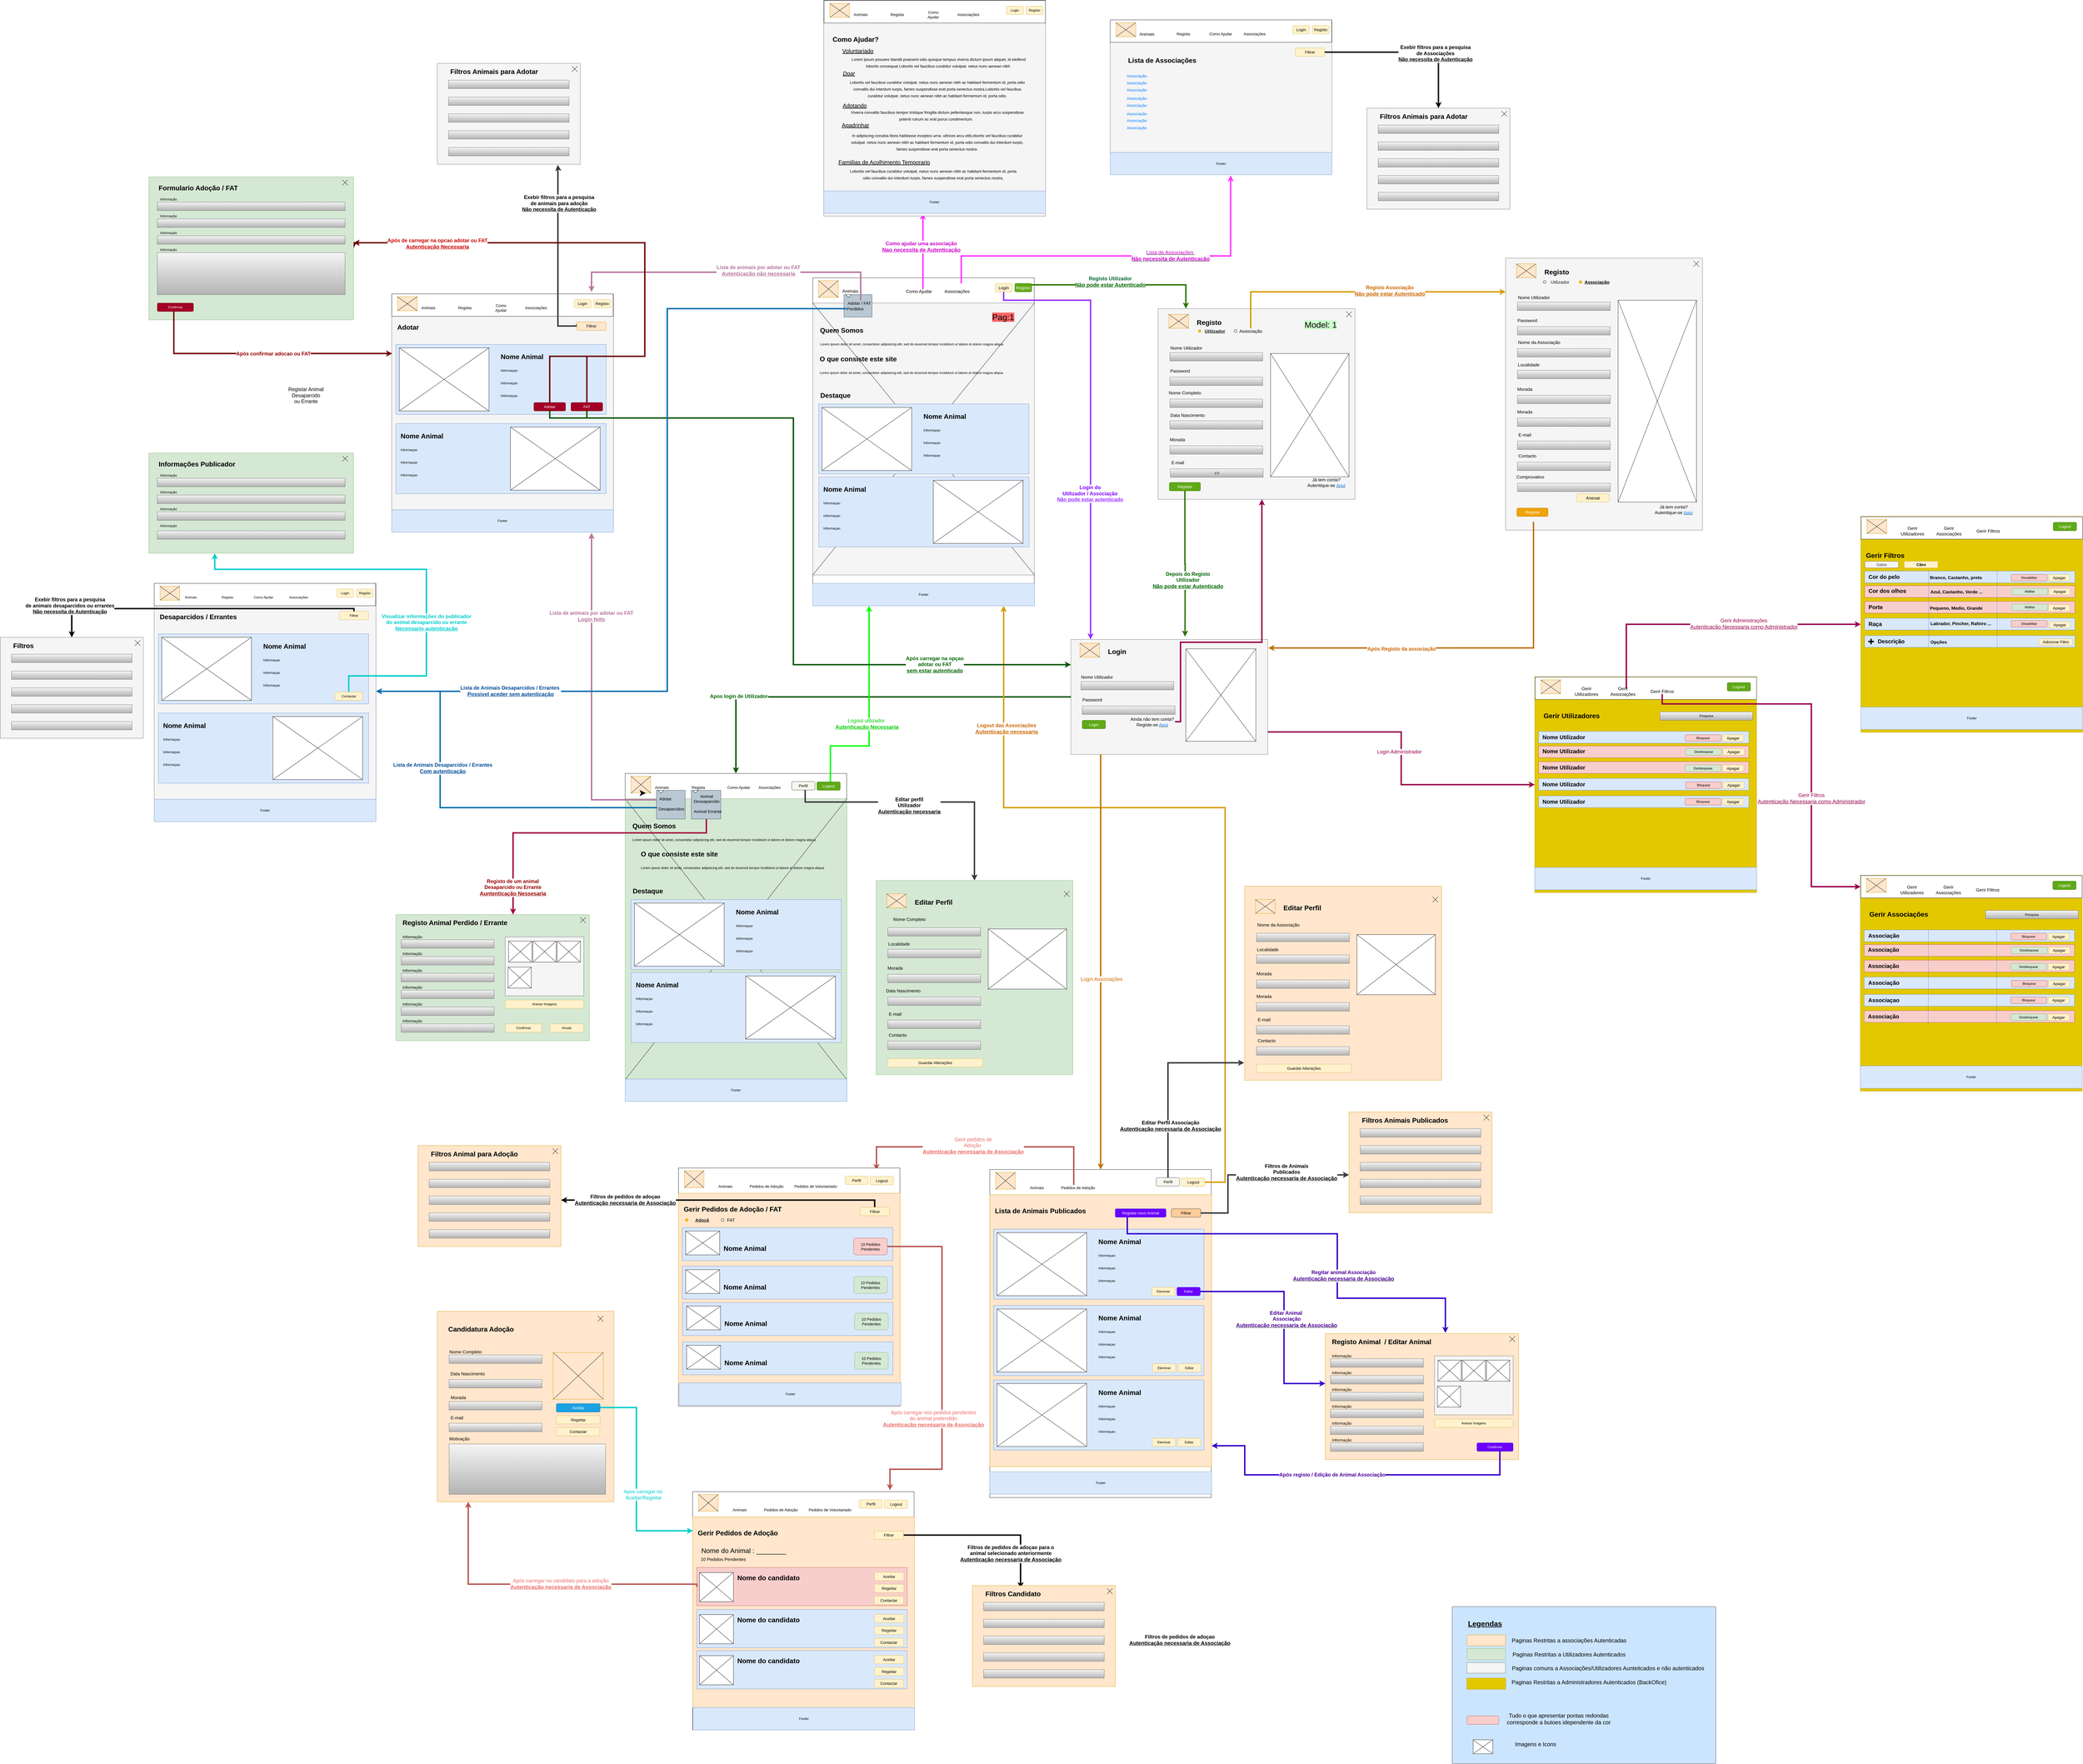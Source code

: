 <mxfile version="13.7.6" type="device"><diagram id="v3zxKDTxr6twBd2P9HVS" name="Page-1"><mxGraphModel dx="7396" dy="3199" grid="1" gridSize="10" guides="1" tooltips="1" connect="1" arrows="1" fold="1" page="1" pageScale="1" pageWidth="827" pageHeight="1169" math="0" shadow="0"><root><mxCell id="0"/><mxCell id="1" parent="0"/><mxCell id="5qWXDgWojJV9EOPclk54-122" value="" style="rounded=0;whiteSpace=wrap;html=1;fillColor=#f5f5f5;strokeColor=#666666;fontColor=#333333;" parent="1" vertex="1"><mxGeometry x="-1103.75" y="27.45" width="791" height="770" as="geometry"/></mxCell><mxCell id="5qWXDgWojJV9EOPclk54-141" value="" style="rounded=0;whiteSpace=wrap;html=1;fillColor=#dae8fc;strokeColor=#6c8ebf;" parent="1" vertex="1"><mxGeometry x="-1088.75" y="207.45" width="750" height="250" as="geometry"/></mxCell><mxCell id="vzX03yt3U0RTo2IQHSNA-493" style="edgeStyle=orthogonalEdgeStyle;rounded=0;orthogonalLoop=1;jettySize=auto;html=1;fillColor=#a20025;strokeColor=#6F0000;strokeWidth=5;entryX=1;entryY=0.5;entryDx=0;entryDy=0;" parent="1" source="vzX03yt3U0RTo2IQHSNA-462" edge="1" target="vzX03yt3U0RTo2IQHSNA-463"><mxGeometry relative="1" as="geometry"><mxPoint x="-201" y="480" as="targetPoint"/><Array as="points"><mxPoint x="-408" y="250"/><mxPoint x="-201" y="250"/><mxPoint x="-201" y="-155"/></Array></mxGeometry></mxCell><mxCell id="5qWXDgWojJV9EOPclk54-134" value="" style="rounded=0;whiteSpace=wrap;html=1;" parent="1" vertex="1"><mxGeometry x="-1103.75" y="27.45" width="790" height="80" as="geometry"/></mxCell><mxCell id="5qWXDgWojJV9EOPclk54-1" value="" style="rounded=0;whiteSpace=wrap;html=1;" parent="1" vertex="1"><mxGeometry x="398" y="-30" width="790" height="1170" as="geometry"/></mxCell><mxCell id="5qWXDgWojJV9EOPclk54-34" value="" style="rounded=0;whiteSpace=wrap;html=1;fillColor=#f5f5f5;strokeColor=#666666;fontColor=#333333;" parent="1" vertex="1"><mxGeometry x="398" y="60" width="791" height="970" as="geometry"/></mxCell><mxCell id="5qWXDgWojJV9EOPclk54-35" value="" style="endArrow=none;html=1;entryX=0;entryY=0;entryDx=0;entryDy=0;exitX=1;exitY=1;exitDx=0;exitDy=0;" parent="1" source="5qWXDgWojJV9EOPclk54-34" target="5qWXDgWojJV9EOPclk54-34" edge="1"><mxGeometry width="50" height="50" relative="1" as="geometry"><mxPoint x="748" y="260" as="sourcePoint"/><mxPoint x="798" y="210" as="targetPoint"/></mxGeometry></mxCell><mxCell id="5qWXDgWojJV9EOPclk54-36" value="" style="endArrow=none;html=1;entryX=0;entryY=1;entryDx=0;entryDy=0;exitX=1;exitY=0;exitDx=0;exitDy=0;" parent="1" source="5qWXDgWojJV9EOPclk54-34" target="5qWXDgWojJV9EOPclk54-34" edge="1"><mxGeometry width="50" height="50" relative="1" as="geometry"><mxPoint x="548" y="30" as="sourcePoint"/><mxPoint x="478" y="-30" as="targetPoint"/></mxGeometry></mxCell><mxCell id="5qWXDgWojJV9EOPclk54-5" value="" style="rounded=0;whiteSpace=wrap;html=1;fillColor=#ffe6cc;strokeColor=#d79b00;" parent="1" vertex="1"><mxGeometry x="419" y="-20" width="70" height="60" as="geometry"/></mxCell><mxCell id="5qWXDgWojJV9EOPclk54-6" value="" style="endArrow=none;html=1;entryX=0;entryY=0;entryDx=0;entryDy=0;exitX=1;exitY=1;exitDx=0;exitDy=0;" parent="1" source="5qWXDgWojJV9EOPclk54-5" target="5qWXDgWojJV9EOPclk54-5" edge="1"><mxGeometry width="50" height="50" relative="1" as="geometry"><mxPoint x="769" y="200" as="sourcePoint"/><mxPoint x="819" y="150" as="targetPoint"/></mxGeometry></mxCell><mxCell id="5qWXDgWojJV9EOPclk54-7" value="" style="endArrow=none;html=1;entryX=0;entryY=1;entryDx=0;entryDy=0;exitX=1;exitY=0;exitDx=0;exitDy=0;" parent="1" source="5qWXDgWojJV9EOPclk54-5" target="5qWXDgWojJV9EOPclk54-5" edge="1"><mxGeometry width="50" height="50" relative="1" as="geometry"><mxPoint x="569" y="-30" as="sourcePoint"/><mxPoint x="499" y="-90" as="targetPoint"/></mxGeometry></mxCell><mxCell id="5qWXDgWojJV9EOPclk54-9" value="&lt;font style=&quot;font-size: 15px&quot;&gt;Registo&lt;/font&gt;" style="rounded=1;whiteSpace=wrap;html=1;fillColor=#60a917;strokeColor=#2D7600;fontColor=#ffffff;" parent="1" vertex="1"><mxGeometry x="1119" y="-10" width="60" height="30" as="geometry"/></mxCell><mxCell id="5qWXDgWojJV9EOPclk54-10" value="&lt;font style=&quot;font-size: 15px&quot;&gt;Login&lt;/font&gt;" style="rounded=1;whiteSpace=wrap;html=1;fillColor=#fff2cc;strokeColor=#d6b656;" parent="1" vertex="1"><mxGeometry x="1049" y="-10" width="60" height="30" as="geometry"/></mxCell><mxCell id="5qWXDgWojJV9EOPclk54-13" value="&lt;font style=&quot;font-size: 16px&quot;&gt;Como Ajudar&lt;/font&gt;" style="text;html=1;strokeColor=none;fillColor=none;align=center;verticalAlign=middle;whiteSpace=wrap;rounded=0;" parent="1" vertex="1"><mxGeometry x="719" y="8" width="116" height="20" as="geometry"/></mxCell><mxCell id="5qWXDgWojJV9EOPclk54-15" value="&lt;font style=&quot;font-size: 16px&quot;&gt;Animais&lt;/font&gt;" style="text;html=1;strokeColor=none;fillColor=none;align=center;verticalAlign=middle;whiteSpace=wrap;rounded=0;" parent="1" vertex="1"><mxGeometry x="492" y="7" width="80" height="20" as="geometry"/></mxCell><mxCell id="5qWXDgWojJV9EOPclk54-16" value="" style="rounded=0;whiteSpace=wrap;html=1;fillColor=#bac8d3;strokeColor=#23445d;" parent="1" vertex="1"><mxGeometry x="509.5" y="30" width="100" height="80" as="geometry"/></mxCell><mxCell id="5qWXDgWojJV9EOPclk54-17" value="" style="triangle;whiteSpace=wrap;html=1;rotation=0;direction=south;" parent="1" vertex="1"><mxGeometry x="515.5" y="30" width="20" height="10" as="geometry"/></mxCell><mxCell id="5qWXDgWojJV9EOPclk54-93" style="edgeStyle=orthogonalEdgeStyle;rounded=0;orthogonalLoop=1;jettySize=auto;html=1;fillColor=#1ba1e2;strokeWidth=5;strokeColor=#B5739D;" parent="1" source="5qWXDgWojJV9EOPclk54-18" edge="1"><mxGeometry relative="1" as="geometry"><mxPoint x="-391" y="20" as="targetPoint"/><Array as="points"><mxPoint x="569" y="-50"/><mxPoint x="-391" y="-50"/></Array></mxGeometry></mxCell><mxCell id="_zr99cND7ar2HT2OR_oa-13" value="&lt;font&gt;&lt;font color=&quot;#b5739d&quot;&gt;&lt;b&gt;&lt;span style=&quot;font-size: 18px&quot;&gt;Lista de animais para adoção ou FAT&lt;/span&gt;&lt;br&gt;&lt;u&gt;&lt;font style=&quot;font-size: 19px&quot;&gt;Não necessira de Autenticação&lt;/font&gt;&lt;/u&gt;&lt;/b&gt;&lt;/font&gt;&lt;br&gt;&lt;/font&gt;" style="edgeLabel;html=1;align=center;verticalAlign=middle;resizable=0;points=[];" vertex="1" connectable="0" parent="5qWXDgWojJV9EOPclk54-93"><mxGeometry x="0.829" y="-3" relative="1" as="geometry"><mxPoint x="-359.75" y="-461.12" as="offset"/></mxGeometry></mxCell><mxCell id="5qWXDgWojJV9EOPclk54-18" value="&lt;font style=&quot;font-size: 15px&quot;&gt;Adotar / FAT&lt;/font&gt;" style="text;html=1;strokeColor=none;fillColor=none;align=center;verticalAlign=middle;whiteSpace=wrap;rounded=0;" parent="1" vertex="1"><mxGeometry x="519" y="50" width="90" height="20" as="geometry"/></mxCell><mxCell id="5qWXDgWojJV9EOPclk54-19" value="&lt;font style=&quot;font-size: 15px&quot;&gt;Perdidos&lt;/font&gt;" style="text;html=1;strokeColor=none;fillColor=none;align=center;verticalAlign=middle;whiteSpace=wrap;rounded=0;" parent="1" vertex="1"><mxGeometry x="529.5" y="70" width="40" height="20" as="geometry"/></mxCell><mxCell id="5qWXDgWojJV9EOPclk54-302" style="edgeStyle=orthogonalEdgeStyle;rounded=0;orthogonalLoop=1;jettySize=auto;html=1;fillColor=#d80073;strokeWidth=5;strokeColor=#FF33FF;" parent="1" edge="1" target="5qWXDgWojJV9EOPclk54-324"><mxGeometry relative="1" as="geometry"><mxPoint x="1149" y="-720" as="targetPoint"/><Array as="points"><mxPoint x="791" y="-80"/><mxPoint x="791" y="-80"/></Array><mxPoint x="791" y="10" as="sourcePoint"/></mxGeometry></mxCell><mxCell id="_zr99cND7ar2HT2OR_oa-5" value="&lt;font style=&quot;font-size: 18px&quot;&gt;Lista de maneiras a ajudar &lt;br&gt;uma associação&lt;/font&gt;" style="edgeLabel;html=1;align=center;verticalAlign=middle;resizable=0;points=[];" vertex="1" connectable="0" parent="5qWXDgWojJV9EOPclk54-302"><mxGeometry x="0.335" y="-2" relative="1" as="geometry"><mxPoint x="-0.06" y="-145.06" as="offset"/></mxGeometry></mxCell><mxCell id="5qWXDgWojJV9EOPclk54-30" value="&lt;h1&gt;&lt;span&gt;Quem Somos&lt;/span&gt;&lt;/h1&gt;&lt;h1&gt;&lt;span style=&quot;color: rgb(0 , 0 , 0) ; font-size: 12px ; font-weight: normal&quot;&gt;Lorem ipsum dolor sit amet, consectetur adipisicing elit, sed do eiusmod tempor incididunt ut labore et dolore magna aliqua.&lt;/span&gt;&lt;br&gt;&lt;/h1&gt;" style="text;html=1;strokeColor=none;fillColor=none;spacing=5;spacingTop=-20;whiteSpace=wrap;overflow=hidden;rounded=0;" parent="1" vertex="1"><mxGeometry x="419" y="138" width="750" height="190" as="geometry"/></mxCell><mxCell id="5qWXDgWojJV9EOPclk54-31" value="&lt;h1&gt;&lt;span&gt;O que consiste este site&lt;/span&gt;&lt;/h1&gt;&lt;h1&gt;&lt;span style=&quot;color: rgb(0 , 0 , 0) ; font-size: 12px ; font-weight: normal&quot;&gt;Lorem ipsum dolor sit amet, consectetur adipisicing elit, sed do eiusmod tempor incididunt ut labore et dolore magna aliqua.&lt;/span&gt;&lt;br&gt;&lt;/h1&gt;" style="text;html=1;spacing=5;spacingTop=-20;whiteSpace=wrap;overflow=hidden;rounded=0;" parent="1" vertex="1"><mxGeometry x="418" y="240" width="750" height="100" as="geometry"/></mxCell><mxCell id="5qWXDgWojJV9EOPclk54-68" value="&lt;font style=&quot;font-size: 16px&quot;&gt;Associações&lt;/font&gt;" style="text;html=1;strokeColor=none;fillColor=none;align=center;verticalAlign=middle;whiteSpace=wrap;rounded=0;" parent="1" vertex="1"><mxGeometry x="873" y="8" width="80" height="20" as="geometry"/></mxCell><mxCell id="5qWXDgWojJV9EOPclk54-349" style="edgeStyle=orthogonalEdgeStyle;rounded=0;orthogonalLoop=1;jettySize=auto;html=1;fillColor=#d80073;exitX=0.5;exitY=1;exitDx=0;exitDy=0;strokeColor=#FF33FF;strokeWidth=5;entryX=0.5;entryY=1;entryDx=0;entryDy=0;" parent="1" edge="1"><mxGeometry relative="1" as="geometry"><mxPoint x="927.73" y="-10.0" as="sourcePoint"/><Array as="points"><mxPoint x="927.73" y="-108"/><mxPoint x="1888.73" y="-108"/></Array><mxPoint x="1888.73" y="-395.36" as="targetPoint"/></mxGeometry></mxCell><mxCell id="_zr99cND7ar2HT2OR_oa-6" value="&lt;font&gt;&lt;u&gt;&lt;font color=&quot;#cc00cc&quot;&gt;&lt;span style=&quot;font-size: 18px&quot;&gt;Lista de Associações&amp;nbsp;&lt;/span&gt;&lt;br&gt;&lt;b&gt;&lt;font style=&quot;font-size: 19px&quot;&gt;Não necessita de Autenticação&lt;/font&gt;&lt;/b&gt;&lt;/font&gt;&lt;/u&gt;&lt;br&gt;&lt;/font&gt;" style="edgeLabel;html=1;align=center;verticalAlign=middle;resizable=0;points=[];" vertex="1" connectable="0" parent="5qWXDgWojJV9EOPclk54-349"><mxGeometry x="0.67" y="-3" relative="1" as="geometry"><mxPoint x="-217.59" y="64.57" as="offset"/></mxGeometry></mxCell><mxCell id="5qWXDgWojJV9EOPclk54-77" value="" style="rounded=0;whiteSpace=wrap;html=1;fillColor=#dae8fc;strokeColor=#6c8ebf;" parent="1" vertex="1"><mxGeometry x="419" y="420" width="750" height="250" as="geometry"/></mxCell><mxCell id="5qWXDgWojJV9EOPclk54-79" value="" style="rounded=0;whiteSpace=wrap;html=1;" parent="1" vertex="1"><mxGeometry x="431" y="432.5" width="320" height="225" as="geometry"/></mxCell><mxCell id="5qWXDgWojJV9EOPclk54-80" value="" style="endArrow=none;html=1;entryX=0;entryY=0;entryDx=0;entryDy=0;exitX=1;exitY=1;exitDx=0;exitDy=0;" parent="1" source="5qWXDgWojJV9EOPclk54-79" target="5qWXDgWojJV9EOPclk54-79" edge="1"><mxGeometry width="50" height="50" relative="1" as="geometry"><mxPoint x="481" y="467.5" as="sourcePoint"/><mxPoint x="831" y="602.5" as="targetPoint"/></mxGeometry></mxCell><mxCell id="5qWXDgWojJV9EOPclk54-81" value="" style="endArrow=none;html=1;entryX=0;entryY=1;entryDx=0;entryDy=0;exitX=1;exitY=0;exitDx=0;exitDy=0;" parent="1" source="5qWXDgWojJV9EOPclk54-79" target="5qWXDgWojJV9EOPclk54-79" edge="1"><mxGeometry width="50" height="50" relative="1" as="geometry"><mxPoint x="581" y="422.5" as="sourcePoint"/><mxPoint x="511" y="362.5" as="targetPoint"/></mxGeometry></mxCell><mxCell id="5qWXDgWojJV9EOPclk54-82" value="&lt;h1&gt;Destaque&lt;/h1&gt;" style="text;html=1;strokeColor=none;fillColor=none;spacing=5;spacingTop=-20;whiteSpace=wrap;overflow=hidden;rounded=0;" parent="1" vertex="1"><mxGeometry x="419.5" y="370" width="190" height="40" as="geometry"/></mxCell><mxCell id="5qWXDgWojJV9EOPclk54-83" value="&lt;h1&gt;&lt;span&gt;Nome Animal&lt;/span&gt;&lt;/h1&gt;&lt;h1&gt;&lt;span style=&quot;font-size: 12px ; font-weight: 400&quot;&gt;Informaçao&lt;/span&gt;&lt;/h1&gt;&lt;div&gt;&lt;h1&gt;&lt;span style=&quot;font-size: 12px ; font-weight: 400&quot;&gt;Informaçao&lt;/span&gt;&lt;/h1&gt;&lt;/div&gt;&lt;div&gt;&lt;h1&gt;&lt;span style=&quot;font-size: 12px ; font-weight: 400&quot;&gt;Informaçao&lt;/span&gt;&lt;/h1&gt;&lt;/div&gt;" style="text;html=1;strokeColor=none;fillColor=none;spacing=5;spacingTop=-20;whiteSpace=wrap;overflow=hidden;rounded=0;" parent="1" vertex="1"><mxGeometry x="788" y="445" width="331" height="200" as="geometry"/></mxCell><mxCell id="5qWXDgWojJV9EOPclk54-84" value="" style="rounded=0;whiteSpace=wrap;html=1;fillColor=#dae8fc;strokeColor=#6c8ebf;" parent="1" vertex="1"><mxGeometry x="419.5" y="680" width="750" height="250" as="geometry"/></mxCell><mxCell id="5qWXDgWojJV9EOPclk54-85" value="" style="rounded=0;whiteSpace=wrap;html=1;" parent="1" vertex="1"><mxGeometry x="828" y="692.5" width="320" height="225" as="geometry"/></mxCell><mxCell id="5qWXDgWojJV9EOPclk54-86" value="" style="endArrow=none;html=1;entryX=0;entryY=0;entryDx=0;entryDy=0;exitX=1;exitY=1;exitDx=0;exitDy=0;" parent="1" source="5qWXDgWojJV9EOPclk54-85" target="5qWXDgWojJV9EOPclk54-85" edge="1"><mxGeometry width="50" height="50" relative="1" as="geometry"><mxPoint x="878" y="727.5" as="sourcePoint"/><mxPoint x="1228" y="862.5" as="targetPoint"/></mxGeometry></mxCell><mxCell id="5qWXDgWojJV9EOPclk54-87" value="" style="endArrow=none;html=1;entryX=0;entryY=1;entryDx=0;entryDy=0;exitX=1;exitY=0;exitDx=0;exitDy=0;" parent="1" source="5qWXDgWojJV9EOPclk54-85" target="5qWXDgWojJV9EOPclk54-85" edge="1"><mxGeometry width="50" height="50" relative="1" as="geometry"><mxPoint x="978" y="682.5" as="sourcePoint"/><mxPoint x="908" y="622.5" as="targetPoint"/></mxGeometry></mxCell><mxCell id="5qWXDgWojJV9EOPclk54-88" value="&lt;h1&gt;&lt;span&gt;Nome Animal&lt;/span&gt;&lt;/h1&gt;&lt;h1&gt;&lt;span style=&quot;font-size: 12px ; font-weight: 400&quot;&gt;Informaçao&lt;/span&gt;&lt;/h1&gt;&lt;div&gt;&lt;h1&gt;&lt;span style=&quot;font-size: 12px ; font-weight: 400&quot;&gt;Informaçao&lt;/span&gt;&lt;/h1&gt;&lt;/div&gt;&lt;div&gt;&lt;h1&gt;&lt;span style=&quot;font-size: 12px ; font-weight: 400&quot;&gt;Informaçao&lt;/span&gt;&lt;/h1&gt;&lt;/div&gt;" style="text;html=1;strokeColor=none;fillColor=none;spacing=5;spacingTop=-20;whiteSpace=wrap;overflow=hidden;rounded=0;" parent="1" vertex="1"><mxGeometry x="431" y="705" width="331" height="200" as="geometry"/></mxCell><mxCell id="5qWXDgWojJV9EOPclk54-89" value="Footer" style="rounded=0;whiteSpace=wrap;html=1;fillColor=#dae8fc;strokeColor=#6c8ebf;" parent="1" vertex="1"><mxGeometry x="398" y="1060" width="791" height="80" as="geometry"/></mxCell><mxCell id="5qWXDgWojJV9EOPclk54-123" value="" style="rounded=0;whiteSpace=wrap;html=1;fillColor=#ffe6cc;strokeColor=#d79b00;" parent="1" vertex="1"><mxGeometry x="-1082.75" y="37.45" width="70" height="50" as="geometry"/></mxCell><mxCell id="5qWXDgWojJV9EOPclk54-125" value="" style="endArrow=none;html=1;entryX=0;entryY=1;entryDx=0;entryDy=0;exitX=1;exitY=0;exitDx=0;exitDy=0;" parent="1" source="5qWXDgWojJV9EOPclk54-123" target="5qWXDgWojJV9EOPclk54-123" edge="1"><mxGeometry width="50" height="50" relative="1" as="geometry"><mxPoint x="-932.75" y="27.45" as="sourcePoint"/><mxPoint x="-1002.75" y="-32.55" as="targetPoint"/></mxGeometry></mxCell><mxCell id="5qWXDgWojJV9EOPclk54-126" value="&lt;font style=&quot;font-size: 14px&quot;&gt;Registo&lt;/font&gt;" style="rounded=1;whiteSpace=wrap;html=1;fillColor=#fff2cc;strokeColor=#d6b656;" parent="1" vertex="1"><mxGeometry x="-382.75" y="47.45" width="60" height="30" as="geometry"/></mxCell><mxCell id="5qWXDgWojJV9EOPclk54-127" value="&lt;font style=&quot;font-size: 14px&quot;&gt;Login&lt;/font&gt;" style="rounded=1;whiteSpace=wrap;html=1;fillColor=#fff2cc;strokeColor=#d6b656;" parent="1" vertex="1"><mxGeometry x="-452.75" y="47.45" width="60" height="30" as="geometry"/></mxCell><mxCell id="5qWXDgWojJV9EOPclk54-128" value="&lt;font style=&quot;font-size: 14px&quot;&gt;Como Ajudar&lt;/font&gt;" style="text;html=1;strokeColor=none;fillColor=none;align=center;verticalAlign=middle;whiteSpace=wrap;rounded=0;" parent="1" vertex="1"><mxGeometry x="-753.75" y="67.45" width="80" height="20" as="geometry"/></mxCell><mxCell id="5qWXDgWojJV9EOPclk54-129" value="&lt;font style=&quot;font-size: 14px&quot;&gt;Regista&lt;/font&gt;" style="text;html=1;strokeColor=none;fillColor=none;align=center;verticalAlign=middle;whiteSpace=wrap;rounded=0;" parent="1" vertex="1"><mxGeometry x="-882.75" y="67.45" width="80" height="20" as="geometry"/></mxCell><mxCell id="5qWXDgWojJV9EOPclk54-130" value="&lt;font style=&quot;font-size: 14px&quot;&gt;Animais&lt;/font&gt;" style="text;html=1;strokeColor=none;fillColor=none;align=center;verticalAlign=middle;whiteSpace=wrap;rounded=0;" parent="1" vertex="1"><mxGeometry x="-1012.75" y="67.45" width="80" height="20" as="geometry"/></mxCell><mxCell id="5qWXDgWojJV9EOPclk54-131" value="&lt;font style=&quot;font-size: 14px&quot;&gt;Associações&lt;/font&gt;" style="text;html=1;strokeColor=none;fillColor=none;align=center;verticalAlign=middle;whiteSpace=wrap;rounded=0;" parent="1" vertex="1"><mxGeometry x="-628.75" y="67.45" width="80" height="20" as="geometry"/></mxCell><mxCell id="5qWXDgWojJV9EOPclk54-135" value="" style="endArrow=none;html=1;exitX=1;exitY=1;exitDx=0;exitDy=0;" parent="1" source="5qWXDgWojJV9EOPclk54-123" edge="1"><mxGeometry width="50" height="50" relative="1" as="geometry"><mxPoint x="-1012.75" y="87.45" as="sourcePoint"/><mxPoint x="-1083.75" y="37.45" as="targetPoint"/></mxGeometry></mxCell><mxCell id="5qWXDgWojJV9EOPclk54-142" value="" style="rounded=0;whiteSpace=wrap;html=1;" parent="1" vertex="1"><mxGeometry x="-1076.75" y="219.95" width="320" height="225" as="geometry"/></mxCell><mxCell id="5qWXDgWojJV9EOPclk54-143" value="" style="endArrow=none;html=1;entryX=0;entryY=0;entryDx=0;entryDy=0;exitX=1;exitY=1;exitDx=0;exitDy=0;" parent="1" source="5qWXDgWojJV9EOPclk54-142" target="5qWXDgWojJV9EOPclk54-142" edge="1"><mxGeometry width="50" height="50" relative="1" as="geometry"><mxPoint x="-1026.75" y="254.95" as="sourcePoint"/><mxPoint x="-676.75" y="389.95" as="targetPoint"/></mxGeometry></mxCell><mxCell id="5qWXDgWojJV9EOPclk54-144" value="" style="endArrow=none;html=1;entryX=0;entryY=1;entryDx=0;entryDy=0;exitX=1;exitY=0;exitDx=0;exitDy=0;" parent="1" source="5qWXDgWojJV9EOPclk54-142" target="5qWXDgWojJV9EOPclk54-142" edge="1"><mxGeometry width="50" height="50" relative="1" as="geometry"><mxPoint x="-926.75" y="209.95" as="sourcePoint"/><mxPoint x="-996.75" y="149.95" as="targetPoint"/></mxGeometry></mxCell><mxCell id="5qWXDgWojJV9EOPclk54-145" value="&lt;h1&gt;&lt;span&gt;Nome Animal&lt;/span&gt;&lt;/h1&gt;&lt;h1&gt;&lt;span style=&quot;font-size: 12px ; font-weight: 400&quot;&gt;Informaçao&lt;/span&gt;&lt;/h1&gt;&lt;div&gt;&lt;h1&gt;&lt;span style=&quot;font-size: 12px ; font-weight: 400&quot;&gt;Informaçao&lt;/span&gt;&lt;/h1&gt;&lt;/div&gt;&lt;div&gt;&lt;h1&gt;&lt;span style=&quot;font-size: 12px ; font-weight: 400&quot;&gt;Informaçao&lt;/span&gt;&lt;/h1&gt;&lt;/div&gt;" style="text;html=1;strokeColor=none;fillColor=none;spacing=5;spacingTop=-20;whiteSpace=wrap;overflow=hidden;rounded=0;" parent="1" vertex="1"><mxGeometry x="-719.75" y="232.45" width="331" height="200" as="geometry"/></mxCell><mxCell id="5qWXDgWojJV9EOPclk54-146" value="" style="rounded=0;whiteSpace=wrap;html=1;fillColor=#dae8fc;strokeColor=#6c8ebf;" parent="1" vertex="1"><mxGeometry x="-1088.75" y="489.95" width="750" height="250" as="geometry"/></mxCell><mxCell id="5qWXDgWojJV9EOPclk54-147" value="" style="rounded=0;whiteSpace=wrap;html=1;" parent="1" vertex="1"><mxGeometry x="-680.25" y="502.45" width="320" height="225" as="geometry"/></mxCell><mxCell id="5qWXDgWojJV9EOPclk54-148" value="" style="endArrow=none;html=1;entryX=0;entryY=0;entryDx=0;entryDy=0;exitX=1;exitY=1;exitDx=0;exitDy=0;" parent="1" source="5qWXDgWojJV9EOPclk54-147" target="5qWXDgWojJV9EOPclk54-147" edge="1"><mxGeometry width="50" height="50" relative="1" as="geometry"><mxPoint x="-630.25" y="537.45" as="sourcePoint"/><mxPoint x="-280.25" y="672.45" as="targetPoint"/></mxGeometry></mxCell><mxCell id="5qWXDgWojJV9EOPclk54-149" value="" style="endArrow=none;html=1;entryX=0;entryY=1;entryDx=0;entryDy=0;exitX=1;exitY=0;exitDx=0;exitDy=0;" parent="1" source="5qWXDgWojJV9EOPclk54-147" target="5qWXDgWojJV9EOPclk54-147" edge="1"><mxGeometry width="50" height="50" relative="1" as="geometry"><mxPoint x="-530.25" y="409.95" as="sourcePoint"/><mxPoint x="-600.25" y="349.95" as="targetPoint"/></mxGeometry></mxCell><mxCell id="5qWXDgWojJV9EOPclk54-150" value="&lt;h1&gt;&lt;span&gt;Nome Animal&lt;/span&gt;&lt;/h1&gt;&lt;h1&gt;&lt;span style=&quot;font-size: 12px ; font-weight: 400&quot;&gt;Informaçao&lt;/span&gt;&lt;/h1&gt;&lt;div&gt;&lt;h1&gt;&lt;span style=&quot;font-size: 12px ; font-weight: 400&quot;&gt;Informaçao&lt;/span&gt;&lt;/h1&gt;&lt;/div&gt;&lt;div&gt;&lt;h1&gt;&lt;span style=&quot;font-size: 12px ; font-weight: 400&quot;&gt;Informaçao&lt;/span&gt;&lt;/h1&gt;&lt;/div&gt;" style="text;html=1;strokeColor=none;fillColor=none;spacing=5;spacingTop=-20;whiteSpace=wrap;overflow=hidden;rounded=0;" parent="1" vertex="1"><mxGeometry x="-1077.25" y="514.95" width="331" height="200" as="geometry"/></mxCell><mxCell id="5qWXDgWojJV9EOPclk54-151" value="Footer" style="rounded=0;whiteSpace=wrap;html=1;fillColor=#dae8fc;strokeColor=#6c8ebf;" parent="1" vertex="1"><mxGeometry x="-1103.75" y="797.45" width="791" height="80" as="geometry"/></mxCell><mxCell id="5qWXDgWojJV9EOPclk54-158" value="&lt;h1&gt;Adotar&lt;/h1&gt;" style="text;html=1;strokeColor=none;fillColor=none;spacing=5;spacingTop=-20;whiteSpace=wrap;overflow=hidden;rounded=0;" parent="1" vertex="1"><mxGeometry x="-1088.75" y="127.45" width="190" height="120" as="geometry"/></mxCell><mxCell id="5qWXDgWojJV9EOPclk54-162" style="edgeStyle=orthogonalEdgeStyle;rounded=0;orthogonalLoop=1;jettySize=auto;html=1;fillColor=#ffcc99;strokeColor=#36393d;strokeWidth=5;entryX=0.842;entryY=1.006;entryDx=0;entryDy=0;entryPerimeter=0;exitX=0;exitY=0.25;exitDx=0;exitDy=0;" parent="1" edge="1" target="5qWXDgWojJV9EOPclk54-163" source="5qWXDgWojJV9EOPclk54-160"><mxGeometry relative="1" as="geometry"><mxPoint x="89" y="-74" as="targetPoint"/><mxPoint x="159" y="81" as="sourcePoint"/><Array as="points"><mxPoint x="-444" y="142"/><mxPoint x="-511" y="142"/><mxPoint x="-511" y="-427"/></Array></mxGeometry></mxCell><mxCell id="_zr99cND7ar2HT2OR_oa-10" value="&lt;span style=&quot;font-size: 18px&quot;&gt;&lt;b&gt;Exebir filtros para a pesquisa&lt;br&gt;de animais para adoção&lt;br&gt;&lt;u&gt;Não necessita de Autenticação&lt;/u&gt;&lt;/b&gt;&lt;br&gt;&lt;/span&gt;" style="edgeLabel;html=1;align=center;verticalAlign=middle;resizable=0;points=[];" vertex="1" connectable="0" parent="5qWXDgWojJV9EOPclk54-162"><mxGeometry x="0.116" y="-4" relative="1" as="geometry"><mxPoint y="-148.7" as="offset"/></mxGeometry></mxCell><mxCell id="5qWXDgWojJV9EOPclk54-160" value="&lt;font style=&quot;font-size: 14px&quot;&gt;Filtrar&lt;/font&gt;" style="rounded=1;whiteSpace=wrap;html=1;fillColor=#ffe6cc;strokeColor=#d79b00;" parent="1" vertex="1"><mxGeometry x="-443.75" y="127.45" width="105" height="30" as="geometry"/></mxCell><mxCell id="5qWXDgWojJV9EOPclk54-163" value="" style="rounded=0;whiteSpace=wrap;html=1;fillColor=#f5f5f5;strokeColor=#666666;fontColor=#333333;" parent="1" vertex="1"><mxGeometry x="-941" y="-795" width="510" height="360" as="geometry"/></mxCell><mxCell id="5qWXDgWojJV9EOPclk54-164" value="" style="rounded=0;whiteSpace=wrap;html=1;fillColor=#f5f5f5;strokeColor=#666666;gradientColor=#b3b3b3;" parent="1" vertex="1"><mxGeometry x="-901" y="-735" width="430" height="30" as="geometry"/></mxCell><mxCell id="5qWXDgWojJV9EOPclk54-165" value="" style="rounded=0;whiteSpace=wrap;html=1;fillColor=#f5f5f5;strokeColor=#666666;gradientColor=#b3b3b3;" parent="1" vertex="1"><mxGeometry x="-901" y="-675" width="430" height="30" as="geometry"/></mxCell><mxCell id="5qWXDgWojJV9EOPclk54-166" value="" style="rounded=0;whiteSpace=wrap;html=1;fillColor=#f5f5f5;strokeColor=#666666;gradientColor=#b3b3b3;" parent="1" vertex="1"><mxGeometry x="-901" y="-615" width="430" height="30" as="geometry"/></mxCell><mxCell id="5qWXDgWojJV9EOPclk54-167" value="" style="rounded=0;whiteSpace=wrap;html=1;fillColor=#f5f5f5;strokeColor=#666666;gradientColor=#b3b3b3;" parent="1" vertex="1"><mxGeometry x="-901" y="-555" width="430" height="30" as="geometry"/></mxCell><mxCell id="5qWXDgWojJV9EOPclk54-168" value="" style="rounded=0;whiteSpace=wrap;html=1;fillColor=#f5f5f5;strokeColor=#666666;gradientColor=#b3b3b3;" parent="1" vertex="1"><mxGeometry x="-901" y="-495" width="430" height="30" as="geometry"/></mxCell><mxCell id="5qWXDgWojJV9EOPclk54-171" value="&lt;h1&gt;Filtros Animais para Adotar&lt;/h1&gt;" style="text;html=1;strokeColor=none;fillColor=none;spacing=5;spacingTop=-20;whiteSpace=wrap;overflow=hidden;rounded=0;" parent="1" vertex="1"><mxGeometry x="-900" y="-785" width="370" height="40" as="geometry"/></mxCell><mxCell id="5qWXDgWojJV9EOPclk54-173" value="" style="rounded=0;whiteSpace=wrap;html=1;fillColor=#f5f5f5;strokeColor=#666666;fontColor=#333333;" parent="1" vertex="1"><mxGeometry x="-1951" y="1060" width="791" height="770" as="geometry"/></mxCell><mxCell id="5qWXDgWojJV9EOPclk54-174" value="" style="rounded=0;whiteSpace=wrap;html=1;" parent="1" vertex="1"><mxGeometry x="-1951" y="1060" width="790" height="80" as="geometry"/></mxCell><mxCell id="5qWXDgWojJV9EOPclk54-175" value="" style="rounded=0;whiteSpace=wrap;html=1;fillColor=#ffe6cc;strokeColor=#d79b00;" parent="1" vertex="1"><mxGeometry x="-1930" y="1070" width="70" height="50" as="geometry"/></mxCell><mxCell id="5qWXDgWojJV9EOPclk54-176" value="" style="endArrow=none;html=1;entryX=0;entryY=1;entryDx=0;entryDy=0;exitX=1;exitY=0;exitDx=0;exitDy=0;" parent="1" source="5qWXDgWojJV9EOPclk54-175" target="5qWXDgWojJV9EOPclk54-175" edge="1"><mxGeometry width="50" height="50" relative="1" as="geometry"><mxPoint x="-1780" y="1060" as="sourcePoint"/><mxPoint x="-1850" y="1000" as="targetPoint"/></mxGeometry></mxCell><mxCell id="5qWXDgWojJV9EOPclk54-177" value="Registo" style="rounded=1;whiteSpace=wrap;html=1;fillColor=#fff2cc;strokeColor=#d6b656;" parent="1" vertex="1"><mxGeometry x="-1230" y="1080" width="60" height="30" as="geometry"/></mxCell><mxCell id="5qWXDgWojJV9EOPclk54-178" value="Login" style="rounded=1;whiteSpace=wrap;html=1;fillColor=#fff2cc;strokeColor=#d6b656;" parent="1" vertex="1"><mxGeometry x="-1300" y="1080" width="60" height="30" as="geometry"/></mxCell><mxCell id="5qWXDgWojJV9EOPclk54-179" value="Como Ajudar" style="text;html=1;strokeColor=none;fillColor=none;align=center;verticalAlign=middle;whiteSpace=wrap;rounded=0;" parent="1" vertex="1"><mxGeometry x="-1601" y="1100" width="80" height="20" as="geometry"/></mxCell><mxCell id="5qWXDgWojJV9EOPclk54-180" value="Regista" style="text;html=1;strokeColor=none;fillColor=none;align=center;verticalAlign=middle;whiteSpace=wrap;rounded=0;" parent="1" vertex="1"><mxGeometry x="-1730" y="1100" width="80" height="20" as="geometry"/></mxCell><mxCell id="5qWXDgWojJV9EOPclk54-181" value="Animais" style="text;html=1;strokeColor=none;fillColor=none;align=center;verticalAlign=middle;whiteSpace=wrap;rounded=0;" parent="1" vertex="1"><mxGeometry x="-1860" y="1100" width="80" height="20" as="geometry"/></mxCell><mxCell id="5qWXDgWojJV9EOPclk54-182" value="Associações" style="text;html=1;strokeColor=none;fillColor=none;align=center;verticalAlign=middle;whiteSpace=wrap;rounded=0;" parent="1" vertex="1"><mxGeometry x="-1476" y="1100" width="80" height="20" as="geometry"/></mxCell><mxCell id="5qWXDgWojJV9EOPclk54-183" value="" style="endArrow=none;html=1;exitX=1;exitY=1;exitDx=0;exitDy=0;" parent="1" source="5qWXDgWojJV9EOPclk54-175" edge="1"><mxGeometry width="50" height="50" relative="1" as="geometry"><mxPoint x="-1860.0" y="1120" as="sourcePoint"/><mxPoint x="-1931" y="1070" as="targetPoint"/></mxGeometry></mxCell><mxCell id="5qWXDgWojJV9EOPclk54-184" value="" style="rounded=0;whiteSpace=wrap;html=1;fillColor=#dae8fc;strokeColor=#6c8ebf;" parent="1" vertex="1"><mxGeometry x="-1936" y="1240" width="750" height="250" as="geometry"/></mxCell><mxCell id="5qWXDgWojJV9EOPclk54-185" value="" style="rounded=0;whiteSpace=wrap;html=1;" parent="1" vertex="1"><mxGeometry x="-1924" y="1252.5" width="320" height="225" as="geometry"/></mxCell><mxCell id="5qWXDgWojJV9EOPclk54-186" value="" style="endArrow=none;html=1;entryX=0;entryY=0;entryDx=0;entryDy=0;exitX=1;exitY=1;exitDx=0;exitDy=0;" parent="1" source="5qWXDgWojJV9EOPclk54-185" target="5qWXDgWojJV9EOPclk54-185" edge="1"><mxGeometry width="50" height="50" relative="1" as="geometry"><mxPoint x="-1874" y="1287.5" as="sourcePoint"/><mxPoint x="-1524" y="1422.5" as="targetPoint"/></mxGeometry></mxCell><mxCell id="5qWXDgWojJV9EOPclk54-187" value="" style="endArrow=none;html=1;entryX=0;entryY=1;entryDx=0;entryDy=0;exitX=1;exitY=0;exitDx=0;exitDy=0;" parent="1" source="5qWXDgWojJV9EOPclk54-185" target="5qWXDgWojJV9EOPclk54-185" edge="1"><mxGeometry width="50" height="50" relative="1" as="geometry"><mxPoint x="-1774" y="1242.5" as="sourcePoint"/><mxPoint x="-1844" y="1182.5" as="targetPoint"/></mxGeometry></mxCell><mxCell id="5qWXDgWojJV9EOPclk54-188" value="&lt;h1&gt;&lt;span&gt;Nome Animal&lt;/span&gt;&lt;/h1&gt;&lt;h1&gt;&lt;span style=&quot;font-size: 12px ; font-weight: 400&quot;&gt;Informaçao&lt;/span&gt;&lt;/h1&gt;&lt;div&gt;&lt;h1&gt;&lt;span style=&quot;font-size: 12px ; font-weight: 400&quot;&gt;Informaçao&lt;/span&gt;&lt;/h1&gt;&lt;/div&gt;&lt;div&gt;&lt;h1&gt;&lt;span style=&quot;font-size: 12px ; font-weight: 400&quot;&gt;Informaçao&lt;/span&gt;&lt;/h1&gt;&lt;/div&gt;" style="text;html=1;strokeColor=none;fillColor=none;spacing=5;spacingTop=-20;whiteSpace=wrap;overflow=hidden;rounded=0;" parent="1" vertex="1"><mxGeometry x="-1567" y="1265" width="331" height="200" as="geometry"/></mxCell><mxCell id="5qWXDgWojJV9EOPclk54-189" value="" style="rounded=0;whiteSpace=wrap;html=1;fillColor=#dae8fc;strokeColor=#6c8ebf;" parent="1" vertex="1"><mxGeometry x="-1936" y="1522.5" width="750" height="250" as="geometry"/></mxCell><mxCell id="5qWXDgWojJV9EOPclk54-190" value="" style="rounded=0;whiteSpace=wrap;html=1;" parent="1" vertex="1"><mxGeometry x="-1527.5" y="1535" width="320" height="225" as="geometry"/></mxCell><mxCell id="5qWXDgWojJV9EOPclk54-191" value="" style="endArrow=none;html=1;entryX=0;entryY=0;entryDx=0;entryDy=0;exitX=1;exitY=1;exitDx=0;exitDy=0;" parent="1" source="5qWXDgWojJV9EOPclk54-190" target="5qWXDgWojJV9EOPclk54-190" edge="1"><mxGeometry width="50" height="50" relative="1" as="geometry"><mxPoint x="-1477.5" y="1570" as="sourcePoint"/><mxPoint x="-1127.5" y="1705" as="targetPoint"/></mxGeometry></mxCell><mxCell id="5qWXDgWojJV9EOPclk54-192" value="" style="endArrow=none;html=1;entryX=0;entryY=1;entryDx=0;entryDy=0;exitX=1;exitY=0;exitDx=0;exitDy=0;" parent="1" source="5qWXDgWojJV9EOPclk54-190" target="5qWXDgWojJV9EOPclk54-190" edge="1"><mxGeometry width="50" height="50" relative="1" as="geometry"><mxPoint x="-1377.5" y="1442.5" as="sourcePoint"/><mxPoint x="-1447.5" y="1382.5" as="targetPoint"/></mxGeometry></mxCell><mxCell id="5qWXDgWojJV9EOPclk54-193" value="&lt;h1&gt;&lt;span&gt;Nome Animal&lt;/span&gt;&lt;/h1&gt;&lt;h1&gt;&lt;span style=&quot;font-size: 12px ; font-weight: 400&quot;&gt;Informaçao&lt;/span&gt;&lt;/h1&gt;&lt;div&gt;&lt;h1&gt;&lt;span style=&quot;font-size: 12px ; font-weight: 400&quot;&gt;Informaçao&lt;/span&gt;&lt;/h1&gt;&lt;/div&gt;&lt;div&gt;&lt;h1&gt;&lt;span style=&quot;font-size: 12px ; font-weight: 400&quot;&gt;Informaçao&lt;/span&gt;&lt;/h1&gt;&lt;/div&gt;" style="text;html=1;strokeColor=none;fillColor=none;spacing=5;spacingTop=-20;whiteSpace=wrap;overflow=hidden;rounded=0;" parent="1" vertex="1"><mxGeometry x="-1924.5" y="1547.5" width="331" height="200" as="geometry"/></mxCell><mxCell id="5qWXDgWojJV9EOPclk54-194" value="Footer" style="rounded=0;whiteSpace=wrap;html=1;fillColor=#dae8fc;strokeColor=#6c8ebf;" parent="1" vertex="1"><mxGeometry x="-1951" y="1830" width="791" height="80" as="geometry"/></mxCell><mxCell id="5qWXDgWojJV9EOPclk54-195" value="&lt;h1&gt;Desaparcidos / Errantes&lt;/h1&gt;" style="text;html=1;strokeColor=none;fillColor=none;spacing=5;spacingTop=-20;whiteSpace=wrap;overflow=hidden;rounded=0;" parent="1" vertex="1"><mxGeometry x="-1936" y="1160" width="346" height="120" as="geometry"/></mxCell><mxCell id="_zr99cND7ar2HT2OR_oa-81" style="edgeStyle=orthogonalEdgeStyle;rounded=0;orthogonalLoop=1;jettySize=auto;html=1;strokeWidth=5;" edge="1" parent="1" source="5qWXDgWojJV9EOPclk54-197" target="_zr99cND7ar2HT2OR_oa-72"><mxGeometry relative="1" as="geometry"><Array as="points"><mxPoint x="-1238" y="1150"/></Array></mxGeometry></mxCell><mxCell id="5qWXDgWojJV9EOPclk54-197" value="Filtrar" style="rounded=1;whiteSpace=wrap;html=1;fillColor=#fff2cc;strokeColor=#d6b656;" parent="1" vertex="1"><mxGeometry x="-1291" y="1160" width="105" height="30" as="geometry"/></mxCell><mxCell id="5qWXDgWojJV9EOPclk54-200" value="" style="rounded=0;whiteSpace=wrap;html=1;fillColor=#d5e8d4;strokeColor=#82b366;" parent="1" vertex="1"><mxGeometry x="-1088.75" y="2241.25" width="690" height="450" as="geometry"/></mxCell><mxCell id="5qWXDgWojJV9EOPclk54-202" value="&lt;h1&gt;Registo Animal Perdido / Errante&lt;/h1&gt;" style="text;html=1;strokeColor=none;fillColor=none;spacing=5;spacingTop=-20;whiteSpace=wrap;overflow=hidden;rounded=0;" parent="1" vertex="1"><mxGeometry x="-1069.75" y="2251.25" width="421" height="120" as="geometry"/></mxCell><mxCell id="5qWXDgWojJV9EOPclk54-203" value="" style="rounded=0;whiteSpace=wrap;html=1;fillColor=#f5f5f5;strokeColor=#666666;gradientColor=#b3b3b3;" parent="1" vertex="1"><mxGeometry x="-1069.75" y="2331.25" width="331" height="30" as="geometry"/></mxCell><mxCell id="5qWXDgWojJV9EOPclk54-204" value="" style="rounded=0;whiteSpace=wrap;html=1;fillColor=#f5f5f5;strokeColor=#666666;gradientColor=#b3b3b3;" parent="1" vertex="1"><mxGeometry x="-1069.75" y="2391.25" width="331" height="30" as="geometry"/></mxCell><mxCell id="5qWXDgWojJV9EOPclk54-205" value="" style="rounded=0;whiteSpace=wrap;html=1;fillColor=#f5f5f5;strokeColor=#666666;gradientColor=#b3b3b3;" parent="1" vertex="1"><mxGeometry x="-1069.75" y="2451.25" width="331" height="30" as="geometry"/></mxCell><mxCell id="5qWXDgWojJV9EOPclk54-206" value="" style="rounded=0;whiteSpace=wrap;html=1;fillColor=#f5f5f5;strokeColor=#666666;gradientColor=#b3b3b3;" parent="1" vertex="1"><mxGeometry x="-1069.75" y="2511.25" width="331" height="30" as="geometry"/></mxCell><mxCell id="5qWXDgWojJV9EOPclk54-207" value="" style="rounded=0;whiteSpace=wrap;html=1;fillColor=#f5f5f5;strokeColor=#666666;gradientColor=#b3b3b3;" parent="1" vertex="1"><mxGeometry x="-1069.75" y="2571.25" width="331" height="30" as="geometry"/></mxCell><mxCell id="5qWXDgWojJV9EOPclk54-208" value="" style="rounded=0;whiteSpace=wrap;html=1;fillColor=#f5f5f5;strokeColor=#666666;gradientColor=#b3b3b3;" parent="1" vertex="1"><mxGeometry x="-1069.75" y="2631.25" width="331" height="30" as="geometry"/></mxCell><mxCell id="5qWXDgWojJV9EOPclk54-210" value="&lt;font style=&quot;font-size: 14px&quot;&gt;Informação&lt;/font&gt;" style="text;html=1;strokeColor=none;fillColor=none;align=center;verticalAlign=middle;whiteSpace=wrap;rounded=0;" parent="1" vertex="1"><mxGeometry x="-1069.75" y="2311.25" width="80" height="20" as="geometry"/></mxCell><mxCell id="5qWXDgWojJV9EOPclk54-211" value="&lt;font style=&quot;font-size: 14px&quot;&gt;Informação&lt;/font&gt;" style="text;html=1;strokeColor=none;fillColor=none;align=center;verticalAlign=middle;whiteSpace=wrap;rounded=0;" parent="1" vertex="1"><mxGeometry x="-1069.75" y="2371.25" width="80" height="20" as="geometry"/></mxCell><mxCell id="5qWXDgWojJV9EOPclk54-212" value="&lt;font style=&quot;font-size: 14px&quot;&gt;Informação&lt;/font&gt;" style="text;html=1;strokeColor=none;fillColor=none;align=center;verticalAlign=middle;whiteSpace=wrap;rounded=0;" parent="1" vertex="1"><mxGeometry x="-1069.75" y="2431.25" width="80" height="20" as="geometry"/></mxCell><mxCell id="5qWXDgWojJV9EOPclk54-213" value="&lt;font style=&quot;font-size: 14px&quot;&gt;Informação&lt;/font&gt;" style="text;html=1;strokeColor=none;fillColor=none;align=center;verticalAlign=middle;whiteSpace=wrap;rounded=0;" parent="1" vertex="1"><mxGeometry x="-1069.75" y="2491.25" width="80" height="20" as="geometry"/></mxCell><mxCell id="5qWXDgWojJV9EOPclk54-214" value="&lt;font style=&quot;font-size: 14px&quot;&gt;Informação&lt;/font&gt;" style="text;html=1;strokeColor=none;fillColor=none;align=center;verticalAlign=middle;whiteSpace=wrap;rounded=0;" parent="1" vertex="1"><mxGeometry x="-1069.75" y="2551.25" width="80" height="20" as="geometry"/></mxCell><mxCell id="5qWXDgWojJV9EOPclk54-215" value="&lt;font style=&quot;font-size: 14px&quot;&gt;Informação&lt;/font&gt;" style="text;html=1;strokeColor=none;fillColor=none;align=center;verticalAlign=middle;whiteSpace=wrap;rounded=0;" parent="1" vertex="1"><mxGeometry x="-1069.75" y="2611.25" width="80" height="20" as="geometry"/></mxCell><mxCell id="5qWXDgWojJV9EOPclk54-220" value="" style="rounded=0;whiteSpace=wrap;html=1;fillColor=#f5f5f5;strokeColor=#666666;fontColor=#333333;" parent="1" vertex="1"><mxGeometry x="-698.75" y="2321.25" width="280" height="210" as="geometry"/></mxCell><mxCell id="5qWXDgWojJV9EOPclk54-221" value="" style="rounded=0;whiteSpace=wrap;html=1;" parent="1" vertex="1"><mxGeometry x="-686.75" y="2336.25" width="83" height="75" as="geometry"/></mxCell><mxCell id="5qWXDgWojJV9EOPclk54-222" value="" style="endArrow=none;html=1;entryX=0;entryY=0;entryDx=0;entryDy=0;exitX=1;exitY=1;exitDx=0;exitDy=0;" parent="1" source="5qWXDgWojJV9EOPclk54-221" target="5qWXDgWojJV9EOPclk54-221" edge="1"><mxGeometry width="50" height="50" relative="1" as="geometry"><mxPoint x="-636.75" y="2371.25" as="sourcePoint"/><mxPoint x="-286.75" y="2506.25" as="targetPoint"/></mxGeometry></mxCell><mxCell id="5qWXDgWojJV9EOPclk54-223" value="" style="endArrow=none;html=1;entryX=0;entryY=1;entryDx=0;entryDy=0;exitX=1;exitY=0;exitDx=0;exitDy=0;" parent="1" source="5qWXDgWojJV9EOPclk54-221" target="5qWXDgWojJV9EOPclk54-221" edge="1"><mxGeometry width="50" height="50" relative="1" as="geometry"><mxPoint x="-536.75" y="2326.25" as="sourcePoint"/><mxPoint x="-606.75" y="2266.25" as="targetPoint"/></mxGeometry></mxCell><mxCell id="5qWXDgWojJV9EOPclk54-224" value="" style="rounded=0;whiteSpace=wrap;html=1;" parent="1" vertex="1"><mxGeometry x="-600.25" y="2336.25" width="83" height="75" as="geometry"/></mxCell><mxCell id="5qWXDgWojJV9EOPclk54-225" value="" style="endArrow=none;html=1;entryX=0;entryY=0;entryDx=0;entryDy=0;exitX=1;exitY=1;exitDx=0;exitDy=0;" parent="1" source="5qWXDgWojJV9EOPclk54-224" target="5qWXDgWojJV9EOPclk54-224" edge="1"><mxGeometry width="50" height="50" relative="1" as="geometry"><mxPoint x="-550.25" y="2371.25" as="sourcePoint"/><mxPoint x="-200.25" y="2506.25" as="targetPoint"/></mxGeometry></mxCell><mxCell id="5qWXDgWojJV9EOPclk54-226" value="" style="endArrow=none;html=1;entryX=0;entryY=1;entryDx=0;entryDy=0;exitX=1;exitY=0;exitDx=0;exitDy=0;" parent="1" source="5qWXDgWojJV9EOPclk54-224" target="5qWXDgWojJV9EOPclk54-224" edge="1"><mxGeometry width="50" height="50" relative="1" as="geometry"><mxPoint x="-450.25" y="2326.25" as="sourcePoint"/><mxPoint x="-520.25" y="2266.25" as="targetPoint"/></mxGeometry></mxCell><mxCell id="5qWXDgWojJV9EOPclk54-227" value="" style="rounded=0;whiteSpace=wrap;html=1;" parent="1" vertex="1"><mxGeometry x="-513.75" y="2336.25" width="83" height="75" as="geometry"/></mxCell><mxCell id="5qWXDgWojJV9EOPclk54-228" value="" style="endArrow=none;html=1;entryX=0;entryY=0;entryDx=0;entryDy=0;exitX=1;exitY=1;exitDx=0;exitDy=0;" parent="1" source="5qWXDgWojJV9EOPclk54-227" target="5qWXDgWojJV9EOPclk54-227" edge="1"><mxGeometry width="50" height="50" relative="1" as="geometry"><mxPoint x="-463.75" y="2371.25" as="sourcePoint"/><mxPoint x="-113.75" y="2506.25" as="targetPoint"/></mxGeometry></mxCell><mxCell id="5qWXDgWojJV9EOPclk54-229" value="" style="endArrow=none;html=1;entryX=0;entryY=1;entryDx=0;entryDy=0;exitX=1;exitY=0;exitDx=0;exitDy=0;" parent="1" source="5qWXDgWojJV9EOPclk54-227" target="5qWXDgWojJV9EOPclk54-227" edge="1"><mxGeometry width="50" height="50" relative="1" as="geometry"><mxPoint x="-363.75" y="2326.25" as="sourcePoint"/><mxPoint x="-433.75" y="2266.25" as="targetPoint"/></mxGeometry></mxCell><mxCell id="5qWXDgWojJV9EOPclk54-230" value="" style="rounded=0;whiteSpace=wrap;html=1;" parent="1" vertex="1"><mxGeometry x="-688.75" y="2428.75" width="83" height="75" as="geometry"/></mxCell><mxCell id="5qWXDgWojJV9EOPclk54-231" value="" style="endArrow=none;html=1;entryX=0;entryY=0;entryDx=0;entryDy=0;exitX=1;exitY=1;exitDx=0;exitDy=0;" parent="1" source="5qWXDgWojJV9EOPclk54-230" target="5qWXDgWojJV9EOPclk54-230" edge="1"><mxGeometry width="50" height="50" relative="1" as="geometry"><mxPoint x="-638.75" y="2463.75" as="sourcePoint"/><mxPoint x="-288.75" y="2598.75" as="targetPoint"/></mxGeometry></mxCell><mxCell id="5qWXDgWojJV9EOPclk54-232" value="" style="endArrow=none;html=1;entryX=0;entryY=1;entryDx=0;entryDy=0;exitX=1;exitY=0;exitDx=0;exitDy=0;" parent="1" source="5qWXDgWojJV9EOPclk54-230" target="5qWXDgWojJV9EOPclk54-230" edge="1"><mxGeometry width="50" height="50" relative="1" as="geometry"><mxPoint x="-538.75" y="2418.75" as="sourcePoint"/><mxPoint x="-608.75" y="2358.75" as="targetPoint"/></mxGeometry></mxCell><mxCell id="5qWXDgWojJV9EOPclk54-236" value="Anexar Imagens" style="rounded=1;whiteSpace=wrap;html=1;fillColor=#fff2cc;strokeColor=#d6b656;" parent="1" vertex="1"><mxGeometry x="-698.75" y="2546.25" width="280" height="30" as="geometry"/></mxCell><mxCell id="5qWXDgWojJV9EOPclk54-237" value="Confirmar" style="rounded=1;whiteSpace=wrap;html=1;fillColor=#fff2cc;strokeColor=#d6b656;" parent="1" vertex="1"><mxGeometry x="-697.75" y="2631.25" width="129" height="30" as="geometry"/></mxCell><mxCell id="5qWXDgWojJV9EOPclk54-238" value="Anular" style="rounded=1;whiteSpace=wrap;html=1;fillColor=#fff2cc;strokeColor=#d6b656;" parent="1" vertex="1"><mxGeometry x="-538.75" y="2631.25" width="120" height="30" as="geometry"/></mxCell><mxCell id="5qWXDgWojJV9EOPclk54-250" value="" style="endArrow=none;html=1;" parent="1" edge="1"><mxGeometry width="50" height="50" relative="1" as="geometry"><mxPoint x="-431.75" y="2271.25" as="sourcePoint"/><mxPoint x="-411.75" y="2251.25" as="targetPoint"/></mxGeometry></mxCell><mxCell id="5qWXDgWojJV9EOPclk54-251" value="" style="endArrow=none;html=1;" parent="1" edge="1"><mxGeometry width="50" height="50" relative="1" as="geometry"><mxPoint x="-431.75" y="2251.25" as="sourcePoint"/><mxPoint x="-411.75" y="2271.25" as="targetPoint"/></mxGeometry></mxCell><mxCell id="5qWXDgWojJV9EOPclk54-252" value="" style="endArrow=none;html=1;" parent="1" edge="1"><mxGeometry width="50" height="50" relative="1" as="geometry"><mxPoint x="-461" y="-765" as="sourcePoint"/><mxPoint x="-441" y="-785" as="targetPoint"/></mxGeometry></mxCell><mxCell id="5qWXDgWojJV9EOPclk54-253" value="" style="endArrow=none;html=1;" parent="1" edge="1"><mxGeometry width="50" height="50" relative="1" as="geometry"><mxPoint x="-461" y="-785" as="sourcePoint"/><mxPoint x="-441" y="-765" as="targetPoint"/></mxGeometry></mxCell><mxCell id="5qWXDgWojJV9EOPclk54-303" value="" style="rounded=0;whiteSpace=wrap;html=1;fillColor=#f5f5f5;strokeColor=#666666;fontColor=#333333;" parent="1" vertex="1"><mxGeometry x="437.25" y="-1020" width="791" height="770" as="geometry"/></mxCell><mxCell id="5qWXDgWojJV9EOPclk54-304" value="" style="rounded=0;whiteSpace=wrap;html=1;" parent="1" vertex="1"><mxGeometry x="438.25" y="-1019" width="790" height="80" as="geometry"/></mxCell><mxCell id="5qWXDgWojJV9EOPclk54-305" value="" style="rounded=0;whiteSpace=wrap;html=1;fillColor=#ffe6cc;strokeColor=#d79b00;" parent="1" vertex="1"><mxGeometry x="459.25" y="-1009" width="70" height="50" as="geometry"/></mxCell><mxCell id="5qWXDgWojJV9EOPclk54-306" value="" style="endArrow=none;html=1;entryX=0;entryY=1;entryDx=0;entryDy=0;exitX=1;exitY=0;exitDx=0;exitDy=0;" parent="1" source="5qWXDgWojJV9EOPclk54-305" target="5qWXDgWojJV9EOPclk54-305" edge="1"><mxGeometry width="50" height="50" relative="1" as="geometry"><mxPoint x="609.25" y="-1019" as="sourcePoint"/><mxPoint x="539.25" y="-1079" as="targetPoint"/></mxGeometry></mxCell><mxCell id="5qWXDgWojJV9EOPclk54-307" value="Registo" style="rounded=1;whiteSpace=wrap;html=1;fillColor=#fff2cc;strokeColor=#d6b656;" parent="1" vertex="1"><mxGeometry x="1159.25" y="-999" width="60" height="30" as="geometry"/></mxCell><mxCell id="5qWXDgWojJV9EOPclk54-308" value="Login" style="rounded=1;whiteSpace=wrap;html=1;fillColor=#fff2cc;strokeColor=#d6b656;" parent="1" vertex="1"><mxGeometry x="1089.25" y="-999" width="60" height="30" as="geometry"/></mxCell><mxCell id="5qWXDgWojJV9EOPclk54-309" value="&lt;font style=&quot;font-size: 14px&quot;&gt;Como Ajudar&lt;/font&gt;" style="text;html=1;strokeColor=none;fillColor=none;align=center;verticalAlign=middle;whiteSpace=wrap;rounded=0;" parent="1" vertex="1"><mxGeometry x="788.25" y="-979" width="80" height="20" as="geometry"/></mxCell><mxCell id="5qWXDgWojJV9EOPclk54-310" value="&lt;font style=&quot;font-size: 14px&quot;&gt;Regista&lt;/font&gt;" style="text;html=1;strokeColor=none;fillColor=none;align=center;verticalAlign=middle;whiteSpace=wrap;rounded=0;" parent="1" vertex="1"><mxGeometry x="659.25" y="-979" width="80" height="20" as="geometry"/></mxCell><mxCell id="5qWXDgWojJV9EOPclk54-311" value="&lt;font style=&quot;font-size: 14px&quot;&gt;Animais&lt;/font&gt;" style="text;html=1;strokeColor=none;fillColor=none;align=center;verticalAlign=middle;whiteSpace=wrap;rounded=0;" parent="1" vertex="1"><mxGeometry x="529.25" y="-979" width="80" height="20" as="geometry"/></mxCell><mxCell id="5qWXDgWojJV9EOPclk54-312" value="&lt;font style=&quot;font-size: 14px&quot;&gt;Associações&lt;/font&gt;" style="text;html=1;strokeColor=none;fillColor=none;align=center;verticalAlign=middle;whiteSpace=wrap;rounded=0;" parent="1" vertex="1"><mxGeometry x="913.25" y="-979" width="80" height="20" as="geometry"/></mxCell><mxCell id="5qWXDgWojJV9EOPclk54-313" value="" style="endArrow=none;html=1;exitX=1;exitY=1;exitDx=0;exitDy=0;" parent="1" source="5qWXDgWojJV9EOPclk54-305" edge="1"><mxGeometry width="50" height="50" relative="1" as="geometry"><mxPoint x="529.25" y="-959" as="sourcePoint"/><mxPoint x="458.25" y="-1009" as="targetPoint"/></mxGeometry></mxCell><mxCell id="5qWXDgWojJV9EOPclk54-324" value="Footer" style="rounded=0;whiteSpace=wrap;html=1;fillColor=#dae8fc;strokeColor=#6c8ebf;" parent="1" vertex="1"><mxGeometry x="437.25" y="-340" width="791" height="80" as="geometry"/></mxCell><mxCell id="5qWXDgWojJV9EOPclk54-325" value="&lt;h1&gt;Como Ajudar?&lt;/h1&gt;" style="text;html=1;strokeColor=none;fillColor=none;spacing=5;spacingTop=-20;whiteSpace=wrap;overflow=hidden;rounded=0;" parent="1" vertex="1"><mxGeometry x="463.75" y="-900" width="190" height="120" as="geometry"/></mxCell><mxCell id="5qWXDgWojJV9EOPclk54-332" value="" style="rounded=0;whiteSpace=wrap;html=1;fillColor=#f5f5f5;strokeColor=#666666;fontColor=#333333;" parent="1" vertex="1"><mxGeometry x="1459" y="-945" width="791" height="545" as="geometry"/></mxCell><mxCell id="5qWXDgWojJV9EOPclk54-333" value="" style="rounded=0;whiteSpace=wrap;html=1;" parent="1" vertex="1"><mxGeometry x="1459" y="-950" width="790" height="80" as="geometry"/></mxCell><mxCell id="5qWXDgWojJV9EOPclk54-334" value="" style="rounded=0;whiteSpace=wrap;html=1;fillColor=#ffe6cc;strokeColor=#d79b00;" parent="1" vertex="1"><mxGeometry x="1480" y="-940.0" width="70" height="50" as="geometry"/></mxCell><mxCell id="5qWXDgWojJV9EOPclk54-335" value="" style="endArrow=none;html=1;entryX=0;entryY=1;entryDx=0;entryDy=0;exitX=1;exitY=0;exitDx=0;exitDy=0;" parent="1" source="5qWXDgWojJV9EOPclk54-334" target="5qWXDgWojJV9EOPclk54-334" edge="1"><mxGeometry width="50" height="50" relative="1" as="geometry"><mxPoint x="1630" y="-950" as="sourcePoint"/><mxPoint x="1560" y="-1010" as="targetPoint"/></mxGeometry></mxCell><mxCell id="5qWXDgWojJV9EOPclk54-336" value="&lt;font style=&quot;font-size: 14px&quot;&gt;Registo&lt;/font&gt;" style="rounded=1;whiteSpace=wrap;html=1;fillColor=#fff2cc;strokeColor=#d6b656;" parent="1" vertex="1"><mxGeometry x="2180" y="-930.0" width="60" height="30" as="geometry"/></mxCell><mxCell id="5qWXDgWojJV9EOPclk54-337" value="&lt;font style=&quot;font-size: 14px&quot;&gt;Login&lt;/font&gt;" style="rounded=1;whiteSpace=wrap;html=1;fillColor=#fff2cc;strokeColor=#d6b656;" parent="1" vertex="1"><mxGeometry x="2110" y="-930.0" width="60" height="30" as="geometry"/></mxCell><mxCell id="5qWXDgWojJV9EOPclk54-338" value="&lt;font style=&quot;font-size: 14px&quot;&gt;Como Ajudar&lt;/font&gt;" style="text;html=1;strokeColor=none;fillColor=none;align=center;verticalAlign=middle;whiteSpace=wrap;rounded=0;" parent="1" vertex="1"><mxGeometry x="1809" y="-910.0" width="89" height="20" as="geometry"/></mxCell><mxCell id="5qWXDgWojJV9EOPclk54-339" value="&lt;font style=&quot;font-size: 14px&quot;&gt;Regista&lt;/font&gt;" style="text;html=1;strokeColor=none;fillColor=none;align=center;verticalAlign=middle;whiteSpace=wrap;rounded=0;" parent="1" vertex="1"><mxGeometry x="1680" y="-910.0" width="80" height="20" as="geometry"/></mxCell><mxCell id="5qWXDgWojJV9EOPclk54-340" value="&lt;font style=&quot;font-size: 15px&quot;&gt;Animais&lt;/font&gt;" style="text;html=1;strokeColor=none;fillColor=none;align=center;verticalAlign=middle;whiteSpace=wrap;rounded=0;" parent="1" vertex="1"><mxGeometry x="1550" y="-910.0" width="80" height="20" as="geometry"/></mxCell><mxCell id="5qWXDgWojJV9EOPclk54-341" value="&lt;font style=&quot;font-size: 14px&quot;&gt;Associações&lt;/font&gt;" style="text;html=1;strokeColor=none;fillColor=none;align=center;verticalAlign=middle;whiteSpace=wrap;rounded=0;" parent="1" vertex="1"><mxGeometry x="1934" y="-910.0" width="80" height="20" as="geometry"/></mxCell><mxCell id="5qWXDgWojJV9EOPclk54-342" value="" style="endArrow=none;html=1;exitX=1;exitY=1;exitDx=0;exitDy=0;" parent="1" source="5qWXDgWojJV9EOPclk54-334" edge="1"><mxGeometry width="50" height="50" relative="1" as="geometry"><mxPoint x="1550.0" y="-890.0" as="sourcePoint"/><mxPoint x="1479" y="-940.0" as="targetPoint"/></mxGeometry></mxCell><mxCell id="5qWXDgWojJV9EOPclk54-343" value="Footer" style="rounded=0;whiteSpace=wrap;html=1;fillColor=#dae8fc;strokeColor=#6c8ebf;" parent="1" vertex="1"><mxGeometry x="1459" y="-477.5" width="791" height="80" as="geometry"/></mxCell><mxCell id="5qWXDgWojJV9EOPclk54-344" value="&lt;h1&gt;Lista de Associações&lt;/h1&gt;" style="text;html=1;strokeColor=none;fillColor=none;spacing=5;spacingTop=-20;whiteSpace=wrap;overflow=hidden;rounded=0;" parent="1" vertex="1"><mxGeometry x="1518" y="-825.0" width="262.5" height="120" as="geometry"/></mxCell><mxCell id="_zr99cND7ar2HT2OR_oa-117" style="edgeStyle=orthogonalEdgeStyle;rounded=0;orthogonalLoop=1;jettySize=auto;html=1;strokeWidth=5;" edge="1" parent="1" source="5qWXDgWojJV9EOPclk54-345" target="_zr99cND7ar2HT2OR_oa-107"><mxGeometry relative="1" as="geometry"><Array as="points"><mxPoint x="2360" y="-835"/><mxPoint x="2360" y="-835"/></Array></mxGeometry></mxCell><mxCell id="5qWXDgWojJV9EOPclk54-345" value="&lt;font style=&quot;font-size: 14px&quot;&gt;Filtrar&lt;/font&gt;" style="rounded=1;whiteSpace=wrap;html=1;fillColor=#fff2cc;strokeColor=#d6b656;" parent="1" vertex="1"><mxGeometry x="2119" y="-850.0" width="105" height="30" as="geometry"/></mxCell><mxCell id="5qWXDgWojJV9EOPclk54-352" value="&lt;font color=&quot;#007fff&quot; style=&quot;font-size: 14px&quot;&gt;Associação&lt;/font&gt;" style="text;html=1;strokeColor=none;fillColor=none;align=center;verticalAlign=middle;whiteSpace=wrap;rounded=0;" parent="1" vertex="1"><mxGeometry x="1519" y="-760.0" width="70" height="20" as="geometry"/></mxCell><mxCell id="5qWXDgWojJV9EOPclk54-353" value="&lt;font color=&quot;#007fff&quot; style=&quot;font-size: 14px&quot;&gt;Associação&lt;/font&gt;" style="text;html=1;strokeColor=none;fillColor=none;align=center;verticalAlign=middle;whiteSpace=wrap;rounded=0;" parent="1" vertex="1"><mxGeometry x="1519" y="-735.0" width="70" height="20" as="geometry"/></mxCell><mxCell id="5qWXDgWojJV9EOPclk54-354" value="&lt;font color=&quot;#007fff&quot; style=&quot;font-size: 14px&quot;&gt;Associação&lt;/font&gt;" style="text;html=1;strokeColor=none;fillColor=none;align=center;verticalAlign=middle;whiteSpace=wrap;rounded=0;" parent="1" vertex="1"><mxGeometry x="1519" y="-710.0" width="70" height="20" as="geometry"/></mxCell><mxCell id="5qWXDgWojJV9EOPclk54-355" value="&lt;font color=&quot;#007fff&quot; style=&quot;font-size: 14px&quot;&gt;Associação&lt;/font&gt;" style="text;html=1;strokeColor=none;fillColor=none;align=center;verticalAlign=middle;whiteSpace=wrap;rounded=0;" parent="1" vertex="1"><mxGeometry x="1519" y="-680.0" width="70" height="20" as="geometry"/></mxCell><mxCell id="5qWXDgWojJV9EOPclk54-357" value="&lt;font color=&quot;#007fff&quot; style=&quot;font-size: 14px&quot;&gt;Associação&lt;/font&gt;" style="text;html=1;strokeColor=none;fillColor=none;align=center;verticalAlign=middle;whiteSpace=wrap;rounded=0;" parent="1" vertex="1"><mxGeometry x="1519" y="-655.0" width="70" height="20" as="geometry"/></mxCell><mxCell id="5qWXDgWojJV9EOPclk54-358" value="&lt;font color=&quot;#007fff&quot; style=&quot;font-size: 14px&quot;&gt;Associação&lt;/font&gt;" style="text;html=1;strokeColor=none;fillColor=none;align=center;verticalAlign=middle;whiteSpace=wrap;rounded=0;" parent="1" vertex="1"><mxGeometry x="1519" y="-625.0" width="70" height="20" as="geometry"/></mxCell><mxCell id="5qWXDgWojJV9EOPclk54-359" value="&lt;font color=&quot;#007fff&quot; style=&quot;font-size: 14px&quot;&gt;Associação&lt;/font&gt;" style="text;html=1;strokeColor=none;fillColor=none;align=center;verticalAlign=middle;whiteSpace=wrap;rounded=0;" parent="1" vertex="1"><mxGeometry x="1519" y="-601.0" width="70" height="20" as="geometry"/></mxCell><mxCell id="5qWXDgWojJV9EOPclk54-360" value="&lt;font color=&quot;#007fff&quot; style=&quot;font-size: 14px&quot;&gt;Associação&lt;/font&gt;" style="text;html=1;strokeColor=none;fillColor=none;align=center;verticalAlign=middle;whiteSpace=wrap;rounded=0;" parent="1" vertex="1"><mxGeometry x="1519" y="-575.0" width="70" height="20" as="geometry"/></mxCell><mxCell id="C8c4fQu77eZ61z7pbT6i-1" value="&lt;u&gt;Voluntariado&lt;/u&gt;" style="text;html=1;strokeColor=none;fillColor=none;align=center;verticalAlign=middle;whiteSpace=wrap;rounded=0;fontSize=20;" parent="1" vertex="1"><mxGeometry x="493.75" y="-850" width="130" height="20" as="geometry"/></mxCell><mxCell id="C8c4fQu77eZ61z7pbT6i-2" value="&lt;i&gt;&lt;u&gt;Doar&lt;/u&gt;&lt;/i&gt;" style="text;html=1;strokeColor=none;fillColor=none;align=center;verticalAlign=middle;whiteSpace=wrap;rounded=0;fontSize=20;" parent="1" vertex="1"><mxGeometry x="507.25" y="-770" width="40" height="20" as="geometry"/></mxCell><mxCell id="C8c4fQu77eZ61z7pbT6i-3" value="&lt;u&gt;Adotando&lt;/u&gt;" style="text;html=1;strokeColor=none;fillColor=none;align=center;verticalAlign=middle;whiteSpace=wrap;rounded=0;fontSize=20;" parent="1" vertex="1"><mxGeometry x="497.75" y="-655" width="99.5" height="20" as="geometry"/></mxCell><mxCell id="C8c4fQu77eZ61z7pbT6i-4" value="&lt;u&gt;Apadrinhar&lt;/u&gt;" style="text;html=1;strokeColor=none;fillColor=none;align=center;verticalAlign=middle;whiteSpace=wrap;rounded=0;fontSize=20;" parent="1" vertex="1"><mxGeometry x="493.75" y="-590" width="112.5" height="30" as="geometry"/></mxCell><mxCell id="C8c4fQu77eZ61z7pbT6i-5" value="&lt;u&gt;Famiilias de Acolhimento Temporario&lt;/u&gt;" style="text;html=1;strokeColor=none;fillColor=none;align=center;verticalAlign=middle;whiteSpace=wrap;rounded=0;fontSize=20;" parent="1" vertex="1"><mxGeometry x="477.75" y="-453" width="349.5" height="20" as="geometry"/></mxCell><mxCell id="C8c4fQu77eZ61z7pbT6i-11" value="&lt;br&gt;&lt;br&gt;&lt;span style=&quot;font-family: &amp;#34;helvetica&amp;#34; ; font-style: normal ; font-weight: 400 ; letter-spacing: normal ; text-align: center ; text-indent: 0px ; text-transform: none ; word-spacing: 0px ; display: inline ; float: none&quot;&gt;&lt;font style=&quot;font-size: 14px&quot;&gt;Lobortis vel faucibus curabitur volutpat. netus nunc aenean nibh ac habitant fermentum id, porta odio convallis dui interdum turpis, fames suspendisse erat porta senectus nostra.&lt;/font&gt;&lt;/span&gt;&lt;span style=&quot;font-family: &amp;#34;helvetica&amp;#34; ; font-size: 14px&quot;&gt;Lobortis vel faucibus curabitur volutpat. netus nunc aenean nibh ac habitant fermentum id, porta odio.&lt;/span&gt;" style="text;html=1;strokeColor=none;fillColor=none;align=center;verticalAlign=middle;whiteSpace=wrap;rounded=0;fontSize=20;" parent="1" vertex="1"><mxGeometry x="527.25" y="-760" width="631" height="60" as="geometry"/></mxCell><mxCell id="C8c4fQu77eZ61z7pbT6i-12" value="&lt;font style=&quot;font-size: 14px&quot;&gt;Lorem ipsum posuere blandit praesent odio quisque tempus viverra dictum ipsum aliquet, id eleifend lobortis consequat&amp;nbsp;&lt;/font&gt;&lt;span style=&quot;font-family: &amp;#34;helvetica&amp;#34; ; font-size: 14px&quot;&gt;Lobortis vel faucibus curabitur volutpat. netus nunc aenean nibh&amp;nbsp;&lt;/span&gt;" style="text;html=1;strokeColor=none;fillColor=none;align=center;verticalAlign=middle;whiteSpace=wrap;rounded=0;fontSize=20;" parent="1" vertex="1"><mxGeometry x="517.25" y="-860" width="660" height="120" as="geometry"/></mxCell><mxCell id="C8c4fQu77eZ61z7pbT6i-13" value="&lt;font style=&quot;font-size: 14px&quot;&gt;&lt;br&gt;&lt;br&gt;&lt;span style=&quot;font-family: &amp;#34;helvetica&amp;#34; ; font-style: normal ; font-weight: 400 ; letter-spacing: normal ; text-align: center ; text-indent: 0px ; text-transform: none ; word-spacing: 0px ; display: inline ; float: none&quot;&gt;In adipiscing conubia litora habitasse inceptos urna. ultrices arcu elit&lt;/span&gt;&lt;span style=&quot;font-family: &amp;#34;helvetica&amp;#34;&quot;&gt;Lobortis vel faucibus curabitur volutpat. netus nunc aenean nibh ac habitant fermentum id, porta odio convallis dui interdum turpis, fames suspendisse erat porta senectus nostra.&lt;/span&gt;&lt;br&gt;&lt;/font&gt;" style="text;html=1;strokeColor=none;fillColor=none;align=center;verticalAlign=middle;whiteSpace=wrap;rounded=0;fontSize=20;" parent="1" vertex="1"><mxGeometry x="527.25" y="-550" width="629.5" height="20" as="geometry"/></mxCell><mxCell id="C8c4fQu77eZ61z7pbT6i-14" value="&lt;br&gt;&lt;br&gt;&lt;span style=&quot;font-family: &amp;#34;helvetica&amp;#34; ; font-size: 14px ; font-style: normal ; font-weight: 400 ; letter-spacing: normal ; text-align: center ; text-indent: 0px ; text-transform: none ; word-spacing: 0px ; display: inline ; float: none&quot;&gt;&amp;nbsp;Viverra convallis faucibus tempor tristique fringilla dictum pellentesque non, turpis arcu suspendisse potenti rutrum ac erat purus condimentum.&amp;nbsp;&lt;/span&gt;" style="text;html=1;strokeColor=none;fillColor=none;align=center;verticalAlign=middle;whiteSpace=wrap;rounded=0;fontSize=20;" parent="1" vertex="1"><mxGeometry x="523.75" y="-655" width="633" height="40" as="geometry"/></mxCell><mxCell id="C8c4fQu77eZ61z7pbT6i-15" value="&lt;br&gt;&lt;br&gt;&lt;span style=&quot;font-family: &amp;#34;helvetica&amp;#34; ; font-style: normal ; font-weight: 400 ; letter-spacing: normal ; text-align: center ; text-indent: 0px ; text-transform: none ; word-spacing: 0px ; display: inline ; float: none&quot;&gt;&lt;font style=&quot;font-size: 14px&quot;&gt;Lobortis vel faucibus curabitur volutpat. netus nunc aenean nibh ac habitant fermentum id, porta odio convallis dui interdum turpis, fames suspendisse erat porta senectus nostra.&lt;/font&gt;&lt;/span&gt;" style="text;html=1;strokeColor=none;fillColor=none;align=center;verticalAlign=middle;whiteSpace=wrap;rounded=0;fontSize=20;" parent="1" vertex="1"><mxGeometry x="517.75" y="-460" width="619.5" height="70" as="geometry"/></mxCell><mxCell id="_zr99cND7ar2HT2OR_oa-349" style="edgeStyle=orthogonalEdgeStyle;rounded=0;orthogonalLoop=1;jettySize=auto;html=1;strokeWidth=5;fillColor=#e3c800;strokeColor=#99004D;" edge="1" parent="1" source="C8c4fQu77eZ61z7pbT6i-19" target="_zr99cND7ar2HT2OR_oa-121"><mxGeometry relative="1" as="geometry"><Array as="points"><mxPoint x="2497" y="1590"/><mxPoint x="2497" y="1778"/></Array></mxGeometry></mxCell><mxCell id="_zr99cND7ar2HT2OR_oa-359" style="edgeStyle=orthogonalEdgeStyle;rounded=0;orthogonalLoop=1;jettySize=auto;html=1;strokeColor=#005700;strokeWidth=5;fillColor=#008a00;" edge="1" parent="1" source="C8c4fQu77eZ61z7pbT6i-19" target="vzX03yt3U0RTo2IQHSNA-79"><mxGeometry relative="1" as="geometry"/></mxCell><mxCell id="C8c4fQu77eZ61z7pbT6i-19" value="" style="rounded=0;whiteSpace=wrap;html=1;fillColor=#f5f5f5;strokeColor=#666666;fontColor=#333333;" parent="1" vertex="1"><mxGeometry x="1319" y="1260" width="702" height="410" as="geometry"/></mxCell><mxCell id="C8c4fQu77eZ61z7pbT6i-20" value="" style="rounded=0;whiteSpace=wrap;html=1;fillColor=#ffe6cc;strokeColor=#d79b00;" parent="1" vertex="1"><mxGeometry x="1351.25" y="1273.5" width="70" height="50" as="geometry"/></mxCell><mxCell id="C8c4fQu77eZ61z7pbT6i-21" value="" style="endArrow=none;html=1;entryX=0;entryY=1;entryDx=0;entryDy=0;exitX=1;exitY=0;exitDx=0;exitDy=0;" parent="1" source="C8c4fQu77eZ61z7pbT6i-20" target="C8c4fQu77eZ61z7pbT6i-20" edge="1"><mxGeometry width="50" height="50" relative="1" as="geometry"><mxPoint x="1501.25" y="1263.5" as="sourcePoint"/><mxPoint x="1431.25" y="1203.5" as="targetPoint"/></mxGeometry></mxCell><mxCell id="C8c4fQu77eZ61z7pbT6i-22" value="" style="endArrow=none;html=1;exitX=1;exitY=1;exitDx=0;exitDy=0;" parent="1" source="C8c4fQu77eZ61z7pbT6i-20" edge="1"><mxGeometry width="50" height="50" relative="1" as="geometry"><mxPoint x="1421.25" y="1323.5" as="sourcePoint"/><mxPoint x="1350.25" y="1273.5" as="targetPoint"/></mxGeometry></mxCell><mxCell id="C8c4fQu77eZ61z7pbT6i-23" value="&lt;h1&gt;Login&amp;nbsp;&lt;/h1&gt;" style="text;html=1;strokeColor=none;fillColor=none;spacing=5;spacingTop=-20;whiteSpace=wrap;overflow=hidden;rounded=0;" parent="1" vertex="1"><mxGeometry x="1445.75" y="1283.5" width="79" height="40" as="geometry"/></mxCell><mxCell id="C8c4fQu77eZ61z7pbT6i-25" value="" style="rounded=0;whiteSpace=wrap;html=1;fillColor=#f5f5f5;strokeColor=#666666;gradientColor=#b3b3b3;" parent="1" vertex="1"><mxGeometry x="1354.75" y="1410" width="331" height="30" as="geometry"/></mxCell><mxCell id="C8c4fQu77eZ61z7pbT6i-26" value="&lt;font style=&quot;font-size: 16px&quot;&gt;Nome Utilizador&lt;/font&gt;" style="text;html=1;strokeColor=none;fillColor=none;align=center;verticalAlign=middle;whiteSpace=wrap;rounded=0;" parent="1" vertex="1"><mxGeometry x="1341.75" y="1383.5" width="139.5" height="20" as="geometry"/></mxCell><mxCell id="C8c4fQu77eZ61z7pbT6i-27" value="&lt;font style=&quot;font-size: 16px&quot;&gt;Password&lt;/font&gt;" style="text;html=1;strokeColor=none;fillColor=none;align=center;verticalAlign=middle;whiteSpace=wrap;rounded=0;" parent="1" vertex="1"><mxGeometry x="1355.25" y="1465" width="80" height="20" as="geometry"/></mxCell><mxCell id="C8c4fQu77eZ61z7pbT6i-28" value="" style="rounded=0;whiteSpace=wrap;html=1;fillColor=#f5f5f5;strokeColor=#666666;gradientColor=#b3b3b3;" parent="1" vertex="1"><mxGeometry x="1359.25" y="1497.5" width="331" height="30" as="geometry"/></mxCell><mxCell id="C8c4fQu77eZ61z7pbT6i-29" value="&lt;font style=&quot;font-size: 16px&quot;&gt;Ainda não tem conta? Registe-se &lt;u&gt;&lt;font color=&quot;#007fff&quot;&gt;Aqui&lt;/font&gt;&lt;/u&gt;&lt;/font&gt;" style="text;html=1;strokeColor=none;fillColor=none;align=center;verticalAlign=middle;whiteSpace=wrap;rounded=0;" parent="1" vertex="1"><mxGeometry x="1528.25" y="1543.5" width="162" height="20" as="geometry"/></mxCell><mxCell id="C8c4fQu77eZ61z7pbT6i-33" value="" style="rounded=0;whiteSpace=wrap;html=1;" parent="1" vertex="1"><mxGeometry x="1728.82" y="1293.5" width="249.87" height="330" as="geometry"/></mxCell><mxCell id="C8c4fQu77eZ61z7pbT6i-34" value="" style="endArrow=none;html=1;entryX=0;entryY=1;entryDx=0;entryDy=0;exitX=1;exitY=0;exitDx=0;exitDy=0;" parent="1" source="C8c4fQu77eZ61z7pbT6i-33" target="C8c4fQu77eZ61z7pbT6i-33" edge="1"><mxGeometry width="50" height="50" relative="1" as="geometry"><mxPoint x="1475.25" y="1643.5" as="sourcePoint"/><mxPoint x="1405.25" y="1583.5" as="targetPoint"/></mxGeometry></mxCell><mxCell id="C8c4fQu77eZ61z7pbT6i-35" value="" style="endArrow=none;html=1;exitX=1;exitY=1;exitDx=0;exitDy=0;entryX=0;entryY=0;entryDx=0;entryDy=0;" parent="1" source="C8c4fQu77eZ61z7pbT6i-33" target="C8c4fQu77eZ61z7pbT6i-33" edge="1"><mxGeometry width="50" height="50" relative="1" as="geometry"><mxPoint x="1395.25" y="1703.5" as="sourcePoint"/><mxPoint x="1324.25" y="1653.5" as="targetPoint"/></mxGeometry></mxCell><mxCell id="vzX03yt3U0RTo2IQHSNA-2" value="" style="rounded=0;whiteSpace=wrap;html=1;fillColor=#f5f5f5;strokeColor=#666666;fontColor=#333333;" parent="1" vertex="1"><mxGeometry x="1630" y="80" width="702" height="680" as="geometry"/></mxCell><mxCell id="vzX03yt3U0RTo2IQHSNA-3" value="" style="rounded=0;whiteSpace=wrap;html=1;fillColor=#ffe6cc;strokeColor=#d79b00;" parent="1" vertex="1"><mxGeometry x="1668.5" y="100" width="70" height="50" as="geometry"/></mxCell><mxCell id="vzX03yt3U0RTo2IQHSNA-4" value="" style="endArrow=none;html=1;entryX=0;entryY=1;entryDx=0;entryDy=0;exitX=1;exitY=0;exitDx=0;exitDy=0;" parent="1" source="vzX03yt3U0RTo2IQHSNA-3" target="vzX03yt3U0RTo2IQHSNA-3" edge="1"><mxGeometry width="50" height="50" relative="1" as="geometry"><mxPoint x="1818.5" y="90" as="sourcePoint"/><mxPoint x="1748.5" y="30" as="targetPoint"/></mxGeometry></mxCell><mxCell id="vzX03yt3U0RTo2IQHSNA-5" value="" style="endArrow=none;html=1;exitX=1;exitY=1;exitDx=0;exitDy=0;" parent="1" source="vzX03yt3U0RTo2IQHSNA-3" edge="1"><mxGeometry width="50" height="50" relative="1" as="geometry"><mxPoint x="1738.5" y="150" as="sourcePoint"/><mxPoint x="1667.5" y="100" as="targetPoint"/></mxGeometry></mxCell><mxCell id="vzX03yt3U0RTo2IQHSNA-6" value="&lt;h1&gt;Registo&lt;/h1&gt;" style="text;html=1;strokeColor=none;fillColor=none;spacing=5;spacingTop=-20;whiteSpace=wrap;overflow=hidden;rounded=0;" parent="1" vertex="1"><mxGeometry x="1763" y="110" width="108" height="40" as="geometry"/></mxCell><mxCell id="vzX03yt3U0RTo2IQHSNA-7" value="" style="rounded=0;whiteSpace=wrap;html=1;fillColor=#f5f5f5;strokeColor=#666666;gradientColor=#b3b3b3;" parent="1" vertex="1"><mxGeometry x="1672" y="236.5" width="331" height="30" as="geometry"/></mxCell><mxCell id="vzX03yt3U0RTo2IQHSNA-8" value="&lt;font style=&quot;font-size: 16px&quot;&gt;Nome Utilizador&lt;/font&gt;" style="text;html=1;strokeColor=none;fillColor=none;align=center;verticalAlign=middle;whiteSpace=wrap;rounded=0;" parent="1" vertex="1"><mxGeometry x="1641" y="210" width="178.5" height="20" as="geometry"/></mxCell><mxCell id="vzX03yt3U0RTo2IQHSNA-9" value="&lt;font style=&quot;font-size: 16px&quot;&gt;Password&lt;/font&gt;" style="text;html=1;strokeColor=none;fillColor=none;align=center;verticalAlign=middle;whiteSpace=wrap;rounded=0;" parent="1" vertex="1"><mxGeometry x="1667.5" y="291.5" width="80" height="20" as="geometry"/></mxCell><mxCell id="vzX03yt3U0RTo2IQHSNA-10" value="" style="rounded=0;whiteSpace=wrap;html=1;fillColor=#f5f5f5;strokeColor=#666666;gradientColor=#b3b3b3;" parent="1" vertex="1"><mxGeometry x="1672" y="324" width="331" height="30" as="geometry"/></mxCell><mxCell id="vzX03yt3U0RTo2IQHSNA-11" value="&lt;span style=&quot;font-size: 16px&quot;&gt;Já tem conta? Autentique-se&amp;nbsp;&lt;/span&gt;&lt;u style=&quot;font-size: 16px&quot;&gt;&lt;font color=&quot;#007fff&quot;&gt;Aqui&lt;/font&gt;&lt;/u&gt;" style="text;html=1;strokeColor=none;fillColor=none;align=center;verticalAlign=middle;whiteSpace=wrap;rounded=0;" parent="1" vertex="1"><mxGeometry x="2148.87" y="690.25" width="162" height="20" as="geometry"/></mxCell><mxCell id="vzX03yt3U0RTo2IQHSNA-12" value="" style="rounded=0;whiteSpace=wrap;html=1;" parent="1" vertex="1"><mxGeometry x="2031" y="240" width="279.87" height="440" as="geometry"/></mxCell><mxCell id="vzX03yt3U0RTo2IQHSNA-13" value="" style="endArrow=none;html=1;entryX=0;entryY=1;entryDx=0;entryDy=0;exitX=1;exitY=0;exitDx=0;exitDy=0;" parent="1" source="vzX03yt3U0RTo2IQHSNA-12" target="vzX03yt3U0RTo2IQHSNA-12" edge="1"><mxGeometry width="50" height="50" relative="1" as="geometry"><mxPoint x="1792.5" y="470" as="sourcePoint"/><mxPoint x="1722.5" y="410" as="targetPoint"/></mxGeometry></mxCell><mxCell id="vzX03yt3U0RTo2IQHSNA-14" value="" style="endArrow=none;html=1;exitX=1;exitY=1;exitDx=0;exitDy=0;entryX=0;entryY=0;entryDx=0;entryDy=0;" parent="1" source="vzX03yt3U0RTo2IQHSNA-12" target="vzX03yt3U0RTo2IQHSNA-12" edge="1"><mxGeometry width="50" height="50" relative="1" as="geometry"><mxPoint x="1712.5" y="530" as="sourcePoint"/><mxPoint x="1641.5" y="480" as="targetPoint"/></mxGeometry></mxCell><mxCell id="vzX03yt3U0RTo2IQHSNA-17" value="&lt;font style=&quot;font-size: 16px&quot;&gt;Nome Completo&lt;/font&gt;" style="text;html=1;strokeColor=none;fillColor=none;align=center;verticalAlign=middle;whiteSpace=wrap;rounded=0;" parent="1" vertex="1"><mxGeometry x="1658.5" y="370" width="132.5" height="20" as="geometry"/></mxCell><mxCell id="vzX03yt3U0RTo2IQHSNA-18" value="" style="rounded=0;whiteSpace=wrap;html=1;fillColor=#f5f5f5;strokeColor=#666666;gradientColor=#b3b3b3;" parent="1" vertex="1"><mxGeometry x="1672" y="402.5" width="331" height="30" as="geometry"/></mxCell><mxCell id="vzX03yt3U0RTo2IQHSNA-19" value="&lt;span style=&quot;font-size: 16px&quot;&gt;Data Nascimento&lt;/span&gt;" style="text;html=1;strokeColor=none;fillColor=none;align=center;verticalAlign=middle;whiteSpace=wrap;rounded=0;" parent="1" vertex="1"><mxGeometry x="1667.5" y="450" width="133.5" height="20" as="geometry"/></mxCell><mxCell id="vzX03yt3U0RTo2IQHSNA-20" value="" style="rounded=0;whiteSpace=wrap;html=1;fillColor=#f5f5f5;strokeColor=#666666;gradientColor=#b3b3b3;" parent="1" vertex="1"><mxGeometry x="1672" y="480" width="331" height="30" as="geometry"/></mxCell><mxCell id="vzX03yt3U0RTo2IQHSNA-21" value="&lt;font style=&quot;font-size: 16px&quot;&gt;Morada&lt;/font&gt;" style="text;html=1;strokeColor=none;fillColor=none;align=center;verticalAlign=middle;whiteSpace=wrap;rounded=0;" parent="1" vertex="1"><mxGeometry x="1658.5" y="536.5" width="80" height="20" as="geometry"/></mxCell><mxCell id="vzX03yt3U0RTo2IQHSNA-22" value="" style="rounded=0;whiteSpace=wrap;html=1;fillColor=#f5f5f5;strokeColor=#666666;gradientColor=#b3b3b3;" parent="1" vertex="1"><mxGeometry x="1672" y="569" width="331" height="30" as="geometry"/></mxCell><mxCell id="vzX03yt3U0RTo2IQHSNA-24" style="edgeStyle=orthogonalEdgeStyle;rounded=0;orthogonalLoop=1;jettySize=auto;html=1;exitX=0.5;exitY=1;exitDx=0;exitDy=0;" parent="1" source="vzX03yt3U0RTo2IQHSNA-10" target="vzX03yt3U0RTo2IQHSNA-10" edge="1"><mxGeometry relative="1" as="geometry"/></mxCell><mxCell id="vzX03yt3U0RTo2IQHSNA-25" value="&lt;font style=&quot;font-size: 16px&quot; color=&quot;#1a1a1a&quot;&gt;&lt;u&gt;&lt;b&gt;Utilizador&lt;/b&gt;&lt;/u&gt;&lt;/font&gt;" style="text;html=1;strokeColor=none;fillColor=none;align=center;verticalAlign=middle;whiteSpace=wrap;rounded=0;" parent="1" vertex="1"><mxGeometry x="1743" y="150" width="178.5" height="20" as="geometry"/></mxCell><mxCell id="vzX03yt3U0RTo2IQHSNA-26" value="" style="rounded=0;whiteSpace=wrap;html=1;fillColor=#f5f5f5;strokeColor=#666666;fontColor=#333333;" parent="1" vertex="1"><mxGeometry x="2869.63" y="-100" width="702" height="970" as="geometry"/></mxCell><mxCell id="vzX03yt3U0RTo2IQHSNA-27" value="" style="rounded=0;whiteSpace=wrap;html=1;fillColor=#ffe6cc;strokeColor=#d79b00;" parent="1" vertex="1"><mxGeometry x="2908.13" y="-80" width="70" height="50" as="geometry"/></mxCell><mxCell id="vzX03yt3U0RTo2IQHSNA-28" value="" style="endArrow=none;html=1;entryX=0;entryY=1;entryDx=0;entryDy=0;exitX=1;exitY=0;exitDx=0;exitDy=0;" parent="1" source="vzX03yt3U0RTo2IQHSNA-27" target="vzX03yt3U0RTo2IQHSNA-27" edge="1"><mxGeometry width="50" height="50" relative="1" as="geometry"><mxPoint x="3058.13" y="-90" as="sourcePoint"/><mxPoint x="2988.13" y="-150" as="targetPoint"/></mxGeometry></mxCell><mxCell id="vzX03yt3U0RTo2IQHSNA-29" value="" style="endArrow=none;html=1;exitX=1;exitY=1;exitDx=0;exitDy=0;" parent="1" source="vzX03yt3U0RTo2IQHSNA-27" edge="1"><mxGeometry width="50" height="50" relative="1" as="geometry"><mxPoint x="2978.13" y="-30" as="sourcePoint"/><mxPoint x="2907.13" y="-80" as="targetPoint"/></mxGeometry></mxCell><mxCell id="vzX03yt3U0RTo2IQHSNA-30" value="&lt;h1&gt;Registo&lt;/h1&gt;" style="text;html=1;strokeColor=none;fillColor=none;spacing=5;spacingTop=-20;whiteSpace=wrap;overflow=hidden;rounded=0;" parent="1" vertex="1"><mxGeometry x="3002.63" y="-70" width="108" height="40" as="geometry"/></mxCell><mxCell id="vzX03yt3U0RTo2IQHSNA-31" value="" style="rounded=0;whiteSpace=wrap;html=1;fillColor=#f5f5f5;strokeColor=#666666;gradientColor=#b3b3b3;" parent="1" vertex="1"><mxGeometry x="2911.63" y="56.5" width="331" height="30" as="geometry"/></mxCell><mxCell id="vzX03yt3U0RTo2IQHSNA-32" value="&lt;font style=&quot;font-size: 16px&quot;&gt;Nome Utilizador&lt;/font&gt;" style="text;html=1;strokeColor=none;fillColor=none;align=center;verticalAlign=middle;whiteSpace=wrap;rounded=0;" parent="1" vertex="1"><mxGeometry x="2880.63" y="30" width="178.5" height="20" as="geometry"/></mxCell><mxCell id="vzX03yt3U0RTo2IQHSNA-33" value="&lt;font style=&quot;font-size: 16px&quot;&gt;Password&lt;/font&gt;" style="text;html=1;strokeColor=none;fillColor=none;align=center;verticalAlign=middle;whiteSpace=wrap;rounded=0;" parent="1" vertex="1"><mxGeometry x="2907.13" y="111.5" width="80" height="20" as="geometry"/></mxCell><mxCell id="vzX03yt3U0RTo2IQHSNA-34" value="" style="rounded=0;whiteSpace=wrap;html=1;fillColor=#f5f5f5;strokeColor=#666666;gradientColor=#b3b3b3;" parent="1" vertex="1"><mxGeometry x="2911.63" y="144" width="331" height="30" as="geometry"/></mxCell><mxCell id="vzX03yt3U0RTo2IQHSNA-35" value="&lt;span style=&quot;font-size: 16px&quot;&gt;Já tem conta? Autentique-se&amp;nbsp;&lt;/span&gt;&lt;u style=&quot;font-size: 16px&quot;&gt;&lt;font color=&quot;#007fff&quot;&gt;Aqui&lt;/font&gt;&lt;/u&gt;" style="text;html=1;strokeColor=none;fillColor=none;align=center;verticalAlign=middle;whiteSpace=wrap;rounded=0;" parent="1" vertex="1"><mxGeometry x="3387.63" y="786.5" width="162" height="20" as="geometry"/></mxCell><mxCell id="vzX03yt3U0RTo2IQHSNA-36" value="" style="rounded=0;whiteSpace=wrap;html=1;" parent="1" vertex="1"><mxGeometry x="3270.63" y="50" width="279.87" height="720" as="geometry"/></mxCell><mxCell id="vzX03yt3U0RTo2IQHSNA-37" value="" style="endArrow=none;html=1;entryX=0;entryY=1;entryDx=0;entryDy=0;exitX=1;exitY=0;exitDx=0;exitDy=0;" parent="1" source="vzX03yt3U0RTo2IQHSNA-36" target="vzX03yt3U0RTo2IQHSNA-36" edge="1"><mxGeometry width="50" height="50" relative="1" as="geometry"><mxPoint x="3032.13" y="290" as="sourcePoint"/><mxPoint x="2962.13" y="230" as="targetPoint"/></mxGeometry></mxCell><mxCell id="vzX03yt3U0RTo2IQHSNA-38" value="" style="endArrow=none;html=1;exitX=1;exitY=1;exitDx=0;exitDy=0;entryX=0;entryY=0;entryDx=0;entryDy=0;" parent="1" source="vzX03yt3U0RTo2IQHSNA-36" target="vzX03yt3U0RTo2IQHSNA-36" edge="1"><mxGeometry width="50" height="50" relative="1" as="geometry"><mxPoint x="2952.13" y="350" as="sourcePoint"/><mxPoint x="2881.13" y="300" as="targetPoint"/></mxGeometry></mxCell><mxCell id="vzX03yt3U0RTo2IQHSNA-39" value="&lt;font style=&quot;font-size: 16px&quot;&gt;Nome da Associação&lt;/font&gt;" style="text;html=1;strokeColor=none;fillColor=none;align=center;verticalAlign=middle;whiteSpace=wrap;rounded=0;" parent="1" vertex="1"><mxGeometry x="2898.13" y="190" width="181.5" height="20" as="geometry"/></mxCell><mxCell id="vzX03yt3U0RTo2IQHSNA-40" value="" style="rounded=0;whiteSpace=wrap;html=1;fillColor=#f5f5f5;strokeColor=#666666;gradientColor=#b3b3b3;" parent="1" vertex="1"><mxGeometry x="2911.63" y="222.5" width="331" height="30" as="geometry"/></mxCell><mxCell id="vzX03yt3U0RTo2IQHSNA-41" value="&lt;span style=&quot;font-size: 16px&quot;&gt;Localidade&lt;/span&gt;" style="text;html=1;strokeColor=none;fillColor=none;align=center;verticalAlign=middle;whiteSpace=wrap;rounded=0;" parent="1" vertex="1"><mxGeometry x="2884.88" y="270" width="133.5" height="20" as="geometry"/></mxCell><mxCell id="vzX03yt3U0RTo2IQHSNA-42" value="" style="rounded=0;whiteSpace=wrap;html=1;fillColor=#f5f5f5;strokeColor=#666666;gradientColor=#b3b3b3;" parent="1" vertex="1"><mxGeometry x="2911.63" y="300" width="331" height="30" as="geometry"/></mxCell><mxCell id="vzX03yt3U0RTo2IQHSNA-43" value="&lt;font style=&quot;font-size: 16px&quot;&gt;Morada&lt;/font&gt;" style="text;html=1;strokeColor=none;fillColor=none;align=center;verticalAlign=middle;whiteSpace=wrap;rounded=0;" parent="1" vertex="1"><mxGeometry x="2898.13" y="356.5" width="80" height="20" as="geometry"/></mxCell><mxCell id="vzX03yt3U0RTo2IQHSNA-44" value="" style="rounded=0;whiteSpace=wrap;html=1;fillColor=#f5f5f5;strokeColor=#666666;gradientColor=#b3b3b3;" parent="1" vertex="1"><mxGeometry x="2911.63" y="389" width="331" height="30" as="geometry"/></mxCell><mxCell id="vzX03yt3U0RTo2IQHSNA-45" style="edgeStyle=orthogonalEdgeStyle;rounded=0;orthogonalLoop=1;jettySize=auto;html=1;exitX=0.5;exitY=1;exitDx=0;exitDy=0;" parent="1" source="vzX03yt3U0RTo2IQHSNA-34" target="vzX03yt3U0RTo2IQHSNA-34" edge="1"><mxGeometry relative="1" as="geometry"/></mxCell><mxCell id="vzX03yt3U0RTo2IQHSNA-48" value="" style="ellipse;whiteSpace=wrap;html=1;aspect=fixed;gradientColor=#ffa500;fillColor=#ffcd28;strokeColor=#d79b00;" parent="1" vertex="1"><mxGeometry x="1773" y="155" width="10" height="10" as="geometry"/></mxCell><mxCell id="vzX03yt3U0RTo2IQHSNA-49" value="&lt;font style=&quot;font-size: 16px&quot;&gt;Associação&lt;/font&gt;" style="text;html=1;strokeColor=none;fillColor=none;align=center;verticalAlign=middle;whiteSpace=wrap;rounded=0;" parent="1" vertex="1"><mxGeometry x="1871" y="150" width="178.5" height="20" as="geometry"/></mxCell><mxCell id="vzX03yt3U0RTo2IQHSNA-50" value="" style="ellipse;whiteSpace=wrap;html=1;aspect=fixed;" parent="1" vertex="1"><mxGeometry x="1901" y="155" width="10" height="10" as="geometry"/></mxCell><mxCell id="vzX03yt3U0RTo2IQHSNA-51" value="&lt;font style=&quot;font-size: 16px&quot; color=&quot;#1a1a1a&quot;&gt;Utilizador&lt;/font&gt;" style="text;html=1;strokeColor=none;fillColor=none;align=center;verticalAlign=middle;whiteSpace=wrap;rounded=0;" parent="1" vertex="1"><mxGeometry x="2973.63" y="-25" width="178.5" height="20" as="geometry"/></mxCell><mxCell id="vzX03yt3U0RTo2IQHSNA-52" value="" style="ellipse;whiteSpace=wrap;html=1;aspect=fixed;" parent="1" vertex="1"><mxGeometry x="3003.63" y="-20" width="10" height="10" as="geometry"/></mxCell><mxCell id="vzX03yt3U0RTo2IQHSNA-53" value="&lt;font style=&quot;font-size: 16px&quot;&gt;&lt;u&gt;&lt;b&gt;Associação&lt;/b&gt;&lt;/u&gt;&lt;/font&gt;" style="text;html=1;strokeColor=none;fillColor=none;align=center;verticalAlign=middle;whiteSpace=wrap;rounded=0;" parent="1" vertex="1"><mxGeometry x="3105.63" y="-25" width="178.5" height="20" as="geometry"/></mxCell><mxCell id="vzX03yt3U0RTo2IQHSNA-54" value="" style="ellipse;whiteSpace=wrap;html=1;aspect=fixed;gradientColor=#ffa500;fillColor=#ffcd28;strokeColor=#d79b00;" parent="1" vertex="1"><mxGeometry x="3131.63" y="-20" width="10" height="10" as="geometry"/></mxCell><mxCell id="vzX03yt3U0RTo2IQHSNA-55" value="&lt;font style=&quot;font-size: 16px&quot;&gt;Morada&lt;/font&gt;" style="text;html=1;strokeColor=none;fillColor=none;align=center;verticalAlign=middle;whiteSpace=wrap;rounded=0;" parent="1" vertex="1"><mxGeometry x="2898.13" y="437.75" width="80" height="20" as="geometry"/></mxCell><mxCell id="vzX03yt3U0RTo2IQHSNA-56" value="" style="rounded=0;whiteSpace=wrap;html=1;fillColor=#f5f5f5;strokeColor=#666666;gradientColor=#b3b3b3;" parent="1" vertex="1"><mxGeometry x="2911.63" y="470.25" width="331" height="30" as="geometry"/></mxCell><mxCell id="vzX03yt3U0RTo2IQHSNA-58" value="&lt;font style=&quot;font-size: 16px&quot;&gt;E-mail&lt;/font&gt;" style="text;html=1;strokeColor=none;fillColor=none;align=center;verticalAlign=middle;whiteSpace=wrap;rounded=0;" parent="1" vertex="1"><mxGeometry x="1660" y="619" width="80" height="20" as="geometry"/></mxCell><mxCell id="vzX03yt3U0RTo2IQHSNA-59" value="CV" style="rounded=0;whiteSpace=wrap;html=1;fillColor=#f5f5f5;strokeColor=#666666;gradientColor=#b3b3b3;" parent="1" vertex="1"><mxGeometry x="1673.5" y="651.5" width="331" height="30" as="geometry"/></mxCell><mxCell id="vzX03yt3U0RTo2IQHSNA-60" value="&lt;font style=&quot;font-size: 16px&quot;&gt;E-mail&lt;/font&gt;" style="text;html=1;strokeColor=none;fillColor=none;align=center;verticalAlign=middle;whiteSpace=wrap;rounded=0;" parent="1" vertex="1"><mxGeometry x="2898.13" y="520" width="80" height="20" as="geometry"/></mxCell><mxCell id="vzX03yt3U0RTo2IQHSNA-61" value="" style="rounded=0;whiteSpace=wrap;html=1;fillColor=#f5f5f5;strokeColor=#666666;gradientColor=#b3b3b3;" parent="1" vertex="1"><mxGeometry x="2911.63" y="552.5" width="331" height="30" as="geometry"/></mxCell><mxCell id="vzX03yt3U0RTo2IQHSNA-62" value="&lt;font style=&quot;font-size: 16px&quot;&gt;Contacto&lt;/font&gt;" style="text;html=1;strokeColor=none;fillColor=none;align=center;verticalAlign=middle;whiteSpace=wrap;rounded=0;" parent="1" vertex="1"><mxGeometry x="2907.13" y="595" width="80" height="20" as="geometry"/></mxCell><mxCell id="vzX03yt3U0RTo2IQHSNA-63" value="" style="rounded=0;whiteSpace=wrap;html=1;fillColor=#f5f5f5;strokeColor=#666666;gradientColor=#b3b3b3;" parent="1" vertex="1"><mxGeometry x="2911.63" y="627.5" width="331" height="30" as="geometry"/></mxCell><mxCell id="vzX03yt3U0RTo2IQHSNA-64" value="&lt;font style=&quot;font-size: 16px&quot;&gt;Comprovativo&amp;nbsp;&lt;/font&gt;" style="text;html=1;strokeColor=none;fillColor=none;align=center;verticalAlign=middle;whiteSpace=wrap;rounded=0;" parent="1" vertex="1"><mxGeometry x="2916.13" y="670" width="87.5" height="20" as="geometry"/></mxCell><mxCell id="vzX03yt3U0RTo2IQHSNA-65" value="" style="rounded=0;whiteSpace=wrap;html=1;fillColor=#f5f5f5;strokeColor=#666666;gradientColor=#b3b3b3;" parent="1" vertex="1"><mxGeometry x="2911.63" y="702.5" width="331" height="30" as="geometry"/></mxCell><mxCell id="vzX03yt3U0RTo2IQHSNA-68" value="&lt;font style=&quot;font-size: 16px&quot;&gt;Anexar&lt;/font&gt;" style="rounded=1;whiteSpace=wrap;html=1;fillColor=#fff2cc;strokeColor=#d6b656;" parent="1" vertex="1"><mxGeometry x="3122.63" y="740" width="117" height="30" as="geometry"/></mxCell><mxCell id="vzX03yt3U0RTo2IQHSNA-69" value="" style="endArrow=none;html=1;" parent="1" edge="1"><mxGeometry width="50" height="50" relative="1" as="geometry"><mxPoint x="3539.63" y="-70" as="sourcePoint"/><mxPoint x="3559.63" y="-90" as="targetPoint"/></mxGeometry></mxCell><mxCell id="vzX03yt3U0RTo2IQHSNA-70" value="" style="endArrow=none;html=1;" parent="1" edge="1"><mxGeometry width="50" height="50" relative="1" as="geometry"><mxPoint x="3539.63" y="-90" as="sourcePoint"/><mxPoint x="3559.63" y="-70" as="targetPoint"/></mxGeometry></mxCell><mxCell id="vzX03yt3U0RTo2IQHSNA-71" value="" style="endArrow=none;html=1;" parent="1" edge="1"><mxGeometry width="50" height="50" relative="1" as="geometry"><mxPoint x="2301" y="110" as="sourcePoint"/><mxPoint x="2321" y="90" as="targetPoint"/></mxGeometry></mxCell><mxCell id="vzX03yt3U0RTo2IQHSNA-72" value="" style="endArrow=none;html=1;" parent="1" edge="1"><mxGeometry width="50" height="50" relative="1" as="geometry"><mxPoint x="2301" y="90" as="sourcePoint"/><mxPoint x="2321" y="110" as="targetPoint"/></mxGeometry></mxCell><mxCell id="vzX03yt3U0RTo2IQHSNA-74" style="edgeStyle=orthogonalEdgeStyle;rounded=0;orthogonalLoop=1;jettySize=auto;html=1;fillColor=#ffe6cc;strokeColor=#d79b00;strokeWidth=5;exitX=0.5;exitY=0;exitDx=0;exitDy=0;" parent="1" source="vzX03yt3U0RTo2IQHSNA-49" target="vzX03yt3U0RTo2IQHSNA-26" edge="1"><mxGeometry relative="1" as="geometry"><mxPoint x="1189" y="6.667" as="sourcePoint"/><mxPoint x="1529" y="1190" as="targetPoint"/><Array as="points"><mxPoint x="1960" y="20"/></Array></mxGeometry></mxCell><mxCell id="EPTWdQiV96xPv-SBVO4I-14" value="&lt;font&gt;&lt;b&gt;&lt;font color=&quot;#cc6600&quot;&gt;&lt;span style=&quot;font-size: 18px&quot;&gt;Registo Associação&lt;/span&gt;&lt;br&gt;&lt;u&gt;&lt;font style=&quot;font-size: 19px&quot;&gt;Não pode estar Autenticado&lt;/font&gt;&lt;/u&gt;&lt;/font&gt;&lt;/b&gt;&lt;br&gt;&lt;/font&gt;" style="edgeLabel;html=1;align=center;verticalAlign=middle;resizable=0;points=[];" parent="vzX03yt3U0RTo2IQHSNA-74" vertex="1" connectable="0"><mxGeometry x="0.288" y="-3" relative="1" as="geometry"><mxPoint x="-44.27" y="-5.97" as="offset"/></mxGeometry></mxCell><mxCell id="vzX03yt3U0RTo2IQHSNA-79" value="" style="rounded=0;whiteSpace=wrap;html=1;" parent="1" vertex="1"><mxGeometry x="-271" y="1738" width="790" height="1170" as="geometry"/></mxCell><mxCell id="vzX03yt3U0RTo2IQHSNA-80" value="" style="rounded=0;whiteSpace=wrap;html=1;fillColor=#d5e8d4;strokeColor=#82b366;" parent="1" vertex="1"><mxGeometry x="-271" y="1828" width="791" height="1002.5" as="geometry"/></mxCell><mxCell id="vzX03yt3U0RTo2IQHSNA-81" value="" style="endArrow=none;html=1;entryX=0;entryY=0;entryDx=0;entryDy=0;exitX=1;exitY=1;exitDx=0;exitDy=0;" parent="1" source="vzX03yt3U0RTo2IQHSNA-80" target="vzX03yt3U0RTo2IQHSNA-80" edge="1"><mxGeometry width="50" height="50" relative="1" as="geometry"><mxPoint x="79" y="2028" as="sourcePoint"/><mxPoint x="129" y="1978" as="targetPoint"/></mxGeometry></mxCell><mxCell id="vzX03yt3U0RTo2IQHSNA-82" value="" style="endArrow=none;html=1;entryX=0;entryY=1;entryDx=0;entryDy=0;exitX=1;exitY=0;exitDx=0;exitDy=0;" parent="1" source="vzX03yt3U0RTo2IQHSNA-80" target="vzX03yt3U0RTo2IQHSNA-80" edge="1"><mxGeometry width="50" height="50" relative="1" as="geometry"><mxPoint x="-121" y="1798" as="sourcePoint"/><mxPoint x="-191" y="1738" as="targetPoint"/></mxGeometry></mxCell><mxCell id="vzX03yt3U0RTo2IQHSNA-83" value="" style="rounded=0;whiteSpace=wrap;html=1;fillColor=#ffe6cc;strokeColor=#d79b00;" parent="1" vertex="1"><mxGeometry x="-250" y="1748" width="70" height="60" as="geometry"/></mxCell><mxCell id="vzX03yt3U0RTo2IQHSNA-84" value="" style="endArrow=none;html=1;entryX=0;entryY=0;entryDx=0;entryDy=0;exitX=1;exitY=1;exitDx=0;exitDy=0;" parent="1" source="vzX03yt3U0RTo2IQHSNA-83" target="vzX03yt3U0RTo2IQHSNA-83" edge="1"><mxGeometry width="50" height="50" relative="1" as="geometry"><mxPoint x="100" y="1968" as="sourcePoint"/><mxPoint x="150" y="1918" as="targetPoint"/></mxGeometry></mxCell><mxCell id="vzX03yt3U0RTo2IQHSNA-85" value="" style="endArrow=none;html=1;entryX=0;entryY=1;entryDx=0;entryDy=0;exitX=1;exitY=0;exitDx=0;exitDy=0;" parent="1" source="vzX03yt3U0RTo2IQHSNA-83" target="vzX03yt3U0RTo2IQHSNA-83" edge="1"><mxGeometry width="50" height="50" relative="1" as="geometry"><mxPoint x="-100" y="1738" as="sourcePoint"/><mxPoint x="-170" y="1678" as="targetPoint"/></mxGeometry></mxCell><mxCell id="EPTWdQiV96xPv-SBVO4I-180" style="edgeStyle=orthogonalEdgeStyle;rounded=0;orthogonalLoop=1;jettySize=auto;html=1;strokeWidth=5;fillColor=#60a917;strokeColor=#00FF00;" parent="1" source="vzX03yt3U0RTo2IQHSNA-87" target="5qWXDgWojJV9EOPclk54-89" edge="1"><mxGeometry relative="1" as="geometry"><Array as="points"><mxPoint x="461" y="1640"/><mxPoint x="599" y="1640"/></Array><mxPoint x="239" y="1530" as="targetPoint"/></mxGeometry></mxCell><mxCell id="EPTWdQiV96xPv-SBVO4I-181" value="&lt;font color=&quot;#00cc00&quot;&gt;&lt;span style=&quot;font-size: 18px&quot;&gt;Logout utilizador&amp;nbsp;&lt;/span&gt;&lt;br&gt;&lt;b&gt;&lt;u&gt;&lt;font style=&quot;font-size: 19px&quot;&gt;Autenticação Necessaria&lt;/font&gt;&lt;/u&gt;&lt;/b&gt;&lt;/font&gt;" style="edgeLabel;html=1;align=center;verticalAlign=middle;resizable=0;points=[];" parent="EPTWdQiV96xPv-SBVO4I-180" vertex="1" connectable="0"><mxGeometry x="-0.259" y="-5" relative="1" as="geometry"><mxPoint x="-13" y="-60.0" as="offset"/></mxGeometry></mxCell><mxCell id="vzX03yt3U0RTo2IQHSNA-87" value="&lt;font style=&quot;font-size: 14px&quot;&gt;Logout&lt;/font&gt;" style="rounded=1;whiteSpace=wrap;html=1;fillColor=#60a917;strokeColor=#2D7600;fontColor=#ffffff;" parent="1" vertex="1"><mxGeometry x="413" y="1768" width="83" height="30" as="geometry"/></mxCell><mxCell id="vzX03yt3U0RTo2IQHSNA-88" value="&lt;font style=&quot;font-size: 14px&quot;&gt;Como Ajudar&lt;/font&gt;" style="text;html=1;strokeColor=none;fillColor=none;align=center;verticalAlign=middle;whiteSpace=wrap;rounded=0;" parent="1" vertex="1"><mxGeometry x="87.25" y="1778" width="94" height="20" as="geometry"/></mxCell><mxCell id="vzX03yt3U0RTo2IQHSNA-89" value="&lt;font style=&quot;font-size: 14px&quot;&gt;Regista&lt;/font&gt;" style="text;html=1;strokeColor=none;fillColor=none;align=center;verticalAlign=middle;whiteSpace=wrap;rounded=0;" parent="1" vertex="1"><mxGeometry x="-50" y="1778" width="80" height="20" as="geometry"/></mxCell><mxCell id="vzX03yt3U0RTo2IQHSNA-90" value="&lt;font style=&quot;font-size: 14px&quot;&gt;Animais&lt;/font&gt;" style="text;html=1;strokeColor=none;fillColor=none;align=center;verticalAlign=middle;whiteSpace=wrap;rounded=0;" parent="1" vertex="1"><mxGeometry x="-180" y="1778" width="80" height="20" as="geometry"/></mxCell><mxCell id="vzX03yt3U0RTo2IQHSNA-91" value="" style="rounded=0;whiteSpace=wrap;html=1;fillColor=#bac8d3;strokeColor=#23445d;" parent="1" vertex="1"><mxGeometry x="-159.5" y="1798" width="102.5" height="102.5" as="geometry"/></mxCell><mxCell id="vzX03yt3U0RTo2IQHSNA-92" value="" style="triangle;whiteSpace=wrap;html=1;rotation=0;direction=south;" parent="1" vertex="1"><mxGeometry x="-153.5" y="1798" width="20" height="10" as="geometry"/></mxCell><mxCell id="EPTWdQiV96xPv-SBVO4I-1" style="edgeStyle=orthogonalEdgeStyle;rounded=0;orthogonalLoop=1;jettySize=auto;html=1;fillColor=#60a917;exitX=-0.009;exitY=0.332;exitDx=0;exitDy=0;exitPerimeter=0;strokeWidth=5;strokeColor=#B5739D;" parent="1" source="vzX03yt3U0RTo2IQHSNA-91" edge="1"><mxGeometry relative="1" as="geometry"><Array as="points"><mxPoint x="-391" y="1832"/></Array><mxPoint x="-391" y="880" as="targetPoint"/></mxGeometry></mxCell><mxCell id="EPTWdQiV96xPv-SBVO4I-189" value="&lt;font color=&quot;#b5739d&quot;&gt;&lt;b&gt;&lt;span style=&quot;font-size: 18px&quot;&gt;Lista de animais por adotar ou FAT&lt;/span&gt;&lt;br&gt;&lt;font style=&quot;font-size: 19px&quot;&gt;&lt;u&gt;Login feito&lt;/u&gt;&lt;/font&gt;&lt;/b&gt;&lt;/font&gt;" style="edgeLabel;html=1;align=center;verticalAlign=middle;resizable=0;points=[];" parent="EPTWdQiV96xPv-SBVO4I-1" vertex="1" connectable="0"><mxGeometry x="0.49" y="3" relative="1" as="geometry"><mxPoint x="1.25" y="-4.24" as="offset"/></mxGeometry></mxCell><mxCell id="vzX03yt3U0RTo2IQHSNA-93" value="&lt;font style=&quot;font-size: 15px&quot;&gt;Adotar&lt;/font&gt;" style="text;html=1;strokeColor=none;fillColor=none;align=center;verticalAlign=middle;whiteSpace=wrap;rounded=0;" parent="1" vertex="1"><mxGeometry x="-150" y="1818" width="44.5" height="20" as="geometry"/></mxCell><mxCell id="EPTWdQiV96xPv-SBVO4I-3" style="edgeStyle=orthogonalEdgeStyle;rounded=0;orthogonalLoop=1;jettySize=auto;html=1;strokeWidth=5;fillColor=#1ba1e2;strokeColor=#006EAF;entryX=1;entryY=0.5;entryDx=0;entryDy=0;" parent="1" source="vzX03yt3U0RTo2IQHSNA-94" edge="1" target="5qWXDgWojJV9EOPclk54-173"><mxGeometry relative="1" as="geometry"><mxPoint x="-149.74" y="952.92" as="targetPoint"/><mxPoint x="-177.348" y="2084.125" as="sourcePoint"/><Array as="points"><mxPoint x="-931" y="1860"/><mxPoint x="-931" y="1445"/></Array></mxGeometry></mxCell><mxCell id="_zr99cND7ar2HT2OR_oa-21" value="&lt;b&gt;&lt;font color=&quot;#004c99&quot;&gt;&lt;span style=&quot;font-size: 18px&quot;&gt;Lista de Animais Desaparcidos / Errantes&lt;/span&gt;&lt;br&gt;&lt;u&gt;&lt;font style=&quot;font-size: 19px&quot;&gt;Com autenticação&lt;/font&gt;&lt;/u&gt;&lt;/font&gt;&lt;/b&gt;" style="edgeLabel;html=1;align=center;verticalAlign=middle;resizable=0;points=[];" vertex="1" connectable="0" parent="EPTWdQiV96xPv-SBVO4I-3"><mxGeometry x="-0.629" y="-219" relative="1" as="geometry"><mxPoint x="-502.25" y="79" as="offset"/></mxGeometry></mxCell><mxCell id="vzX03yt3U0RTo2IQHSNA-94" value="&lt;font style=&quot;font-size: 15px&quot;&gt;Desaparcidos&lt;/font&gt;" style="text;html=1;strokeColor=none;fillColor=none;align=center;verticalAlign=middle;whiteSpace=wrap;rounded=0;" parent="1" vertex="1"><mxGeometry x="-156.75" y="1853" width="101.5" height="22.5" as="geometry"/></mxCell><mxCell id="vzX03yt3U0RTo2IQHSNA-96" value="" style="triangle;whiteSpace=wrap;html=1;rotation=0;direction=south;" parent="1" vertex="1"><mxGeometry x="40" y="1798" width="20" height="10" as="geometry"/></mxCell><mxCell id="vzX03yt3U0RTo2IQHSNA-97" value="" style="rounded=0;whiteSpace=wrap;html=1;fillColor=#bac8d3;strokeColor=#23445d;" parent="1" vertex="1"><mxGeometry x="-35" y="1798" width="105" height="102.5" as="geometry"/></mxCell><mxCell id="vzX03yt3U0RTo2IQHSNA-102" value="&lt;font style=&quot;font-size: 15px&quot;&gt;Animal Errante&lt;/font&gt;" style="text;html=1;strokeColor=none;fillColor=none;align=center;verticalAlign=middle;whiteSpace=wrap;rounded=0;" parent="1" vertex="1"><mxGeometry x="-28.5" y="1863" width="103" height="20" as="geometry"/></mxCell><mxCell id="vzX03yt3U0RTo2IQHSNA-103" value="&lt;h1&gt;&lt;span&gt;Quem Somos&lt;/span&gt;&lt;/h1&gt;&lt;h1&gt;&lt;span style=&quot;color: rgb(0 , 0 , 0) ; font-size: 12px ; font-weight: normal&quot;&gt;Lorem ipsum dolor sit amet, consectetur adipisicing elit, sed do eiusmod tempor incididunt ut labore et dolore magna aliqua.&lt;/span&gt;&lt;br&gt;&lt;/h1&gt;" style="text;html=1;strokeColor=none;fillColor=none;spacing=5;spacingTop=-20;whiteSpace=wrap;overflow=hidden;rounded=0;" parent="1" vertex="1"><mxGeometry x="-250" y="1906" width="750" height="190" as="geometry"/></mxCell><mxCell id="vzX03yt3U0RTo2IQHSNA-104" value="&lt;h1&gt;&lt;span&gt;O que consiste este site&lt;/span&gt;&lt;/h1&gt;&lt;h1&gt;&lt;span style=&quot;color: rgb(0 , 0 , 0) ; font-size: 12px ; font-weight: normal&quot;&gt;Lorem ipsum dolor sit amet, consectetur adipisicing elit, sed do eiusmod tempor incididunt ut labore et dolore magna aliqua.&lt;/span&gt;&lt;br&gt;&lt;/h1&gt;" style="text;html=1;spacing=5;spacingTop=-20;whiteSpace=wrap;overflow=hidden;rounded=0;" parent="1" vertex="1"><mxGeometry x="-220.5" y="2006" width="750" height="100" as="geometry"/></mxCell><mxCell id="vzX03yt3U0RTo2IQHSNA-105" value="&lt;font style=&quot;font-size: 14px&quot;&gt;Associações&lt;/font&gt;" style="text;html=1;strokeColor=none;fillColor=none;align=center;verticalAlign=middle;whiteSpace=wrap;rounded=0;" parent="1" vertex="1"><mxGeometry x="204" y="1778" width="80" height="20" as="geometry"/></mxCell><mxCell id="vzX03yt3U0RTo2IQHSNA-106" value="" style="triangle;whiteSpace=wrap;html=1;rotation=0;direction=south;" parent="1" vertex="1"><mxGeometry x="-30" y="1798" width="20" height="10" as="geometry"/></mxCell><mxCell id="vzX03yt3U0RTo2IQHSNA-107" value="" style="rounded=0;whiteSpace=wrap;html=1;fillColor=#dae8fc;strokeColor=#6c8ebf;" parent="1" vertex="1"><mxGeometry x="-250" y="2188" width="750" height="250" as="geometry"/></mxCell><mxCell id="vzX03yt3U0RTo2IQHSNA-108" value="" style="rounded=0;whiteSpace=wrap;html=1;" parent="1" vertex="1"><mxGeometry x="-238" y="2200.5" width="320" height="225" as="geometry"/></mxCell><mxCell id="vzX03yt3U0RTo2IQHSNA-109" value="" style="endArrow=none;html=1;entryX=0;entryY=0;entryDx=0;entryDy=0;exitX=1;exitY=1;exitDx=0;exitDy=0;" parent="1" source="vzX03yt3U0RTo2IQHSNA-108" target="vzX03yt3U0RTo2IQHSNA-108" edge="1"><mxGeometry width="50" height="50" relative="1" as="geometry"><mxPoint x="-188" y="2235.5" as="sourcePoint"/><mxPoint x="162" y="2370.5" as="targetPoint"/></mxGeometry></mxCell><mxCell id="vzX03yt3U0RTo2IQHSNA-110" value="" style="endArrow=none;html=1;entryX=0;entryY=1;entryDx=0;entryDy=0;exitX=1;exitY=0;exitDx=0;exitDy=0;" parent="1" source="vzX03yt3U0RTo2IQHSNA-108" target="vzX03yt3U0RTo2IQHSNA-108" edge="1"><mxGeometry width="50" height="50" relative="1" as="geometry"><mxPoint x="-88" y="2190.5" as="sourcePoint"/><mxPoint x="-158" y="2130.5" as="targetPoint"/></mxGeometry></mxCell><mxCell id="vzX03yt3U0RTo2IQHSNA-111" value="&lt;h1&gt;Destaque&lt;/h1&gt;" style="text;html=1;strokeColor=none;fillColor=none;spacing=5;spacingTop=-20;whiteSpace=wrap;overflow=hidden;rounded=0;" parent="1" vertex="1"><mxGeometry x="-249.5" y="2138" width="190" height="40" as="geometry"/></mxCell><mxCell id="vzX03yt3U0RTo2IQHSNA-112" value="&lt;h1&gt;&lt;span&gt;Nome Animal&lt;/span&gt;&lt;/h1&gt;&lt;h1&gt;&lt;span style=&quot;font-size: 12px ; font-weight: 400&quot;&gt;Informaçao&lt;/span&gt;&lt;/h1&gt;&lt;div&gt;&lt;h1&gt;&lt;span style=&quot;font-size: 12px ; font-weight: 400&quot;&gt;Informaçao&lt;/span&gt;&lt;/h1&gt;&lt;/div&gt;&lt;div&gt;&lt;h1&gt;&lt;span style=&quot;font-size: 12px ; font-weight: 400&quot;&gt;Informaçao&lt;/span&gt;&lt;/h1&gt;&lt;/div&gt;" style="text;html=1;strokeColor=none;fillColor=none;spacing=5;spacingTop=-20;whiteSpace=wrap;overflow=hidden;rounded=0;" parent="1" vertex="1"><mxGeometry x="119" y="2213" width="331" height="200" as="geometry"/></mxCell><mxCell id="vzX03yt3U0RTo2IQHSNA-113" value="" style="rounded=0;whiteSpace=wrap;html=1;fillColor=#dae8fc;strokeColor=#6c8ebf;" parent="1" vertex="1"><mxGeometry x="-249.5" y="2448" width="750" height="250" as="geometry"/></mxCell><mxCell id="vzX03yt3U0RTo2IQHSNA-114" value="" style="rounded=0;whiteSpace=wrap;html=1;" parent="1" vertex="1"><mxGeometry x="159" y="2460.5" width="320" height="225" as="geometry"/></mxCell><mxCell id="vzX03yt3U0RTo2IQHSNA-115" value="" style="endArrow=none;html=1;entryX=0;entryY=0;entryDx=0;entryDy=0;exitX=1;exitY=1;exitDx=0;exitDy=0;" parent="1" source="vzX03yt3U0RTo2IQHSNA-114" target="vzX03yt3U0RTo2IQHSNA-114" edge="1"><mxGeometry width="50" height="50" relative="1" as="geometry"><mxPoint x="209" y="2495.5" as="sourcePoint"/><mxPoint x="559" y="2630.5" as="targetPoint"/></mxGeometry></mxCell><mxCell id="vzX03yt3U0RTo2IQHSNA-116" value="" style="endArrow=none;html=1;entryX=0;entryY=1;entryDx=0;entryDy=0;exitX=1;exitY=0;exitDx=0;exitDy=0;" parent="1" source="vzX03yt3U0RTo2IQHSNA-114" target="vzX03yt3U0RTo2IQHSNA-114" edge="1"><mxGeometry width="50" height="50" relative="1" as="geometry"><mxPoint x="309" y="2450.5" as="sourcePoint"/><mxPoint x="239" y="2390.5" as="targetPoint"/></mxGeometry></mxCell><mxCell id="vzX03yt3U0RTo2IQHSNA-117" value="&lt;h1&gt;&lt;span&gt;Nome Animal&lt;/span&gt;&lt;/h1&gt;&lt;h1&gt;&lt;span style=&quot;font-size: 12px ; font-weight: 400&quot;&gt;Informaçao&lt;/span&gt;&lt;/h1&gt;&lt;div&gt;&lt;h1&gt;&lt;span style=&quot;font-size: 12px ; font-weight: 400&quot;&gt;Informaçao&lt;/span&gt;&lt;/h1&gt;&lt;/div&gt;&lt;div&gt;&lt;h1&gt;&lt;span style=&quot;font-size: 12px ; font-weight: 400&quot;&gt;Informaçao&lt;/span&gt;&lt;/h1&gt;&lt;/div&gt;" style="text;html=1;strokeColor=none;fillColor=none;spacing=5;spacingTop=-20;whiteSpace=wrap;overflow=hidden;rounded=0;" parent="1" vertex="1"><mxGeometry x="-238" y="2473" width="331" height="200" as="geometry"/></mxCell><mxCell id="vzX03yt3U0RTo2IQHSNA-118" value="Footer" style="rounded=0;whiteSpace=wrap;html=1;fillColor=#dae8fc;strokeColor=#6c8ebf;" parent="1" vertex="1"><mxGeometry x="-271" y="2828" width="791" height="80" as="geometry"/></mxCell><mxCell id="vzX03yt3U0RTo2IQHSNA-119" value="&lt;font style=&quot;font-size: 14px&quot;&gt;Perfil&lt;/font&gt;" style="rounded=1;whiteSpace=wrap;html=1;fillColor=#f9f7ed;strokeColor=#36393d;" parent="1" vertex="1"><mxGeometry x="323" y="1767" width="83" height="30" as="geometry"/></mxCell><mxCell id="vzX03yt3U0RTo2IQHSNA-120" value="" style="rounded=0;whiteSpace=wrap;html=1;" parent="1" vertex="1"><mxGeometry x="1029.58" y="3151" width="790" height="1170" as="geometry"/></mxCell><mxCell id="vzX03yt3U0RTo2IQHSNA-121" value="" style="rounded=0;whiteSpace=wrap;html=1;fillColor=#ffe6cc;strokeColor=#d79b00;" parent="1" vertex="1"><mxGeometry x="1029.58" y="3241" width="791" height="970" as="geometry"/></mxCell><mxCell id="vzX03yt3U0RTo2IQHSNA-122" value="" style="rounded=0;whiteSpace=wrap;html=1;fillColor=#ffe6cc;strokeColor=#d79b00;" parent="1" vertex="1"><mxGeometry x="1050.58" y="3161" width="70" height="60" as="geometry"/></mxCell><mxCell id="vzX03yt3U0RTo2IQHSNA-123" value="" style="endArrow=none;html=1;entryX=0;entryY=0;entryDx=0;entryDy=0;exitX=1;exitY=1;exitDx=0;exitDy=0;" parent="1" source="vzX03yt3U0RTo2IQHSNA-122" target="vzX03yt3U0RTo2IQHSNA-122" edge="1"><mxGeometry width="50" height="50" relative="1" as="geometry"><mxPoint x="1400.58" y="3381" as="sourcePoint"/><mxPoint x="1450.58" y="3331" as="targetPoint"/></mxGeometry></mxCell><mxCell id="vzX03yt3U0RTo2IQHSNA-124" value="" style="endArrow=none;html=1;entryX=0;entryY=1;entryDx=0;entryDy=0;exitX=1;exitY=0;exitDx=0;exitDy=0;" parent="1" source="vzX03yt3U0RTo2IQHSNA-122" target="vzX03yt3U0RTo2IQHSNA-122" edge="1"><mxGeometry width="50" height="50" relative="1" as="geometry"><mxPoint x="1200.58" y="3151" as="sourcePoint"/><mxPoint x="1130.58" y="3091" as="targetPoint"/></mxGeometry></mxCell><mxCell id="EPTWdQiV96xPv-SBVO4I-105" style="edgeStyle=orthogonalEdgeStyle;rounded=0;orthogonalLoop=1;jettySize=auto;html=1;strokeWidth=5;fillColor=#ffe6cc;strokeColor=#d79b00;" parent="1" source="vzX03yt3U0RTo2IQHSNA-125" target="5qWXDgWojJV9EOPclk54-89" edge="1"><mxGeometry relative="1" as="geometry"><Array as="points"><mxPoint x="1869" y="3196"/><mxPoint x="1869" y="1860"/><mxPoint x="1079" y="1860"/></Array><mxPoint x="1738.5" y="1911.606" as="sourcePoint"/><mxPoint x="1079" y="1160" as="targetPoint"/></mxGeometry></mxCell><mxCell id="EPTWdQiV96xPv-SBVO4I-106" value="&lt;font&gt;&lt;b&gt;&lt;font color=&quot;#cc6600&quot;&gt;&lt;span style=&quot;font-size: 18px&quot;&gt;Logout das Associações&lt;/span&gt;&lt;br&gt;&lt;u&gt;&lt;font style=&quot;font-size: 19px&quot;&gt;Autenticação necessaria&lt;/font&gt;&lt;/u&gt;&lt;/font&gt;&lt;/b&gt;&lt;br&gt;&lt;/font&gt;" style="edgeLabel;html=1;align=center;verticalAlign=middle;resizable=0;points=[];" parent="EPTWdQiV96xPv-SBVO4I-105" vertex="1" connectable="0"><mxGeometry x="0.492" relative="1" as="geometry"><mxPoint x="-11.5" y="-281.5" as="offset"/></mxGeometry></mxCell><mxCell id="vzX03yt3U0RTo2IQHSNA-125" value="&lt;font style=&quot;font-size: 14px&quot;&gt;Logout&lt;/font&gt;" style="rounded=1;whiteSpace=wrap;html=1;fillColor=#fff2cc;strokeColor=#d6b656;" parent="1" vertex="1"><mxGeometry x="1713.58" y="3181" width="83" height="30" as="geometry"/></mxCell><mxCell id="vzX03yt3U0RTo2IQHSNA-459" style="edgeStyle=orthogonalEdgeStyle;rounded=0;orthogonalLoop=1;jettySize=auto;html=1;fillColor=#f9f7ed;strokeColor=#36393d;strokeWidth=5;entryX=-0.003;entryY=0.91;entryDx=0;entryDy=0;entryPerimeter=0;" parent="1" source="vzX03yt3U0RTo2IQHSNA-126" target="EPTWdQiV96xPv-SBVO4I-62" edge="1"><mxGeometry relative="1" as="geometry"><Array as="points"><mxPoint x="1665" y="2770"/></Array></mxGeometry></mxCell><mxCell id="EPTWdQiV96xPv-SBVO4I-100" value="&lt;font&gt;&lt;b&gt;&lt;span style=&quot;font-size: 18px&quot;&gt;Editar Perfil Associação&lt;/span&gt;&lt;br&gt;&lt;/b&gt;&lt;b&gt;&lt;u&gt;&lt;font style=&quot;font-size: 19px&quot;&gt;Autenticação necessaria de Associação&lt;/font&gt;&lt;/u&gt;&lt;/b&gt;&lt;br&gt;&lt;/font&gt;" style="edgeLabel;html=1;align=center;verticalAlign=middle;resizable=0;points=[];" parent="vzX03yt3U0RTo2IQHSNA-459" vertex="1" connectable="0"><mxGeometry x="0.086" y="5" relative="1" as="geometry"><mxPoint x="13.3" y="185.5" as="offset"/></mxGeometry></mxCell><mxCell id="vzX03yt3U0RTo2IQHSNA-126" value="&lt;font style=&quot;font-size: 14px&quot;&gt;Perfil&lt;/font&gt;" style="rounded=1;whiteSpace=wrap;html=1;fillColor=#f9f7ed;strokeColor=#36393d;" parent="1" vertex="1"><mxGeometry x="1623.58" y="3180" width="83" height="30" as="geometry"/></mxCell><mxCell id="vzX03yt3U0RTo2IQHSNA-127" value="&lt;h1&gt;Lista de Animais Publicados&lt;/h1&gt;" style="text;html=1;strokeColor=none;fillColor=none;spacing=5;spacingTop=-20;whiteSpace=wrap;overflow=hidden;rounded=0;" parent="1" vertex="1"><mxGeometry x="1043.33" y="3278.5" width="750" height="42.5" as="geometry"/></mxCell><mxCell id="vzX03yt3U0RTo2IQHSNA-128" value="" style="rounded=0;whiteSpace=wrap;html=1;fillColor=#dae8fc;strokeColor=#6c8ebf;" parent="1" vertex="1"><mxGeometry x="1043.33" y="3363.5" width="750" height="250" as="geometry"/></mxCell><mxCell id="vzX03yt3U0RTo2IQHSNA-129" value="" style="rounded=0;whiteSpace=wrap;html=1;" parent="1" vertex="1"><mxGeometry x="1055.33" y="3376" width="320" height="225" as="geometry"/></mxCell><mxCell id="vzX03yt3U0RTo2IQHSNA-130" value="" style="endArrow=none;html=1;entryX=0;entryY=0;entryDx=0;entryDy=0;exitX=1;exitY=1;exitDx=0;exitDy=0;" parent="1" source="vzX03yt3U0RTo2IQHSNA-129" target="vzX03yt3U0RTo2IQHSNA-129" edge="1"><mxGeometry width="50" height="50" relative="1" as="geometry"><mxPoint x="1105.33" y="3411" as="sourcePoint"/><mxPoint x="1455.33" y="3546" as="targetPoint"/></mxGeometry></mxCell><mxCell id="vzX03yt3U0RTo2IQHSNA-131" value="" style="endArrow=none;html=1;entryX=0;entryY=1;entryDx=0;entryDy=0;exitX=1;exitY=0;exitDx=0;exitDy=0;" parent="1" source="vzX03yt3U0RTo2IQHSNA-129" target="vzX03yt3U0RTo2IQHSNA-129" edge="1"><mxGeometry width="50" height="50" relative="1" as="geometry"><mxPoint x="1205.33" y="3366" as="sourcePoint"/><mxPoint x="1135.33" y="3306" as="targetPoint"/></mxGeometry></mxCell><mxCell id="vzX03yt3U0RTo2IQHSNA-132" value="&lt;h1&gt;&lt;span&gt;Nome Animal&lt;/span&gt;&lt;/h1&gt;&lt;h1&gt;&lt;span style=&quot;font-size: 12px ; font-weight: 400&quot;&gt;Informaçao&lt;/span&gt;&lt;/h1&gt;&lt;div&gt;&lt;h1&gt;&lt;span style=&quot;font-size: 12px ; font-weight: 400&quot;&gt;Informaçao&lt;/span&gt;&lt;/h1&gt;&lt;/div&gt;&lt;div&gt;&lt;h1&gt;&lt;span style=&quot;font-size: 12px ; font-weight: 400&quot;&gt;Informaçao&lt;/span&gt;&lt;/h1&gt;&lt;/div&gt;" style="text;html=1;strokeColor=none;fillColor=none;spacing=5;spacingTop=-20;whiteSpace=wrap;overflow=hidden;rounded=0;" parent="1" vertex="1"><mxGeometry x="1412.33" y="3388.5" width="331" height="200" as="geometry"/></mxCell><mxCell id="vzX03yt3U0RTo2IQHSNA-133" value="" style="rounded=0;whiteSpace=wrap;html=1;fillColor=#dae8fc;strokeColor=#6c8ebf;" parent="1" vertex="1"><mxGeometry x="1043.33" y="3636" width="750" height="250" as="geometry"/></mxCell><mxCell id="vzX03yt3U0RTo2IQHSNA-134" value="" style="rounded=0;whiteSpace=wrap;html=1;" parent="1" vertex="1"><mxGeometry x="1055.33" y="3648.5" width="320" height="225" as="geometry"/></mxCell><mxCell id="vzX03yt3U0RTo2IQHSNA-135" value="" style="endArrow=none;html=1;entryX=0;entryY=0;entryDx=0;entryDy=0;exitX=1;exitY=1;exitDx=0;exitDy=0;" parent="1" source="vzX03yt3U0RTo2IQHSNA-134" target="vzX03yt3U0RTo2IQHSNA-134" edge="1"><mxGeometry width="50" height="50" relative="1" as="geometry"><mxPoint x="1105.33" y="3683.5" as="sourcePoint"/><mxPoint x="1455.33" y="3818.5" as="targetPoint"/></mxGeometry></mxCell><mxCell id="vzX03yt3U0RTo2IQHSNA-136" value="" style="endArrow=none;html=1;entryX=0;entryY=1;entryDx=0;entryDy=0;exitX=1;exitY=0;exitDx=0;exitDy=0;" parent="1" source="vzX03yt3U0RTo2IQHSNA-134" target="vzX03yt3U0RTo2IQHSNA-134" edge="1"><mxGeometry width="50" height="50" relative="1" as="geometry"><mxPoint x="1205.33" y="3638.5" as="sourcePoint"/><mxPoint x="1135.33" y="3578.5" as="targetPoint"/></mxGeometry></mxCell><mxCell id="vzX03yt3U0RTo2IQHSNA-137" value="&lt;h1&gt;&lt;span&gt;Nome Animal&lt;/span&gt;&lt;/h1&gt;&lt;h1&gt;&lt;span style=&quot;font-size: 12px ; font-weight: 400&quot;&gt;Informaçao&lt;/span&gt;&lt;/h1&gt;&lt;div&gt;&lt;h1&gt;&lt;span style=&quot;font-size: 12px ; font-weight: 400&quot;&gt;Informaçao&lt;/span&gt;&lt;/h1&gt;&lt;/div&gt;&lt;div&gt;&lt;h1&gt;&lt;span style=&quot;font-size: 12px ; font-weight: 400&quot;&gt;Informaçao&lt;/span&gt;&lt;/h1&gt;&lt;/div&gt;" style="text;html=1;strokeColor=none;fillColor=none;spacing=5;spacingTop=-20;whiteSpace=wrap;overflow=hidden;rounded=0;" parent="1" vertex="1"><mxGeometry x="1412.33" y="3661" width="331" height="200" as="geometry"/></mxCell><mxCell id="vzX03yt3U0RTo2IQHSNA-138" value="" style="rounded=0;whiteSpace=wrap;html=1;fillColor=#dae8fc;strokeColor=#6c8ebf;" parent="1" vertex="1"><mxGeometry x="1043.33" y="3901.5" width="750" height="250" as="geometry"/></mxCell><mxCell id="vzX03yt3U0RTo2IQHSNA-139" value="" style="rounded=0;whiteSpace=wrap;html=1;" parent="1" vertex="1"><mxGeometry x="1055.33" y="3914" width="320" height="225" as="geometry"/></mxCell><mxCell id="vzX03yt3U0RTo2IQHSNA-140" value="" style="endArrow=none;html=1;entryX=0;entryY=0;entryDx=0;entryDy=0;exitX=1;exitY=1;exitDx=0;exitDy=0;" parent="1" source="vzX03yt3U0RTo2IQHSNA-139" target="vzX03yt3U0RTo2IQHSNA-139" edge="1"><mxGeometry width="50" height="50" relative="1" as="geometry"><mxPoint x="1105.33" y="3949" as="sourcePoint"/><mxPoint x="1455.33" y="4084" as="targetPoint"/></mxGeometry></mxCell><mxCell id="vzX03yt3U0RTo2IQHSNA-141" value="" style="endArrow=none;html=1;entryX=0;entryY=1;entryDx=0;entryDy=0;exitX=1;exitY=0;exitDx=0;exitDy=0;" parent="1" source="vzX03yt3U0RTo2IQHSNA-139" target="vzX03yt3U0RTo2IQHSNA-139" edge="1"><mxGeometry width="50" height="50" relative="1" as="geometry"><mxPoint x="1205.33" y="3904" as="sourcePoint"/><mxPoint x="1135.33" y="3844" as="targetPoint"/></mxGeometry></mxCell><mxCell id="vzX03yt3U0RTo2IQHSNA-142" value="&lt;h1&gt;&lt;span&gt;Nome Animal&lt;/span&gt;&lt;/h1&gt;&lt;h1&gt;&lt;span style=&quot;font-size: 12px ; font-weight: 400&quot;&gt;Informaçao&lt;/span&gt;&lt;/h1&gt;&lt;div&gt;&lt;h1&gt;&lt;span style=&quot;font-size: 12px ; font-weight: 400&quot;&gt;Informaçao&lt;/span&gt;&lt;/h1&gt;&lt;/div&gt;&lt;div&gt;&lt;h1&gt;&lt;span style=&quot;font-size: 12px ; font-weight: 400&quot;&gt;Informaçao&lt;/span&gt;&lt;/h1&gt;&lt;/div&gt;" style="text;html=1;strokeColor=none;fillColor=none;spacing=5;spacingTop=-20;whiteSpace=wrap;overflow=hidden;rounded=0;" parent="1" vertex="1"><mxGeometry x="1412.33" y="3926.5" width="331" height="200" as="geometry"/></mxCell><mxCell id="EPTWdQiV96xPv-SBVO4I-109" style="edgeStyle=orthogonalEdgeStyle;rounded=0;orthogonalLoop=1;jettySize=auto;html=1;entryX=0.001;entryY=0.396;entryDx=0;entryDy=0;entryPerimeter=0;strokeWidth=5;fillColor=#6a00ff;strokeColor=#3700CC;" parent="1" source="vzX03yt3U0RTo2IQHSNA-143" target="vzX03yt3U0RTo2IQHSNA-169" edge="1"><mxGeometry relative="1" as="geometry"><Array as="points"><mxPoint x="2079" y="3586"/><mxPoint x="2079" y="3914"/></Array></mxGeometry></mxCell><mxCell id="EPTWdQiV96xPv-SBVO4I-110" value="&lt;font style=&quot;font-size: 18px&quot;&gt;&lt;font color=&quot;#4c0099&quot;&gt;&lt;b&gt;Editar Animal&amp;nbsp;&lt;br&gt;Associação&lt;br&gt;&lt;/b&gt;&lt;/font&gt;&lt;b style=&quot;font-size: 11px&quot;&gt;&lt;u&gt;&lt;font style=&quot;font-size: 19px&quot; color=&quot;#4c0099&quot;&gt;Autenticação necessaria de Associação&lt;/font&gt;&lt;/u&gt;&lt;/b&gt;&lt;br&gt;&lt;/font&gt;" style="edgeLabel;html=1;align=center;verticalAlign=middle;resizable=0;points=[];" parent="EPTWdQiV96xPv-SBVO4I-109" vertex="1" connectable="0"><mxGeometry x="0.692" y="2" relative="1" as="geometry"><mxPoint x="-19.16" y="-227.92" as="offset"/></mxGeometry></mxCell><mxCell id="vzX03yt3U0RTo2IQHSNA-143" value="Editar" style="rounded=1;whiteSpace=wrap;html=1;fillColor=#6a00ff;strokeColor=#3700CC;fontColor=#ffffff;" parent="1" vertex="1"><mxGeometry x="1697.08" y="3571" width="83" height="30" as="geometry"/></mxCell><mxCell id="vzX03yt3U0RTo2IQHSNA-144" value="Eleminar" style="rounded=1;whiteSpace=wrap;html=1;fillColor=#fff2cc;strokeColor=#d6b656;" parent="1" vertex="1"><mxGeometry x="1607.08" y="3571" width="83" height="30" as="geometry"/></mxCell><mxCell id="vzX03yt3U0RTo2IQHSNA-145" value="Editar" style="rounded=1;whiteSpace=wrap;html=1;fillColor=#fff2cc;strokeColor=#d6b656;" parent="1" vertex="1"><mxGeometry x="1700.08" y="3843.5" width="83" height="30" as="geometry"/></mxCell><mxCell id="vzX03yt3U0RTo2IQHSNA-146" value="Eleminar" style="rounded=1;whiteSpace=wrap;html=1;fillColor=#fff2cc;strokeColor=#d6b656;" parent="1" vertex="1"><mxGeometry x="1610.08" y="3843.5" width="83" height="30" as="geometry"/></mxCell><mxCell id="vzX03yt3U0RTo2IQHSNA-147" value="Editar" style="rounded=1;whiteSpace=wrap;html=1;fillColor=#fff2cc;strokeColor=#d6b656;" parent="1" vertex="1"><mxGeometry x="1699.08" y="4109" width="83" height="30" as="geometry"/></mxCell><mxCell id="vzX03yt3U0RTo2IQHSNA-148" value="Eleminar" style="rounded=1;whiteSpace=wrap;html=1;fillColor=#fff2cc;strokeColor=#d6b656;" parent="1" vertex="1"><mxGeometry x="1609.08" y="4109" width="83" height="30" as="geometry"/></mxCell><mxCell id="vzX03yt3U0RTo2IQHSNA-149" value="&lt;font style=&quot;font-size: 14px&quot;&gt;Animais&lt;/font&gt;" style="text;html=1;strokeColor=none;fillColor=none;align=center;verticalAlign=middle;whiteSpace=wrap;rounded=0;" parent="1" vertex="1"><mxGeometry x="1107.83" y="3206" width="178.5" height="20" as="geometry"/></mxCell><mxCell id="vzX03yt3U0RTo2IQHSNA-379" style="edgeStyle=orthogonalEdgeStyle;rounded=0;orthogonalLoop=1;jettySize=auto;html=1;entryX=0.894;entryY=0.009;entryDx=0;entryDy=0;entryPerimeter=0;fillColor=#f8cecc;strokeColor=#b85450;strokeWidth=5;" parent="1" source="vzX03yt3U0RTo2IQHSNA-150" target="vzX03yt3U0RTo2IQHSNA-311" edge="1"><mxGeometry relative="1" as="geometry"><Array as="points"><mxPoint x="1329" y="3070"/><mxPoint x="625" y="3070"/></Array></mxGeometry></mxCell><mxCell id="EPTWdQiV96xPv-SBVO4I-116" value="&lt;font&gt;&lt;font color=&quot;#ea6b66&quot;&gt;&lt;span style=&quot;font-size: 18px&quot;&gt;Gerir pedidos de&lt;/span&gt;&lt;br&gt;&lt;span style=&quot;font-size: 18px&quot;&gt;Adoção&amp;nbsp;&lt;/span&gt;&lt;br&gt;&lt;b&gt;&lt;u&gt;&lt;font style=&quot;font-size: 19px&quot;&gt;Autenticação necessaria de Associação&lt;/font&gt;&lt;/u&gt;&lt;/b&gt;&lt;/font&gt;&lt;br&gt;&lt;/font&gt;" style="edgeLabel;html=1;align=center;verticalAlign=middle;resizable=0;points=[];" parent="vzX03yt3U0RTo2IQHSNA-379" vertex="1" connectable="0"><mxGeometry x="0.761" y="-2" relative="1" as="geometry"><mxPoint x="317.33" y="-2.5" as="offset"/></mxGeometry></mxCell><mxCell id="vzX03yt3U0RTo2IQHSNA-150" value="&lt;font style=&quot;font-size: 14px&quot;&gt;Pedidos de Adoção&lt;/font&gt;" style="text;html=1;align=center;verticalAlign=middle;whiteSpace=wrap;rounded=0;" parent="1" vertex="1"><mxGeometry x="1254.58" y="3206" width="178.5" height="20" as="geometry"/></mxCell><mxCell id="vzX03yt3U0RTo2IQHSNA-166" style="edgeStyle=orthogonalEdgeStyle;rounded=0;orthogonalLoop=1;jettySize=auto;html=1;fillColor=#ffcc99;strokeColor=#36393d;strokeWidth=5;" parent="1" source="vzX03yt3U0RTo2IQHSNA-152" target="vzX03yt3U0RTo2IQHSNA-157" edge="1"><mxGeometry relative="1" as="geometry"><Array as="points"><mxPoint x="1879" y="3306"/><mxPoint x="1879" y="3170"/></Array></mxGeometry></mxCell><mxCell id="EPTWdQiV96xPv-SBVO4I-112" value="&lt;font style=&quot;font-size: 18px&quot;&gt;&lt;b&gt;Filtros de Animais&lt;br&gt;Publicados&lt;br&gt;&lt;/b&gt;&lt;b style=&quot;font-size: 11px&quot;&gt;&lt;u&gt;&lt;font style=&quot;font-size: 19px&quot;&gt;Autenticação necessaria de Associação&lt;/font&gt;&lt;/u&gt;&lt;/b&gt;&lt;br&gt;&lt;/font&gt;" style="edgeLabel;html=1;align=center;verticalAlign=middle;resizable=0;points=[];" parent="vzX03yt3U0RTo2IQHSNA-166" vertex="1" connectable="0"><mxGeometry x="-0.053" y="-30" relative="1" as="geometry"><mxPoint x="126.67" y="-39.0" as="offset"/></mxGeometry></mxCell><mxCell id="vzX03yt3U0RTo2IQHSNA-152" value="&lt;font style=&quot;font-size: 14px&quot;&gt;Filtrar&lt;/font&gt;" style="rounded=1;whiteSpace=wrap;html=1;fillColor=#ffcc99;strokeColor=#36393d;" parent="1" vertex="1"><mxGeometry x="1677.08" y="3291" width="105" height="30" as="geometry"/></mxCell><mxCell id="vzX03yt3U0RTo2IQHSNA-167" style="edgeStyle=orthogonalEdgeStyle;rounded=0;orthogonalLoop=1;jettySize=auto;html=1;fillColor=#6a00ff;strokeColor=#3700CC;entryX=0.621;entryY=-0.005;entryDx=0;entryDy=0;entryPerimeter=0;strokeWidth=5;" parent="1" source="vzX03yt3U0RTo2IQHSNA-156" target="vzX03yt3U0RTo2IQHSNA-169" edge="1"><mxGeometry relative="1" as="geometry"><mxPoint x="2409" y="2781.176" as="targetPoint"/><Array as="points"><mxPoint x="1520" y="3380"/><mxPoint x="2269" y="3380"/><mxPoint x="2269" y="3610"/><mxPoint x="2655" y="3610"/></Array></mxGeometry></mxCell><mxCell id="EPTWdQiV96xPv-SBVO4I-111" value="&lt;font style=&quot;font-size: 18px&quot;&gt;&lt;font color=&quot;#4c0099&quot;&gt;&lt;b&gt;Regitar animal Associação&lt;br&gt;&lt;/b&gt;&lt;/font&gt;&lt;b style=&quot;font-size: 11px&quot;&gt;&lt;u&gt;&lt;font color=&quot;#4c0099&quot; style=&quot;font-size: 19px&quot;&gt;Autenticação necessaria de Associação&lt;/font&gt;&lt;/u&gt;&lt;/b&gt;&lt;br&gt;&lt;/font&gt;" style="edgeLabel;html=1;align=center;verticalAlign=middle;resizable=0;points=[];" parent="vzX03yt3U0RTo2IQHSNA-167" vertex="1" connectable="0"><mxGeometry x="-0.14" y="6" relative="1" as="geometry"><mxPoint x="164" y="155.25" as="offset"/></mxGeometry></mxCell><mxCell id="vzX03yt3U0RTo2IQHSNA-156" value="&lt;span style=&quot;font-size: 14px&quot;&gt;Registar novo Animal&lt;/span&gt;" style="rounded=1;whiteSpace=wrap;html=1;fillColor=#6a00ff;strokeColor=#3700CC;fontColor=#ffffff;" parent="1" vertex="1"><mxGeometry x="1477.08" y="3291" width="181" height="30" as="geometry"/></mxCell><mxCell id="vzX03yt3U0RTo2IQHSNA-157" value="" style="rounded=0;whiteSpace=wrap;html=1;fillColor=#ffe6cc;strokeColor=#d79b00;" parent="1" vertex="1"><mxGeometry x="2310.87" y="2945.5" width="510" height="360" as="geometry"/></mxCell><mxCell id="vzX03yt3U0RTo2IQHSNA-158" value="" style="rounded=0;whiteSpace=wrap;html=1;fillColor=#f5f5f5;strokeColor=#666666;gradientColor=#b3b3b3;" parent="1" vertex="1"><mxGeometry x="2350.87" y="3005.5" width="430" height="30" as="geometry"/></mxCell><mxCell id="vzX03yt3U0RTo2IQHSNA-159" value="" style="rounded=0;whiteSpace=wrap;html=1;fillColor=#f5f5f5;strokeColor=#666666;gradientColor=#b3b3b3;" parent="1" vertex="1"><mxGeometry x="2350.87" y="3065.5" width="430" height="30" as="geometry"/></mxCell><mxCell id="vzX03yt3U0RTo2IQHSNA-160" value="" style="rounded=0;whiteSpace=wrap;html=1;fillColor=#f5f5f5;strokeColor=#666666;gradientColor=#b3b3b3;" parent="1" vertex="1"><mxGeometry x="2350.87" y="3125.5" width="430" height="30" as="geometry"/></mxCell><mxCell id="vzX03yt3U0RTo2IQHSNA-161" value="" style="rounded=0;whiteSpace=wrap;html=1;fillColor=#f5f5f5;strokeColor=#666666;gradientColor=#b3b3b3;" parent="1" vertex="1"><mxGeometry x="2350.87" y="3185.5" width="430" height="30" as="geometry"/></mxCell><mxCell id="vzX03yt3U0RTo2IQHSNA-162" value="" style="rounded=0;whiteSpace=wrap;html=1;fillColor=#f5f5f5;strokeColor=#666666;gradientColor=#b3b3b3;" parent="1" vertex="1"><mxGeometry x="2350.87" y="3245.5" width="430" height="30" as="geometry"/></mxCell><mxCell id="vzX03yt3U0RTo2IQHSNA-163" value="&lt;h1&gt;Filtros Animais Publicados&lt;/h1&gt;" style="text;html=1;strokeColor=none;fillColor=none;spacing=5;spacingTop=-20;whiteSpace=wrap;overflow=hidden;rounded=0;" parent="1" vertex="1"><mxGeometry x="2351.87" y="2955.5" width="338.13" height="40" as="geometry"/></mxCell><mxCell id="vzX03yt3U0RTo2IQHSNA-164" value="" style="endArrow=none;html=1;" parent="1" edge="1"><mxGeometry width="50" height="50" relative="1" as="geometry"><mxPoint x="2790.87" y="2975.5" as="sourcePoint"/><mxPoint x="2810.87" y="2955.5" as="targetPoint"/></mxGeometry></mxCell><mxCell id="vzX03yt3U0RTo2IQHSNA-165" value="" style="endArrow=none;html=1;" parent="1" edge="1"><mxGeometry width="50" height="50" relative="1" as="geometry"><mxPoint x="2790.87" y="2955.5" as="sourcePoint"/><mxPoint x="2810.87" y="2975.5" as="targetPoint"/></mxGeometry></mxCell><mxCell id="vzX03yt3U0RTo2IQHSNA-169" value="" style="rounded=0;whiteSpace=wrap;html=1;fillColor=#ffe6cc;strokeColor=#d79b00;" parent="1" vertex="1"><mxGeometry x="2226.13" y="3736" width="690" height="450" as="geometry"/></mxCell><mxCell id="vzX03yt3U0RTo2IQHSNA-170" value="&lt;h1&gt;Registo Animal&amp;nbsp; / Editar Animal&lt;/h1&gt;" style="text;html=1;strokeColor=none;fillColor=none;spacing=5;spacingTop=-20;whiteSpace=wrap;overflow=hidden;rounded=0;" parent="1" vertex="1"><mxGeometry x="2245.13" y="3746" width="421" height="120" as="geometry"/></mxCell><mxCell id="vzX03yt3U0RTo2IQHSNA-171" value="" style="rounded=0;whiteSpace=wrap;html=1;fillColor=#f5f5f5;strokeColor=#666666;gradientColor=#b3b3b3;" parent="1" vertex="1"><mxGeometry x="2245.13" y="3826" width="331" height="30" as="geometry"/></mxCell><mxCell id="vzX03yt3U0RTo2IQHSNA-172" value="" style="rounded=0;whiteSpace=wrap;html=1;fillColor=#f5f5f5;strokeColor=#666666;gradientColor=#b3b3b3;" parent="1" vertex="1"><mxGeometry x="2245.13" y="3886" width="331" height="30" as="geometry"/></mxCell><mxCell id="vzX03yt3U0RTo2IQHSNA-173" value="" style="rounded=0;whiteSpace=wrap;html=1;fillColor=#f5f5f5;strokeColor=#666666;gradientColor=#b3b3b3;" parent="1" vertex="1"><mxGeometry x="2245.13" y="3946" width="331" height="30" as="geometry"/></mxCell><mxCell id="vzX03yt3U0RTo2IQHSNA-174" value="" style="rounded=0;whiteSpace=wrap;html=1;fillColor=#f5f5f5;strokeColor=#666666;gradientColor=#b3b3b3;" parent="1" vertex="1"><mxGeometry x="2245.13" y="4006" width="331" height="30" as="geometry"/></mxCell><mxCell id="vzX03yt3U0RTo2IQHSNA-175" value="" style="rounded=0;whiteSpace=wrap;html=1;fillColor=#f5f5f5;strokeColor=#666666;gradientColor=#b3b3b3;" parent="1" vertex="1"><mxGeometry x="2245.13" y="4066" width="331" height="30" as="geometry"/></mxCell><mxCell id="vzX03yt3U0RTo2IQHSNA-176" value="" style="rounded=0;whiteSpace=wrap;html=1;fillColor=#f5f5f5;strokeColor=#666666;gradientColor=#b3b3b3;" parent="1" vertex="1"><mxGeometry x="2245.13" y="4126" width="331" height="30" as="geometry"/></mxCell><mxCell id="vzX03yt3U0RTo2IQHSNA-177" value="&lt;font style=&quot;font-size: 14px&quot;&gt;Informação&lt;/font&gt;" style="text;html=1;strokeColor=none;fillColor=none;align=center;verticalAlign=middle;whiteSpace=wrap;rounded=0;" parent="1" vertex="1"><mxGeometry x="2245.13" y="3806" width="80" height="20" as="geometry"/></mxCell><mxCell id="vzX03yt3U0RTo2IQHSNA-178" value="&lt;font style=&quot;font-size: 14px&quot;&gt;Informação&lt;/font&gt;" style="text;html=1;strokeColor=none;fillColor=none;align=center;verticalAlign=middle;whiteSpace=wrap;rounded=0;" parent="1" vertex="1"><mxGeometry x="2245.13" y="3866" width="80" height="20" as="geometry"/></mxCell><mxCell id="vzX03yt3U0RTo2IQHSNA-179" value="&lt;font style=&quot;font-size: 14px&quot;&gt;Informação&lt;/font&gt;" style="text;html=1;strokeColor=none;fillColor=none;align=center;verticalAlign=middle;whiteSpace=wrap;rounded=0;" parent="1" vertex="1"><mxGeometry x="2245.13" y="3926" width="80" height="20" as="geometry"/></mxCell><mxCell id="vzX03yt3U0RTo2IQHSNA-180" value="&lt;font style=&quot;font-size: 14px&quot;&gt;Informação&lt;/font&gt;" style="text;html=1;strokeColor=none;fillColor=none;align=center;verticalAlign=middle;whiteSpace=wrap;rounded=0;" parent="1" vertex="1"><mxGeometry x="2245.13" y="3986" width="80" height="20" as="geometry"/></mxCell><mxCell id="vzX03yt3U0RTo2IQHSNA-181" value="&lt;font style=&quot;font-size: 14px&quot;&gt;Informação&lt;/font&gt;" style="text;html=1;strokeColor=none;fillColor=none;align=center;verticalAlign=middle;whiteSpace=wrap;rounded=0;" parent="1" vertex="1"><mxGeometry x="2245.13" y="4046" width="80" height="20" as="geometry"/></mxCell><mxCell id="vzX03yt3U0RTo2IQHSNA-182" value="&lt;font style=&quot;font-size: 14px&quot;&gt;Informação&lt;/font&gt;" style="text;html=1;strokeColor=none;fillColor=none;align=center;verticalAlign=middle;whiteSpace=wrap;rounded=0;" parent="1" vertex="1"><mxGeometry x="2245.13" y="4106" width="80" height="20" as="geometry"/></mxCell><mxCell id="vzX03yt3U0RTo2IQHSNA-183" value="" style="rounded=0;whiteSpace=wrap;html=1;fillColor=#f5f5f5;strokeColor=#666666;fontColor=#333333;" parent="1" vertex="1"><mxGeometry x="2616.13" y="3816" width="280" height="210" as="geometry"/></mxCell><mxCell id="vzX03yt3U0RTo2IQHSNA-184" value="" style="rounded=0;whiteSpace=wrap;html=1;" parent="1" vertex="1"><mxGeometry x="2628.13" y="3831" width="83" height="75" as="geometry"/></mxCell><mxCell id="vzX03yt3U0RTo2IQHSNA-185" value="" style="endArrow=none;html=1;entryX=0;entryY=0;entryDx=0;entryDy=0;exitX=1;exitY=1;exitDx=0;exitDy=0;" parent="1" source="vzX03yt3U0RTo2IQHSNA-184" target="vzX03yt3U0RTo2IQHSNA-184" edge="1"><mxGeometry width="50" height="50" relative="1" as="geometry"><mxPoint x="2678.13" y="3866" as="sourcePoint"/><mxPoint x="3028.13" y="4001" as="targetPoint"/></mxGeometry></mxCell><mxCell id="vzX03yt3U0RTo2IQHSNA-186" value="" style="endArrow=none;html=1;entryX=0;entryY=1;entryDx=0;entryDy=0;exitX=1;exitY=0;exitDx=0;exitDy=0;" parent="1" source="vzX03yt3U0RTo2IQHSNA-184" target="vzX03yt3U0RTo2IQHSNA-184" edge="1"><mxGeometry width="50" height="50" relative="1" as="geometry"><mxPoint x="2778.13" y="3821" as="sourcePoint"/><mxPoint x="2708.13" y="3761" as="targetPoint"/></mxGeometry></mxCell><mxCell id="vzX03yt3U0RTo2IQHSNA-187" value="" style="rounded=0;whiteSpace=wrap;html=1;" parent="1" vertex="1"><mxGeometry x="2714.63" y="3831" width="83" height="75" as="geometry"/></mxCell><mxCell id="vzX03yt3U0RTo2IQHSNA-188" value="" style="endArrow=none;html=1;entryX=0;entryY=0;entryDx=0;entryDy=0;exitX=1;exitY=1;exitDx=0;exitDy=0;" parent="1" source="vzX03yt3U0RTo2IQHSNA-187" target="vzX03yt3U0RTo2IQHSNA-187" edge="1"><mxGeometry width="50" height="50" relative="1" as="geometry"><mxPoint x="2764.63" y="3866" as="sourcePoint"/><mxPoint x="3114.63" y="4001" as="targetPoint"/></mxGeometry></mxCell><mxCell id="vzX03yt3U0RTo2IQHSNA-189" value="" style="endArrow=none;html=1;entryX=0;entryY=1;entryDx=0;entryDy=0;exitX=1;exitY=0;exitDx=0;exitDy=0;" parent="1" source="vzX03yt3U0RTo2IQHSNA-187" target="vzX03yt3U0RTo2IQHSNA-187" edge="1"><mxGeometry width="50" height="50" relative="1" as="geometry"><mxPoint x="2864.63" y="3821" as="sourcePoint"/><mxPoint x="2794.63" y="3761" as="targetPoint"/></mxGeometry></mxCell><mxCell id="vzX03yt3U0RTo2IQHSNA-190" value="" style="rounded=0;whiteSpace=wrap;html=1;" parent="1" vertex="1"><mxGeometry x="2801.13" y="3831" width="83" height="75" as="geometry"/></mxCell><mxCell id="vzX03yt3U0RTo2IQHSNA-191" value="" style="endArrow=none;html=1;entryX=0;entryY=0;entryDx=0;entryDy=0;exitX=1;exitY=1;exitDx=0;exitDy=0;" parent="1" source="vzX03yt3U0RTo2IQHSNA-190" target="vzX03yt3U0RTo2IQHSNA-190" edge="1"><mxGeometry width="50" height="50" relative="1" as="geometry"><mxPoint x="2851.13" y="3866" as="sourcePoint"/><mxPoint x="3201.13" y="4001" as="targetPoint"/></mxGeometry></mxCell><mxCell id="vzX03yt3U0RTo2IQHSNA-192" value="" style="endArrow=none;html=1;entryX=0;entryY=1;entryDx=0;entryDy=0;exitX=1;exitY=0;exitDx=0;exitDy=0;" parent="1" source="vzX03yt3U0RTo2IQHSNA-190" target="vzX03yt3U0RTo2IQHSNA-190" edge="1"><mxGeometry width="50" height="50" relative="1" as="geometry"><mxPoint x="2951.13" y="3821" as="sourcePoint"/><mxPoint x="2881.13" y="3761" as="targetPoint"/></mxGeometry></mxCell><mxCell id="vzX03yt3U0RTo2IQHSNA-193" value="" style="rounded=0;whiteSpace=wrap;html=1;" parent="1" vertex="1"><mxGeometry x="2626.13" y="3923.5" width="83" height="75" as="geometry"/></mxCell><mxCell id="vzX03yt3U0RTo2IQHSNA-194" value="" style="endArrow=none;html=1;entryX=0;entryY=0;entryDx=0;entryDy=0;exitX=1;exitY=1;exitDx=0;exitDy=0;" parent="1" source="vzX03yt3U0RTo2IQHSNA-193" target="vzX03yt3U0RTo2IQHSNA-193" edge="1"><mxGeometry width="50" height="50" relative="1" as="geometry"><mxPoint x="2676.13" y="3958.5" as="sourcePoint"/><mxPoint x="3026.13" y="4093.5" as="targetPoint"/></mxGeometry></mxCell><mxCell id="vzX03yt3U0RTo2IQHSNA-195" value="" style="endArrow=none;html=1;entryX=0;entryY=1;entryDx=0;entryDy=0;exitX=1;exitY=0;exitDx=0;exitDy=0;" parent="1" source="vzX03yt3U0RTo2IQHSNA-193" target="vzX03yt3U0RTo2IQHSNA-193" edge="1"><mxGeometry width="50" height="50" relative="1" as="geometry"><mxPoint x="2776.13" y="3913.5" as="sourcePoint"/><mxPoint x="2706.13" y="3853.5" as="targetPoint"/></mxGeometry></mxCell><mxCell id="vzX03yt3U0RTo2IQHSNA-196" value="Anexar Imagens" style="rounded=1;whiteSpace=wrap;html=1;fillColor=#fff2cc;strokeColor=#d6b656;" parent="1" vertex="1"><mxGeometry x="2616.13" y="4041" width="280" height="30" as="geometry"/></mxCell><mxCell id="EPTWdQiV96xPv-SBVO4I-107" style="edgeStyle=orthogonalEdgeStyle;rounded=0;orthogonalLoop=1;jettySize=auto;html=1;entryX=1;entryY=0.923;entryDx=0;entryDy=0;entryPerimeter=0;strokeWidth=5;fillColor=#6a00ff;strokeColor=#3700CC;" parent="1" source="vzX03yt3U0RTo2IQHSNA-197" target="vzX03yt3U0RTo2IQHSNA-121" edge="1"><mxGeometry relative="1" as="geometry"><Array as="points"><mxPoint x="2849" y="4240"/><mxPoint x="1939" y="4240"/><mxPoint x="1939" y="4136"/></Array></mxGeometry></mxCell><mxCell id="EPTWdQiV96xPv-SBVO4I-108" value="&lt;font style=&quot;font-size: 18px&quot; color=&quot;#4c0099&quot;&gt;&lt;b&gt;Após registo / Edição de Animal Associação&lt;/b&gt;&lt;/font&gt;" style="edgeLabel;html=1;align=center;verticalAlign=middle;resizable=0;points=[];" parent="EPTWdQiV96xPv-SBVO4I-107" vertex="1" connectable="0"><mxGeometry x="-0.198" y="-5" relative="1" as="geometry"><mxPoint x="-195" y="5" as="offset"/></mxGeometry></mxCell><mxCell id="vzX03yt3U0RTo2IQHSNA-197" value="Confirmar" style="rounded=1;whiteSpace=wrap;html=1;fillColor=#6a00ff;strokeColor=#3700CC;fontColor=#ffffff;" parent="1" vertex="1"><mxGeometry x="2767.13" y="4126" width="129" height="30" as="geometry"/></mxCell><mxCell id="vzX03yt3U0RTo2IQHSNA-199" value="" style="endArrow=none;html=1;" parent="1" edge="1"><mxGeometry width="50" height="50" relative="1" as="geometry"><mxPoint x="2883.13" y="3766" as="sourcePoint"/><mxPoint x="2903.13" y="3746" as="targetPoint"/></mxGeometry></mxCell><mxCell id="vzX03yt3U0RTo2IQHSNA-200" value="" style="endArrow=none;html=1;" parent="1" edge="1"><mxGeometry width="50" height="50" relative="1" as="geometry"><mxPoint x="2883.13" y="3746" as="sourcePoint"/><mxPoint x="2903.13" y="3766" as="targetPoint"/></mxGeometry></mxCell><mxCell id="vzX03yt3U0RTo2IQHSNA-311" value="" style="rounded=0;whiteSpace=wrap;html=1;" parent="1" vertex="1"><mxGeometry x="-81" y="3145.5" width="790" height="850" as="geometry"/></mxCell><mxCell id="vzX03yt3U0RTo2IQHSNA-312" value="" style="rounded=0;whiteSpace=wrap;html=1;fillColor=#ffe6cc;strokeColor=#d79b00;" parent="1" vertex="1"><mxGeometry x="-81" y="3235.5" width="791" height="680" as="geometry"/></mxCell><mxCell id="vzX03yt3U0RTo2IQHSNA-313" value="" style="rounded=0;whiteSpace=wrap;html=1;fillColor=#ffe6cc;strokeColor=#d79b00;" parent="1" vertex="1"><mxGeometry x="-60" y="3155.5" width="70" height="60" as="geometry"/></mxCell><mxCell id="vzX03yt3U0RTo2IQHSNA-314" value="" style="endArrow=none;html=1;entryX=0;entryY=0;entryDx=0;entryDy=0;exitX=1;exitY=1;exitDx=0;exitDy=0;" parent="1" source="vzX03yt3U0RTo2IQHSNA-313" target="vzX03yt3U0RTo2IQHSNA-313" edge="1"><mxGeometry width="50" height="50" relative="1" as="geometry"><mxPoint x="290" y="3375.5" as="sourcePoint"/><mxPoint x="340" y="3325.5" as="targetPoint"/></mxGeometry></mxCell><mxCell id="vzX03yt3U0RTo2IQHSNA-315" value="" style="endArrow=none;html=1;entryX=0;entryY=1;entryDx=0;entryDy=0;exitX=1;exitY=0;exitDx=0;exitDy=0;" parent="1" source="vzX03yt3U0RTo2IQHSNA-313" target="vzX03yt3U0RTo2IQHSNA-313" edge="1"><mxGeometry width="50" height="50" relative="1" as="geometry"><mxPoint x="90" y="3145.5" as="sourcePoint"/><mxPoint x="20" y="3085.5" as="targetPoint"/></mxGeometry></mxCell><mxCell id="vzX03yt3U0RTo2IQHSNA-316" value="&lt;font style=&quot;font-size: 14px&quot;&gt;Logout&lt;/font&gt;" style="rounded=1;whiteSpace=wrap;html=1;fillColor=#fff2cc;strokeColor=#d6b656;" parent="1" vertex="1"><mxGeometry x="603" y="3175.5" width="83" height="30" as="geometry"/></mxCell><mxCell id="vzX03yt3U0RTo2IQHSNA-317" value="&lt;font style=&quot;font-size: 14px&quot;&gt;Perfil&lt;/font&gt;" style="rounded=1;whiteSpace=wrap;html=1;fillColor=#fff2cc;strokeColor=#d6b656;" parent="1" vertex="1"><mxGeometry x="513" y="3174.5" width="83" height="30" as="geometry"/></mxCell><mxCell id="vzX03yt3U0RTo2IQHSNA-318" value="&lt;h1&gt;Gerir Pedidos de Adoção / FAT&lt;/h1&gt;" style="text;html=1;strokeColor=none;fillColor=none;spacing=5;spacingTop=-20;whiteSpace=wrap;overflow=hidden;rounded=0;" parent="1" vertex="1"><mxGeometry x="-67.25" y="3273" width="750" height="42.5" as="geometry"/></mxCell><mxCell id="vzX03yt3U0RTo2IQHSNA-319" value="" style="rounded=0;whiteSpace=wrap;html=1;fillColor=#dae8fc;strokeColor=#6c8ebf;" parent="1" vertex="1"><mxGeometry x="-67.25" y="3358" width="750" height="117.5" as="geometry"/></mxCell><mxCell id="vzX03yt3U0RTo2IQHSNA-320" value="" style="rounded=0;whiteSpace=wrap;html=1;" parent="1" vertex="1"><mxGeometry x="-55.25" y="3370.5" width="121.25" height="85" as="geometry"/></mxCell><mxCell id="vzX03yt3U0RTo2IQHSNA-321" value="" style="endArrow=none;html=1;entryX=0;entryY=0;entryDx=0;entryDy=0;exitX=1;exitY=1;exitDx=0;exitDy=0;" parent="1" source="vzX03yt3U0RTo2IQHSNA-320" target="vzX03yt3U0RTo2IQHSNA-320" edge="1"><mxGeometry width="50" height="50" relative="1" as="geometry"><mxPoint x="-5.25" y="3405.5" as="sourcePoint"/><mxPoint x="344.75" y="3540.5" as="targetPoint"/></mxGeometry></mxCell><mxCell id="vzX03yt3U0RTo2IQHSNA-322" value="" style="endArrow=none;html=1;entryX=0;entryY=1;entryDx=0;entryDy=0;exitX=1;exitY=0;exitDx=0;exitDy=0;" parent="1" source="vzX03yt3U0RTo2IQHSNA-320" target="vzX03yt3U0RTo2IQHSNA-320" edge="1"><mxGeometry width="50" height="50" relative="1" as="geometry"><mxPoint x="94.75" y="3360.5" as="sourcePoint"/><mxPoint x="24.75" y="3300.5" as="targetPoint"/></mxGeometry></mxCell><mxCell id="vzX03yt3U0RTo2IQHSNA-323" value="&lt;h1&gt;&lt;span&gt;Nome Animal&lt;/span&gt;&lt;/h1&gt;&lt;h1&gt;&lt;br&gt;&lt;/h1&gt;" style="text;html=1;strokeColor=none;fillColor=none;spacing=5;spacingTop=-20;whiteSpace=wrap;overflow=hidden;rounded=0;" parent="1" vertex="1"><mxGeometry x="75" y="3413" width="331" height="42.5" as="geometry"/></mxCell><mxCell id="vzX03yt3U0RTo2IQHSNA-324" value="&lt;font style=&quot;font-size: 14px&quot;&gt;Animais&lt;/font&gt;" style="text;html=1;strokeColor=none;fillColor=none;align=center;verticalAlign=middle;whiteSpace=wrap;rounded=0;" parent="1" vertex="1"><mxGeometry x="-2.75" y="3200.5" width="178.5" height="20" as="geometry"/></mxCell><mxCell id="vzX03yt3U0RTo2IQHSNA-325" value="&lt;font style=&quot;font-size: 14px&quot;&gt;Pedidos de Adoção&lt;/font&gt;" style="text;html=1;strokeColor=none;fillColor=none;align=center;verticalAlign=middle;whiteSpace=wrap;rounded=0;" parent="1" vertex="1"><mxGeometry x="144" y="3200.5" width="178.5" height="20" as="geometry"/></mxCell><mxCell id="vzX03yt3U0RTo2IQHSNA-326" value="&lt;font style=&quot;font-size: 14px&quot;&gt;Pedidos de Voluntariado&lt;/font&gt;" style="text;html=1;strokeColor=none;fillColor=none;align=center;verticalAlign=middle;whiteSpace=wrap;rounded=0;" parent="1" vertex="1"><mxGeometry x="319" y="3200.5" width="178.5" height="20" as="geometry"/></mxCell><mxCell id="_zr99cND7ar2HT2OR_oa-92" style="edgeStyle=orthogonalEdgeStyle;rounded=0;orthogonalLoop=1;jettySize=auto;html=1;strokeWidth=5;" edge="1" parent="1" source="vzX03yt3U0RTo2IQHSNA-327" target="_zr99cND7ar2HT2OR_oa-83"><mxGeometry relative="1" as="geometry"><Array as="points"><mxPoint x="619" y="3260"/></Array></mxGeometry></mxCell><mxCell id="vzX03yt3U0RTo2IQHSNA-327" value="&lt;font style=&quot;font-size: 14px&quot;&gt;Filtrar&lt;/font&gt;" style="rounded=1;whiteSpace=wrap;html=1;fillColor=#fff2cc;strokeColor=#d6b656;" parent="1" vertex="1"><mxGeometry x="566.5" y="3285.5" width="105" height="30" as="geometry"/></mxCell><mxCell id="EPTWdQiV96xPv-SBVO4I-114" style="edgeStyle=orthogonalEdgeStyle;rounded=0;orthogonalLoop=1;jettySize=auto;html=1;entryX=0.891;entryY=-0.006;entryDx=0;entryDy=0;entryPerimeter=0;strokeWidth=5;fillColor=#f8cecc;strokeColor=#b85450;" parent="1" source="vzX03yt3U0RTo2IQHSNA-328" target="vzX03yt3U0RTo2IQHSNA-418" edge="1"><mxGeometry relative="1" as="geometry"><Array as="points"><mxPoint x="859" y="3426"/><mxPoint x="859" y="4220"/><mxPoint x="673" y="4220"/></Array></mxGeometry></mxCell><mxCell id="EPTWdQiV96xPv-SBVO4I-117" value="&lt;font style=&quot;font-size: 18px&quot;&gt;&lt;font color=&quot;#ea6b66&quot;&gt;Após carregar nos pedidos pendentes&lt;br&gt;do animal pretendido&lt;br&gt;&lt;/font&gt;&lt;b style=&quot;color: rgb(234 , 107 , 102) ; font-size: 11px&quot;&gt;&lt;u&gt;&lt;font style=&quot;font-size: 19px&quot;&gt;Autenticação necessaria de Associação&lt;/font&gt;&lt;/u&gt;&lt;/b&gt;&lt;br&gt;&lt;/font&gt;" style="edgeLabel;html=1;align=center;verticalAlign=middle;resizable=0;points=[];" parent="EPTWdQiV96xPv-SBVO4I-114" vertex="1" connectable="0"><mxGeometry x="-0.048" y="-2" relative="1" as="geometry"><mxPoint x="-29.75" y="214.5" as="offset"/></mxGeometry></mxCell><mxCell id="vzX03yt3U0RTo2IQHSNA-328" value="&lt;span style=&quot;font-size: 14px&quot;&gt;10 Pedidos Pendentes&lt;/span&gt;" style="rounded=1;whiteSpace=wrap;html=1;fillColor=#f8cecc;strokeColor=#b85450;" parent="1" vertex="1"><mxGeometry x="544" y="3395.5" width="120" height="60" as="geometry"/></mxCell><mxCell id="vzX03yt3U0RTo2IQHSNA-329" value="" style="rounded=0;whiteSpace=wrap;html=1;fillColor=#dae8fc;strokeColor=#6c8ebf;" parent="1" vertex="1"><mxGeometry x="-67.25" y="3495.5" width="750" height="117.5" as="geometry"/></mxCell><mxCell id="vzX03yt3U0RTo2IQHSNA-330" value="" style="rounded=0;whiteSpace=wrap;html=1;" parent="1" vertex="1"><mxGeometry x="-55.25" y="3508" width="121.25" height="85" as="geometry"/></mxCell><mxCell id="vzX03yt3U0RTo2IQHSNA-331" value="" style="endArrow=none;html=1;entryX=0;entryY=0;entryDx=0;entryDy=0;exitX=1;exitY=1;exitDx=0;exitDy=0;" parent="1" source="vzX03yt3U0RTo2IQHSNA-330" target="vzX03yt3U0RTo2IQHSNA-330" edge="1"><mxGeometry width="50" height="50" relative="1" as="geometry"><mxPoint x="-5.25" y="3543" as="sourcePoint"/><mxPoint x="344.75" y="3678" as="targetPoint"/></mxGeometry></mxCell><mxCell id="vzX03yt3U0RTo2IQHSNA-332" value="" style="endArrow=none;html=1;entryX=0;entryY=1;entryDx=0;entryDy=0;exitX=1;exitY=0;exitDx=0;exitDy=0;" parent="1" source="vzX03yt3U0RTo2IQHSNA-330" target="vzX03yt3U0RTo2IQHSNA-330" edge="1"><mxGeometry width="50" height="50" relative="1" as="geometry"><mxPoint x="94.75" y="3498" as="sourcePoint"/><mxPoint x="24.75" y="3438" as="targetPoint"/></mxGeometry></mxCell><mxCell id="vzX03yt3U0RTo2IQHSNA-333" value="&lt;h1&gt;&lt;span&gt;Nome Animal&lt;/span&gt;&lt;/h1&gt;&lt;h1&gt;&lt;br&gt;&lt;/h1&gt;" style="text;html=1;strokeColor=none;fillColor=none;spacing=5;spacingTop=-20;whiteSpace=wrap;overflow=hidden;rounded=0;" parent="1" vertex="1"><mxGeometry x="75" y="3550.5" width="331" height="42.5" as="geometry"/></mxCell><mxCell id="vzX03yt3U0RTo2IQHSNA-334" value="&lt;span style=&quot;font-size: 14px&quot;&gt;10 Pedidos Pendentes&lt;/span&gt;" style="rounded=1;whiteSpace=wrap;html=1;fillColor=#d5e8d4;strokeColor=#82b366;" parent="1" vertex="1"><mxGeometry x="544" y="3533" width="120" height="60" as="geometry"/></mxCell><mxCell id="vzX03yt3U0RTo2IQHSNA-335" value="" style="rounded=0;whiteSpace=wrap;html=1;fillColor=#dae8fc;strokeColor=#6c8ebf;" parent="1" vertex="1"><mxGeometry x="-66" y="3625.5" width="750" height="117.5" as="geometry"/></mxCell><mxCell id="vzX03yt3U0RTo2IQHSNA-336" value="" style="rounded=0;whiteSpace=wrap;html=1;" parent="1" vertex="1"><mxGeometry x="-52" y="3638" width="121.25" height="85" as="geometry"/></mxCell><mxCell id="vzX03yt3U0RTo2IQHSNA-337" value="" style="endArrow=none;html=1;entryX=0;entryY=0;entryDx=0;entryDy=0;exitX=1;exitY=1;exitDx=0;exitDy=0;" parent="1" source="vzX03yt3U0RTo2IQHSNA-336" target="vzX03yt3U0RTo2IQHSNA-336" edge="1"><mxGeometry width="50" height="50" relative="1" as="geometry"><mxPoint x="-2" y="3673" as="sourcePoint"/><mxPoint x="348" y="3808" as="targetPoint"/></mxGeometry></mxCell><mxCell id="vzX03yt3U0RTo2IQHSNA-338" value="" style="endArrow=none;html=1;entryX=0;entryY=1;entryDx=0;entryDy=0;exitX=1;exitY=0;exitDx=0;exitDy=0;" parent="1" source="vzX03yt3U0RTo2IQHSNA-336" target="vzX03yt3U0RTo2IQHSNA-336" edge="1"><mxGeometry width="50" height="50" relative="1" as="geometry"><mxPoint x="98" y="3628" as="sourcePoint"/><mxPoint x="28" y="3568" as="targetPoint"/></mxGeometry></mxCell><mxCell id="vzX03yt3U0RTo2IQHSNA-339" value="&lt;h1&gt;&lt;span&gt;Nome Animal&lt;/span&gt;&lt;/h1&gt;&lt;h1&gt;&lt;br&gt;&lt;/h1&gt;" style="text;html=1;strokeColor=none;fillColor=none;spacing=5;spacingTop=-20;whiteSpace=wrap;overflow=hidden;rounded=0;" parent="1" vertex="1"><mxGeometry x="78.25" y="3680.5" width="331" height="42.5" as="geometry"/></mxCell><mxCell id="vzX03yt3U0RTo2IQHSNA-340" value="&lt;span style=&quot;font-size: 14px&quot;&gt;10 Pedidos Pendentes&lt;/span&gt;" style="rounded=1;whiteSpace=wrap;html=1;fillColor=#d5e8d4;strokeColor=#82b366;" parent="1" vertex="1"><mxGeometry x="547.25" y="3663" width="120" height="60" as="geometry"/></mxCell><mxCell id="vzX03yt3U0RTo2IQHSNA-341" value="" style="rounded=0;whiteSpace=wrap;html=1;fillColor=#dae8fc;strokeColor=#6c8ebf;" parent="1" vertex="1"><mxGeometry x="-66" y="3765.5" width="750" height="117.5" as="geometry"/></mxCell><mxCell id="vzX03yt3U0RTo2IQHSNA-342" value="" style="rounded=0;whiteSpace=wrap;html=1;" parent="1" vertex="1"><mxGeometry x="-52" y="3778" width="121.25" height="85" as="geometry"/></mxCell><mxCell id="vzX03yt3U0RTo2IQHSNA-343" value="" style="endArrow=none;html=1;entryX=0;entryY=0;entryDx=0;entryDy=0;exitX=1;exitY=1;exitDx=0;exitDy=0;" parent="1" source="vzX03yt3U0RTo2IQHSNA-342" target="vzX03yt3U0RTo2IQHSNA-342" edge="1"><mxGeometry width="50" height="50" relative="1" as="geometry"><mxPoint x="-2" y="3813" as="sourcePoint"/><mxPoint x="348" y="3948" as="targetPoint"/></mxGeometry></mxCell><mxCell id="vzX03yt3U0RTo2IQHSNA-344" value="" style="endArrow=none;html=1;entryX=0;entryY=1;entryDx=0;entryDy=0;exitX=1;exitY=0;exitDx=0;exitDy=0;" parent="1" source="vzX03yt3U0RTo2IQHSNA-342" target="vzX03yt3U0RTo2IQHSNA-342" edge="1"><mxGeometry width="50" height="50" relative="1" as="geometry"><mxPoint x="98" y="3768" as="sourcePoint"/><mxPoint x="28" y="3708" as="targetPoint"/></mxGeometry></mxCell><mxCell id="vzX03yt3U0RTo2IQHSNA-345" value="&lt;h1&gt;&lt;span&gt;Nome Animal&lt;/span&gt;&lt;/h1&gt;&lt;h1&gt;&lt;br&gt;&lt;/h1&gt;" style="text;html=1;strokeColor=none;fillColor=none;spacing=5;spacingTop=-20;whiteSpace=wrap;overflow=hidden;rounded=0;" parent="1" vertex="1"><mxGeometry x="78.25" y="3820.5" width="331" height="42.5" as="geometry"/></mxCell><mxCell id="vzX03yt3U0RTo2IQHSNA-346" value="&lt;span style=&quot;font-size: 14px&quot;&gt;10 Pedidos Pendentes&lt;/span&gt;" style="rounded=1;whiteSpace=wrap;html=1;fillColor=#d5e8d4;strokeColor=#82b366;" parent="1" vertex="1"><mxGeometry x="547.25" y="3803" width="120" height="60" as="geometry"/></mxCell><mxCell id="vzX03yt3U0RTo2IQHSNA-381" value="" style="rounded=0;whiteSpace=wrap;html=1;fillColor=#ffe6cc;strokeColor=#d79b00;" parent="1" vertex="1"><mxGeometry x="-941" y="3656" width="630" height="680" as="geometry"/></mxCell><mxCell id="vzX03yt3U0RTo2IQHSNA-385" value="&lt;h1&gt;Candidatura Adoção&lt;/h1&gt;" style="text;html=1;strokeColor=none;fillColor=none;spacing=5;spacingTop=-20;whiteSpace=wrap;overflow=hidden;rounded=0;" parent="1" vertex="1"><mxGeometry x="-907" y="3701" width="446" height="40" as="geometry"/></mxCell><mxCell id="vzX03yt3U0RTo2IQHSNA-386" value="" style="rounded=0;whiteSpace=wrap;html=1;fillColor=#f5f5f5;strokeColor=#666666;gradientColor=#b3b3b3;" parent="1" vertex="1"><mxGeometry x="-899" y="3812.5" width="331" height="30" as="geometry"/></mxCell><mxCell id="vzX03yt3U0RTo2IQHSNA-389" value="" style="rounded=0;whiteSpace=wrap;html=1;fillColor=#f5f5f5;strokeColor=#666666;gradientColor=#b3b3b3;" parent="1" vertex="1"><mxGeometry x="-899" y="3900" width="331" height="30" as="geometry"/></mxCell><mxCell id="vzX03yt3U0RTo2IQHSNA-391" value="" style="rounded=0;whiteSpace=wrap;html=1;fillColor=#ffe6cc;strokeColor=#d79b00;" parent="1" vertex="1"><mxGeometry x="-528" y="3803.5" width="179" height="167" as="geometry"/></mxCell><mxCell id="vzX03yt3U0RTo2IQHSNA-392" value="" style="endArrow=none;html=1;entryX=0;entryY=1;entryDx=0;entryDy=0;exitX=1;exitY=0;exitDx=0;exitDy=0;" parent="1" source="vzX03yt3U0RTo2IQHSNA-391" target="vzX03yt3U0RTo2IQHSNA-391" edge="1"><mxGeometry width="50" height="50" relative="1" as="geometry"><mxPoint x="-778.5" y="4114" as="sourcePoint"/><mxPoint x="-848.5" y="4054" as="targetPoint"/></mxGeometry></mxCell><mxCell id="vzX03yt3U0RTo2IQHSNA-393" value="" style="endArrow=none;html=1;exitX=1;exitY=1;exitDx=0;exitDy=0;entryX=0;entryY=0;entryDx=0;entryDy=0;" parent="1" source="vzX03yt3U0RTo2IQHSNA-391" target="vzX03yt3U0RTo2IQHSNA-391" edge="1"><mxGeometry width="50" height="50" relative="1" as="geometry"><mxPoint x="-858.5" y="4174" as="sourcePoint"/><mxPoint x="-929.5" y="4124" as="targetPoint"/></mxGeometry></mxCell><mxCell id="vzX03yt3U0RTo2IQHSNA-394" value="&lt;font style=&quot;font-size: 16px&quot;&gt;Nome Completo&lt;/font&gt;" style="text;html=1;strokeColor=none;fillColor=none;align=center;verticalAlign=middle;whiteSpace=wrap;rounded=0;" parent="1" vertex="1"><mxGeometry x="-907" y="3791" width="132.5" height="20" as="geometry"/></mxCell><mxCell id="vzX03yt3U0RTo2IQHSNA-395" value="" style="rounded=0;whiteSpace=wrap;html=1;fillColor=#f5f5f5;strokeColor=#666666;gradientColor=#b3b3b3;" parent="1" vertex="1"><mxGeometry x="-899" y="3978.5" width="331" height="30" as="geometry"/></mxCell><mxCell id="vzX03yt3U0RTo2IQHSNA-396" value="&lt;span style=&quot;font-size: 16px&quot;&gt;Data Nascimento&lt;/span&gt;" style="text;html=1;strokeColor=none;fillColor=none;align=center;verticalAlign=middle;whiteSpace=wrap;rounded=0;" parent="1" vertex="1"><mxGeometry x="-900" y="3868.5" width="133.5" height="20" as="geometry"/></mxCell><mxCell id="vzX03yt3U0RTo2IQHSNA-397" value="" style="rounded=0;whiteSpace=wrap;html=1;fillColor=#f5f5f5;strokeColor=#666666;gradientColor=#b3b3b3;" parent="1" vertex="1"><mxGeometry x="-899" y="4056" width="331" height="30" as="geometry"/></mxCell><mxCell id="vzX03yt3U0RTo2IQHSNA-398" value="&lt;font style=&quot;font-size: 16px&quot;&gt;Morada&lt;/font&gt;" style="text;html=1;strokeColor=none;fillColor=none;align=center;verticalAlign=middle;whiteSpace=wrap;rounded=0;" parent="1" vertex="1"><mxGeometry x="-905.75" y="3953.5" width="80" height="20" as="geometry"/></mxCell><mxCell id="vzX03yt3U0RTo2IQHSNA-399" value="" style="rounded=0;whiteSpace=wrap;html=1;fillColor=#f5f5f5;strokeColor=#666666;gradientColor=#b3b3b3;" parent="1" vertex="1"><mxGeometry x="-899" y="4130" width="558" height="179.5" as="geometry"/></mxCell><mxCell id="vzX03yt3U0RTo2IQHSNA-400" style="edgeStyle=orthogonalEdgeStyle;rounded=0;orthogonalLoop=1;jettySize=auto;html=1;exitX=0.5;exitY=1;exitDx=0;exitDy=0;" parent="1" source="vzX03yt3U0RTo2IQHSNA-389" target="vzX03yt3U0RTo2IQHSNA-389" edge="1"><mxGeometry relative="1" as="geometry"/></mxCell><mxCell id="vzX03yt3U0RTo2IQHSNA-405" value="&lt;font style=&quot;font-size: 16px&quot;&gt;E-mail&lt;/font&gt;" style="text;html=1;strokeColor=none;fillColor=none;align=center;verticalAlign=middle;whiteSpace=wrap;rounded=0;" parent="1" vertex="1"><mxGeometry x="-911" y="4026" width="80" height="20" as="geometry"/></mxCell><mxCell id="vzX03yt3U0RTo2IQHSNA-407" value="" style="endArrow=none;html=1;" parent="1" edge="1"><mxGeometry width="50" height="50" relative="1" as="geometry"><mxPoint x="-369" y="3693" as="sourcePoint"/><mxPoint x="-349" y="3673" as="targetPoint"/></mxGeometry></mxCell><mxCell id="vzX03yt3U0RTo2IQHSNA-408" value="" style="endArrow=none;html=1;" parent="1" edge="1"><mxGeometry width="50" height="50" relative="1" as="geometry"><mxPoint x="-369" y="3673" as="sourcePoint"/><mxPoint x="-349" y="3693" as="targetPoint"/></mxGeometry></mxCell><mxCell id="vzX03yt3U0RTo2IQHSNA-409" value="&lt;font style=&quot;font-size: 16px&quot;&gt;Motivação&lt;/font&gt;" style="text;html=1;strokeColor=none;fillColor=none;align=center;verticalAlign=middle;whiteSpace=wrap;rounded=0;" parent="1" vertex="1"><mxGeometry x="-902" y="4101" width="80" height="20" as="geometry"/></mxCell><mxCell id="vzX03yt3U0RTo2IQHSNA-411" value="&lt;font style=&quot;font-size: 14px&quot;&gt;Aceitar&lt;/font&gt;" style="rounded=1;whiteSpace=wrap;html=1;fillColor=#1ba1e2;strokeColor=#006EAF;fontColor=#ffffff;" parent="1" vertex="1"><mxGeometry x="-516.5" y="3986" width="156" height="30" as="geometry"/></mxCell><mxCell id="vzX03yt3U0RTo2IQHSNA-412" value="&lt;font style=&quot;font-size: 14px&quot;&gt;Contactar&lt;/font&gt;" style="rounded=1;whiteSpace=wrap;html=1;fillColor=#fff2cc;strokeColor=#d6b656;" parent="1" vertex="1"><mxGeometry x="-516.5" y="4071" width="155" height="30" as="geometry"/></mxCell><mxCell id="vzX03yt3U0RTo2IQHSNA-413" value="&lt;font style=&quot;font-size: 14px&quot;&gt;Regeitar&lt;/font&gt;" style="rounded=1;whiteSpace=wrap;html=1;fillColor=#fff2cc;strokeColor=#d6b656;" parent="1" vertex="1"><mxGeometry x="-516.5" y="4028.5" width="156" height="30" as="geometry"/></mxCell><mxCell id="vzX03yt3U0RTo2IQHSNA-418" value="" style="rounded=0;whiteSpace=wrap;html=1;" parent="1" vertex="1"><mxGeometry x="-30.5" y="4300" width="790" height="850" as="geometry"/></mxCell><mxCell id="vzX03yt3U0RTo2IQHSNA-419" value="" style="rounded=0;whiteSpace=wrap;html=1;fillColor=#ffe6cc;strokeColor=#d79b00;" parent="1" vertex="1"><mxGeometry x="-30.5" y="4390" width="791" height="680" as="geometry"/></mxCell><mxCell id="vzX03yt3U0RTo2IQHSNA-420" value="" style="rounded=0;whiteSpace=wrap;html=1;fillColor=#ffe6cc;strokeColor=#d79b00;" parent="1" vertex="1"><mxGeometry x="-9.5" y="4310" width="70" height="60" as="geometry"/></mxCell><mxCell id="vzX03yt3U0RTo2IQHSNA-421" value="" style="endArrow=none;html=1;entryX=0;entryY=0;entryDx=0;entryDy=0;exitX=1;exitY=1;exitDx=0;exitDy=0;" parent="1" source="vzX03yt3U0RTo2IQHSNA-420" target="vzX03yt3U0RTo2IQHSNA-420" edge="1"><mxGeometry width="50" height="50" relative="1" as="geometry"><mxPoint x="340.5" y="4530" as="sourcePoint"/><mxPoint x="390.5" y="4480" as="targetPoint"/></mxGeometry></mxCell><mxCell id="vzX03yt3U0RTo2IQHSNA-422" value="" style="endArrow=none;html=1;entryX=0;entryY=1;entryDx=0;entryDy=0;exitX=1;exitY=0;exitDx=0;exitDy=0;" parent="1" source="vzX03yt3U0RTo2IQHSNA-420" target="vzX03yt3U0RTo2IQHSNA-420" edge="1"><mxGeometry width="50" height="50" relative="1" as="geometry"><mxPoint x="140.5" y="4300" as="sourcePoint"/><mxPoint x="70.5" y="4240" as="targetPoint"/></mxGeometry></mxCell><mxCell id="vzX03yt3U0RTo2IQHSNA-423" value="&lt;font style=&quot;font-size: 14px&quot;&gt;Logout&lt;/font&gt;" style="rounded=1;whiteSpace=wrap;html=1;fillColor=#fff2cc;strokeColor=#d6b656;" parent="1" vertex="1"><mxGeometry x="653.5" y="4330" width="83" height="30" as="geometry"/></mxCell><mxCell id="vzX03yt3U0RTo2IQHSNA-424" value="&lt;font style=&quot;font-size: 14px&quot;&gt;Perfil&lt;/font&gt;" style="rounded=1;whiteSpace=wrap;html=1;fillColor=#fff2cc;strokeColor=#d6b656;" parent="1" vertex="1"><mxGeometry x="563.5" y="4329" width="83" height="30" as="geometry"/></mxCell><mxCell id="vzX03yt3U0RTo2IQHSNA-425" value="&lt;h1&gt;Gerir Pedidos de Adoção&lt;/h1&gt;" style="text;html=1;strokeColor=none;fillColor=none;spacing=5;spacingTop=-20;whiteSpace=wrap;overflow=hidden;rounded=0;" parent="1" vertex="1"><mxGeometry x="-16.75" y="4427.5" width="750" height="42.5" as="geometry"/></mxCell><mxCell id="vzX03yt3U0RTo2IQHSNA-426" value="" style="rounded=0;whiteSpace=wrap;html=1;fillColor=#f8cecc;strokeColor=#b85450;" parent="1" vertex="1"><mxGeometry x="-15.5" y="4570.5" width="750" height="136.5" as="geometry"/></mxCell><mxCell id="vzX03yt3U0RTo2IQHSNA-427" value="" style="rounded=0;whiteSpace=wrap;html=1;" parent="1" vertex="1"><mxGeometry x="-6" y="4588.5" width="121.25" height="104" as="geometry"/></mxCell><mxCell id="vzX03yt3U0RTo2IQHSNA-428" value="" style="endArrow=none;html=1;entryX=0;entryY=0;entryDx=0;entryDy=0;exitX=1;exitY=1;exitDx=0;exitDy=0;" parent="1" source="vzX03yt3U0RTo2IQHSNA-427" target="vzX03yt3U0RTo2IQHSNA-427" edge="1"><mxGeometry width="50" height="50" relative="1" as="geometry"><mxPoint x="46.5" y="4618" as="sourcePoint"/><mxPoint x="396.5" y="4753" as="targetPoint"/></mxGeometry></mxCell><mxCell id="vzX03yt3U0RTo2IQHSNA-429" value="" style="endArrow=none;html=1;entryX=0;entryY=1;entryDx=0;entryDy=0;exitX=1;exitY=0;exitDx=0;exitDy=0;" parent="1" source="vzX03yt3U0RTo2IQHSNA-427" target="vzX03yt3U0RTo2IQHSNA-427" edge="1"><mxGeometry width="50" height="50" relative="1" as="geometry"><mxPoint x="146.5" y="4573" as="sourcePoint"/><mxPoint x="76.5" y="4513" as="targetPoint"/></mxGeometry></mxCell><mxCell id="vzX03yt3U0RTo2IQHSNA-430" value="&lt;h1&gt;Nome do candidato&lt;/h1&gt;" style="text;html=1;strokeColor=none;fillColor=none;spacing=5;spacingTop=-20;whiteSpace=wrap;overflow=hidden;rounded=0;" parent="1" vertex="1"><mxGeometry x="124.25" y="4587.5" width="331" height="42.5" as="geometry"/></mxCell><mxCell id="vzX03yt3U0RTo2IQHSNA-431" value="&lt;font style=&quot;font-size: 14px&quot;&gt;Animais&lt;/font&gt;" style="text;html=1;strokeColor=none;fillColor=none;align=center;verticalAlign=middle;whiteSpace=wrap;rounded=0;" parent="1" vertex="1"><mxGeometry x="47.75" y="4355" width="178.5" height="20" as="geometry"/></mxCell><mxCell id="vzX03yt3U0RTo2IQHSNA-432" value="&lt;font style=&quot;font-size: 14px&quot;&gt;Pedidos de Adoção&lt;/font&gt;" style="text;html=1;strokeColor=none;fillColor=none;align=center;verticalAlign=middle;whiteSpace=wrap;rounded=0;" parent="1" vertex="1"><mxGeometry x="194.5" y="4355" width="178.5" height="20" as="geometry"/></mxCell><mxCell id="vzX03yt3U0RTo2IQHSNA-433" value="&lt;font style=&quot;font-size: 14px&quot;&gt;Pedidos de Voluntariado&lt;/font&gt;" style="text;html=1;strokeColor=none;fillColor=none;align=center;verticalAlign=middle;whiteSpace=wrap;rounded=0;" parent="1" vertex="1"><mxGeometry x="369.5" y="4355" width="178.5" height="20" as="geometry"/></mxCell><mxCell id="_zr99cND7ar2HT2OR_oa-104" style="edgeStyle=orthogonalEdgeStyle;rounded=0;orthogonalLoop=1;jettySize=auto;html=1;strokeWidth=5;" edge="1" parent="1" source="vzX03yt3U0RTo2IQHSNA-434" target="_zr99cND7ar2HT2OR_oa-100"><mxGeometry relative="1" as="geometry"/></mxCell><mxCell id="vzX03yt3U0RTo2IQHSNA-434" value="&lt;font style=&quot;font-size: 14px&quot;&gt;Filtrar&lt;/font&gt;" style="rounded=1;whiteSpace=wrap;html=1;fillColor=#fff2cc;strokeColor=#d6b656;" parent="1" vertex="1"><mxGeometry x="617" y="4440" width="105" height="30" as="geometry"/></mxCell><mxCell id="vzX03yt3U0RTo2IQHSNA-435" value="&lt;font style=&quot;font-size: 14px&quot;&gt;Aceitar&lt;/font&gt;" style="rounded=1;whiteSpace=wrap;html=1;fillColor=#fff2cc;strokeColor=#d6b656;" parent="1" vertex="1"><mxGeometry x="618.25" y="4587.5" width="105" height="30" as="geometry"/></mxCell><mxCell id="vzX03yt3U0RTo2IQHSNA-436" value="&lt;font style=&quot;font-size: 14px&quot;&gt;Contactar&lt;/font&gt;" style="rounded=1;whiteSpace=wrap;html=1;fillColor=#fff2cc;strokeColor=#d6b656;" parent="1" vertex="1"><mxGeometry x="617.25" y="4672.5" width="105" height="30" as="geometry"/></mxCell><mxCell id="vzX03yt3U0RTo2IQHSNA-437" value="&lt;font style=&quot;font-size: 14px&quot;&gt;Regeitar&lt;/font&gt;" style="rounded=1;whiteSpace=wrap;html=1;fillColor=#fff2cc;strokeColor=#d6b656;" parent="1" vertex="1"><mxGeometry x="618.25" y="4630" width="105" height="30" as="geometry"/></mxCell><mxCell id="vzX03yt3U0RTo2IQHSNA-438" value="" style="rounded=0;whiteSpace=wrap;html=1;fillColor=#dae8fc;strokeColor=#6c8ebf;" parent="1" vertex="1"><mxGeometry x="-15.5" y="4720.5" width="750" height="136.5" as="geometry"/></mxCell><mxCell id="vzX03yt3U0RTo2IQHSNA-439" value="" style="rounded=0;whiteSpace=wrap;html=1;" parent="1" vertex="1"><mxGeometry x="-6" y="4738.5" width="121.25" height="104" as="geometry"/></mxCell><mxCell id="vzX03yt3U0RTo2IQHSNA-440" value="" style="endArrow=none;html=1;entryX=0;entryY=0;entryDx=0;entryDy=0;exitX=1;exitY=1;exitDx=0;exitDy=0;" parent="1" source="vzX03yt3U0RTo2IQHSNA-439" target="vzX03yt3U0RTo2IQHSNA-439" edge="1"><mxGeometry width="50" height="50" relative="1" as="geometry"><mxPoint x="46.5" y="4768" as="sourcePoint"/><mxPoint x="396.5" y="4903" as="targetPoint"/></mxGeometry></mxCell><mxCell id="vzX03yt3U0RTo2IQHSNA-441" value="" style="endArrow=none;html=1;entryX=0;entryY=1;entryDx=0;entryDy=0;exitX=1;exitY=0;exitDx=0;exitDy=0;" parent="1" source="vzX03yt3U0RTo2IQHSNA-439" target="vzX03yt3U0RTo2IQHSNA-439" edge="1"><mxGeometry width="50" height="50" relative="1" as="geometry"><mxPoint x="146.5" y="4723" as="sourcePoint"/><mxPoint x="76.5" y="4663" as="targetPoint"/></mxGeometry></mxCell><mxCell id="vzX03yt3U0RTo2IQHSNA-442" value="&lt;h1&gt;Nome do candidato&lt;/h1&gt;" style="text;html=1;strokeColor=none;fillColor=none;spacing=5;spacingTop=-20;whiteSpace=wrap;overflow=hidden;rounded=0;" parent="1" vertex="1"><mxGeometry x="124.25" y="4737.5" width="331" height="42.5" as="geometry"/></mxCell><mxCell id="vzX03yt3U0RTo2IQHSNA-443" value="&lt;font style=&quot;font-size: 14px&quot;&gt;Aceitar&lt;/font&gt;" style="rounded=1;whiteSpace=wrap;html=1;fillColor=#fff2cc;strokeColor=#d6b656;" parent="1" vertex="1"><mxGeometry x="618.25" y="4737.5" width="105" height="30" as="geometry"/></mxCell><mxCell id="vzX03yt3U0RTo2IQHSNA-444" value="&lt;font style=&quot;font-size: 14px&quot;&gt;Contactar&lt;/font&gt;" style="rounded=1;whiteSpace=wrap;html=1;fillColor=#fff2cc;strokeColor=#d6b656;" parent="1" vertex="1"><mxGeometry x="617.25" y="4822.5" width="105" height="30" as="geometry"/></mxCell><mxCell id="vzX03yt3U0RTo2IQHSNA-445" value="&lt;font style=&quot;font-size: 14px&quot;&gt;Regeitar&lt;/font&gt;" style="rounded=1;whiteSpace=wrap;html=1;fillColor=#fff2cc;strokeColor=#d6b656;" parent="1" vertex="1"><mxGeometry x="618.25" y="4780" width="105" height="30" as="geometry"/></mxCell><mxCell id="vzX03yt3U0RTo2IQHSNA-446" value="" style="rounded=0;whiteSpace=wrap;html=1;fillColor=#dae8fc;strokeColor=#6c8ebf;" parent="1" vertex="1"><mxGeometry x="-15.5" y="4867" width="750" height="136.5" as="geometry"/></mxCell><mxCell id="vzX03yt3U0RTo2IQHSNA-447" value="" style="rounded=0;whiteSpace=wrap;html=1;" parent="1" vertex="1"><mxGeometry x="-6" y="4885" width="121.25" height="104" as="geometry"/></mxCell><mxCell id="vzX03yt3U0RTo2IQHSNA-448" value="" style="endArrow=none;html=1;entryX=0;entryY=0;entryDx=0;entryDy=0;exitX=1;exitY=1;exitDx=0;exitDy=0;" parent="1" source="vzX03yt3U0RTo2IQHSNA-447" target="vzX03yt3U0RTo2IQHSNA-447" edge="1"><mxGeometry width="50" height="50" relative="1" as="geometry"><mxPoint x="46.5" y="4914.5" as="sourcePoint"/><mxPoint x="396.5" y="5049.5" as="targetPoint"/></mxGeometry></mxCell><mxCell id="vzX03yt3U0RTo2IQHSNA-449" value="" style="endArrow=none;html=1;entryX=0;entryY=1;entryDx=0;entryDy=0;exitX=1;exitY=0;exitDx=0;exitDy=0;" parent="1" source="vzX03yt3U0RTo2IQHSNA-447" target="vzX03yt3U0RTo2IQHSNA-447" edge="1"><mxGeometry width="50" height="50" relative="1" as="geometry"><mxPoint x="146.5" y="4869.5" as="sourcePoint"/><mxPoint x="76.5" y="4809.5" as="targetPoint"/></mxGeometry></mxCell><mxCell id="vzX03yt3U0RTo2IQHSNA-450" value="&lt;h1&gt;Nome do candidato&lt;/h1&gt;" style="text;html=1;strokeColor=none;fillColor=none;spacing=5;spacingTop=-20;whiteSpace=wrap;overflow=hidden;rounded=0;" parent="1" vertex="1"><mxGeometry x="124.25" y="4884" width="331" height="42.5" as="geometry"/></mxCell><mxCell id="vzX03yt3U0RTo2IQHSNA-451" value="&lt;font style=&quot;font-size: 14px&quot;&gt;Aceitar&lt;/font&gt;" style="rounded=1;whiteSpace=wrap;html=1;fillColor=#fff2cc;strokeColor=#d6b656;" parent="1" vertex="1"><mxGeometry x="618.25" y="4884" width="105" height="30" as="geometry"/></mxCell><mxCell id="vzX03yt3U0RTo2IQHSNA-452" value="&lt;font style=&quot;font-size: 14px&quot;&gt;Contactar&lt;/font&gt;" style="rounded=1;whiteSpace=wrap;html=1;fillColor=#fff2cc;strokeColor=#d6b656;" parent="1" vertex="1"><mxGeometry x="617.25" y="4969" width="105" height="30" as="geometry"/></mxCell><mxCell id="vzX03yt3U0RTo2IQHSNA-453" value="&lt;font style=&quot;font-size: 14px&quot;&gt;Regeitar&lt;/font&gt;" style="rounded=1;whiteSpace=wrap;html=1;fillColor=#fff2cc;strokeColor=#d6b656;" parent="1" vertex="1"><mxGeometry x="618.25" y="4926.5" width="105" height="30" as="geometry"/></mxCell><mxCell id="vzX03yt3U0RTo2IQHSNA-455" value="&lt;span style=&quot;font-size: 16px&quot;&gt;10 Pedidos Pendentes&lt;/span&gt;" style="text;html=1;strokeColor=none;fillColor=none;align=center;verticalAlign=middle;whiteSpace=wrap;rounded=0;" parent="1" vertex="1"><mxGeometry x="-46.5" y="4530.75" width="250" height="20" as="geometry"/></mxCell><mxCell id="vzX03yt3U0RTo2IQHSNA-456" value="&lt;font style=&quot;font-size: 24px&quot;&gt;Nome do Animal : ________&lt;/font&gt;" style="text;html=1;strokeColor=none;fillColor=none;align=center;verticalAlign=middle;whiteSpace=wrap;rounded=0;" parent="1" vertex="1"><mxGeometry x="-30.5" y="4500.5" width="364" height="20" as="geometry"/></mxCell><mxCell id="vzX03yt3U0RTo2IQHSNA-491" style="edgeStyle=orthogonalEdgeStyle;rounded=0;orthogonalLoop=1;jettySize=auto;html=1;fillColor=#a20025;strokeColor=#6F0000;strokeWidth=5;" parent="1" source="vzX03yt3U0RTo2IQHSNA-461" target="vzX03yt3U0RTo2IQHSNA-463" edge="1"><mxGeometry relative="1" as="geometry"><Array as="points"><mxPoint x="-540" y="250"/><mxPoint x="-201" y="250"/><mxPoint x="-201" y="-155"/></Array></mxGeometry></mxCell><mxCell id="EPTWdQiV96xPv-SBVO4I-186" value="&lt;font&gt;&lt;b&gt;&lt;font color=&quot;#cc0000&quot; style=&quot;font-size: 18px&quot;&gt;Após de carregar na opcao adotar ou FAT&lt;br&gt;&lt;/font&gt;&lt;font style=&quot;font-size: 19px&quot; color=&quot;#cc0000&quot;&gt;&lt;u&gt;Autenticação Necessaria&lt;/u&gt;&lt;/font&gt;&lt;/b&gt;&lt;br&gt;&lt;/font&gt;" style="edgeLabel;html=1;align=center;verticalAlign=middle;resizable=0;points=[];" parent="vzX03yt3U0RTo2IQHSNA-491" vertex="1" connectable="0"><mxGeometry x="-0.09" y="1" relative="1" as="geometry"><mxPoint x="-739.06" y="-18.48" as="offset"/></mxGeometry></mxCell><mxCell id="EPTWdQiV96xPv-SBVO4I-191" style="edgeStyle=orthogonalEdgeStyle;rounded=0;orthogonalLoop=1;jettySize=auto;html=1;strokeWidth=5;fillColor=#008a00;strokeColor=#005700;" parent="1" source="vzX03yt3U0RTo2IQHSNA-461" edge="1"><mxGeometry relative="1" as="geometry"><Array as="points"><mxPoint x="-540" y="470"/><mxPoint x="329" y="470"/><mxPoint x="329" y="1350"/></Array><mxPoint x="1319" y="1350" as="targetPoint"/></mxGeometry></mxCell><mxCell id="vzX03yt3U0RTo2IQHSNA-461" value="&lt;font style=&quot;font-size: 14px&quot;&gt;Adotar&lt;/font&gt;" style="rounded=1;whiteSpace=wrap;html=1;fillColor=#a20025;strokeColor=#6F0000;fontColor=#ffffff;" parent="1" vertex="1"><mxGeometry x="-596.75" y="414.95" width="113" height="30" as="geometry"/></mxCell><mxCell id="EPTWdQiV96xPv-SBVO4I-190" style="edgeStyle=orthogonalEdgeStyle;rounded=0;orthogonalLoop=1;jettySize=auto;html=1;strokeWidth=5;fillColor=#008a00;strokeColor=#005700;exitX=0.5;exitY=1;exitDx=0;exitDy=0;" parent="1" source="vzX03yt3U0RTo2IQHSNA-462" target="C8c4fQu77eZ61z7pbT6i-19" edge="1"><mxGeometry relative="1" as="geometry"><Array as="points"><mxPoint x="-408" y="470"/><mxPoint x="329" y="470"/><mxPoint x="329" y="1350"/></Array><mxPoint x="251.5" y="375.517" as="sourcePoint"/><mxPoint x="373.702" y="1350.03" as="targetPoint"/></mxGeometry></mxCell><mxCell id="EPTWdQiV96xPv-SBVO4I-194" value="&lt;font color=&quot;#006600&quot;&gt;&lt;font style=&quot;font-size: 18px&quot;&gt;&lt;b&gt;Após carregar na opçao &lt;br&gt;adotar ou FAT&lt;br&gt;&lt;/b&gt;&lt;/font&gt;&lt;b&gt;&lt;u&gt;&lt;font style=&quot;font-size: 19px&quot;&gt;sem estar autenticado&lt;/font&gt;&lt;/u&gt;&lt;/b&gt;&lt;/font&gt;" style="edgeLabel;html=1;align=center;verticalAlign=middle;resizable=0;points=[];" parent="EPTWdQiV96xPv-SBVO4I-190" vertex="1" connectable="0"><mxGeometry x="-0.583" y="1" relative="1" as="geometry"><mxPoint x="717.13" y="881" as="offset"/></mxGeometry></mxCell><mxCell id="vzX03yt3U0RTo2IQHSNA-462" value="&lt;font style=&quot;font-size: 14px&quot;&gt;FAT&lt;/font&gt;" style="rounded=1;whiteSpace=wrap;html=1;fillColor=#a20025;strokeColor=#6F0000;fontColor=#ffffff;" parent="1" vertex="1"><mxGeometry x="-464.25" y="414.95" width="113" height="30" as="geometry"/></mxCell><mxCell id="vzX03yt3U0RTo2IQHSNA-463" value="" style="rounded=0;whiteSpace=wrap;html=1;fillColor=#d5e8d4;strokeColor=#82b366;" parent="1" vertex="1"><mxGeometry x="-1970" y="-390" width="730" height="510" as="geometry"/></mxCell><mxCell id="vzX03yt3U0RTo2IQHSNA-464" value="&lt;h1&gt;Formulario Adoção / FAT&lt;/h1&gt;" style="text;html=1;strokeColor=none;fillColor=none;spacing=5;spacingTop=-20;whiteSpace=wrap;overflow=hidden;rounded=0;" parent="1" vertex="1"><mxGeometry x="-1940" y="-370" width="421" height="120" as="geometry"/></mxCell><mxCell id="vzX03yt3U0RTo2IQHSNA-465" value="" style="rounded=0;whiteSpace=wrap;html=1;fillColor=#f5f5f5;strokeColor=#666666;gradientColor=#b3b3b3;" parent="1" vertex="1"><mxGeometry x="-1940" y="-300" width="670" height="30" as="geometry"/></mxCell><mxCell id="vzX03yt3U0RTo2IQHSNA-466" value="" style="rounded=0;whiteSpace=wrap;html=1;fillColor=#f5f5f5;strokeColor=#666666;gradientColor=#b3b3b3;" parent="1" vertex="1"><mxGeometry x="-1940" y="-240" width="670" height="30" as="geometry"/></mxCell><mxCell id="vzX03yt3U0RTo2IQHSNA-467" value="" style="rounded=0;whiteSpace=wrap;html=1;fillColor=#f5f5f5;strokeColor=#666666;gradientColor=#b3b3b3;" parent="1" vertex="1"><mxGeometry x="-1940" y="-180" width="670" height="30" as="geometry"/></mxCell><mxCell id="vzX03yt3U0RTo2IQHSNA-468" value="" style="rounded=0;whiteSpace=wrap;html=1;fillColor=#f5f5f5;strokeColor=#666666;gradientColor=#b3b3b3;" parent="1" vertex="1"><mxGeometry x="-1940" y="-120" width="670" height="150" as="geometry"/></mxCell><mxCell id="vzX03yt3U0RTo2IQHSNA-469" value="Informação" style="text;html=1;strokeColor=none;fillColor=none;align=center;verticalAlign=middle;whiteSpace=wrap;rounded=0;" parent="1" vertex="1"><mxGeometry x="-1940" y="-320" width="80" height="20" as="geometry"/></mxCell><mxCell id="vzX03yt3U0RTo2IQHSNA-470" value="Informação" style="text;html=1;strokeColor=none;fillColor=none;align=center;verticalAlign=middle;whiteSpace=wrap;rounded=0;" parent="1" vertex="1"><mxGeometry x="-1940" y="-260" width="80" height="20" as="geometry"/></mxCell><mxCell id="vzX03yt3U0RTo2IQHSNA-471" value="Informação" style="text;html=1;strokeColor=none;fillColor=none;align=center;verticalAlign=middle;whiteSpace=wrap;rounded=0;" parent="1" vertex="1"><mxGeometry x="-1940" y="-200" width="80" height="20" as="geometry"/></mxCell><mxCell id="vzX03yt3U0RTo2IQHSNA-472" value="Informação" style="text;html=1;strokeColor=none;fillColor=none;align=center;verticalAlign=middle;whiteSpace=wrap;rounded=0;" parent="1" vertex="1"><mxGeometry x="-1940" y="-140" width="80" height="20" as="geometry"/></mxCell><mxCell id="EPTWdQiV96xPv-SBVO4I-184" style="edgeStyle=orthogonalEdgeStyle;rounded=0;orthogonalLoop=1;jettySize=auto;html=1;strokeWidth=5;fillColor=#a20025;strokeColor=#6F0000;" parent="1" source="vzX03yt3U0RTo2IQHSNA-473" edge="1"><mxGeometry relative="1" as="geometry"><Array as="points"><mxPoint x="-1881" y="240"/></Array><mxPoint x="-1102" y="240" as="targetPoint"/></mxGeometry></mxCell><mxCell id="EPTWdQiV96xPv-SBVO4I-185" value="&lt;font style=&quot;font-size: 18px&quot; color=&quot;#990000&quot;&gt;&lt;b&gt;Após confirmar adocao ou FAT&lt;/b&gt;&lt;/font&gt;" style="edgeLabel;html=1;align=center;verticalAlign=middle;resizable=0;points=[];" parent="EPTWdQiV96xPv-SBVO4I-184" vertex="1" connectable="0"><mxGeometry x="0.087" y="-1" relative="1" as="geometry"><mxPoint as="offset"/></mxGeometry></mxCell><mxCell id="vzX03yt3U0RTo2IQHSNA-473" value="Confirmar" style="rounded=1;whiteSpace=wrap;html=1;fillColor=#a20025;strokeColor=#6F0000;fontColor=#ffffff;" parent="1" vertex="1"><mxGeometry x="-1940" y="60" width="129" height="30" as="geometry"/></mxCell><mxCell id="vzX03yt3U0RTo2IQHSNA-475" value="" style="endArrow=none;html=1;" parent="1" edge="1"><mxGeometry width="50" height="50" relative="1" as="geometry"><mxPoint x="-1280" y="-360" as="sourcePoint"/><mxPoint x="-1260" y="-380" as="targetPoint"/></mxGeometry></mxCell><mxCell id="vzX03yt3U0RTo2IQHSNA-476" value="" style="endArrow=none;html=1;" parent="1" edge="1"><mxGeometry width="50" height="50" relative="1" as="geometry"><mxPoint x="-1280" y="-380" as="sourcePoint"/><mxPoint x="-1260" y="-360" as="targetPoint"/></mxGeometry></mxCell><mxCell id="vzX03yt3U0RTo2IQHSNA-494" value="&lt;font style=&quot;font-size: 16px&quot; color=&quot;#1a1a1a&quot;&gt;&lt;u&gt;&lt;b&gt;Adoçã&lt;/b&gt;&lt;/u&gt;&lt;/font&gt;" style="text;html=1;strokeColor=none;fillColor=none;align=center;verticalAlign=middle;whiteSpace=wrap;rounded=0;" parent="1" vertex="1"><mxGeometry x="-86.5" y="3321" width="178.5" height="20" as="geometry"/></mxCell><mxCell id="vzX03yt3U0RTo2IQHSNA-495" value="" style="ellipse;whiteSpace=wrap;html=1;aspect=fixed;gradientColor=#ffa500;fillColor=#ffcd28;strokeColor=#d79b00;" parent="1" vertex="1"><mxGeometry x="-56.5" y="3326" width="10" height="10" as="geometry"/></mxCell><mxCell id="vzX03yt3U0RTo2IQHSNA-496" value="&lt;font style=&quot;font-size: 16px&quot;&gt;FAT&lt;/font&gt;" style="text;html=1;strokeColor=none;fillColor=none;align=center;verticalAlign=middle;whiteSpace=wrap;rounded=0;" parent="1" vertex="1"><mxGeometry x="16.75" y="3321" width="178.5" height="20" as="geometry"/></mxCell><mxCell id="vzX03yt3U0RTo2IQHSNA-497" value="" style="ellipse;whiteSpace=wrap;html=1;aspect=fixed;" parent="1" vertex="1"><mxGeometry x="71.5" y="3326" width="10" height="10" as="geometry"/></mxCell><mxCell id="EPTWdQiV96xPv-SBVO4I-10" style="edgeStyle=orthogonalEdgeStyle;rounded=0;orthogonalLoop=1;jettySize=auto;html=1;strokeWidth=5;fillColor=#60a917;strokeColor=#2D7600;" parent="1" source="EPTWdQiV96xPv-SBVO4I-8" edge="1"><mxGeometry relative="1" as="geometry"><mxPoint x="1726" y="1250" as="targetPoint"/></mxGeometry></mxCell><mxCell id="EPTWdQiV96xPv-SBVO4I-18" value="&lt;font&gt;&lt;b&gt;&lt;font color=&quot;#006600&quot;&gt;&lt;span style=&quot;font-size: 18px&quot;&gt;Depois do Registo&lt;/span&gt;&lt;br&gt;&lt;span style=&quot;font-size: 18px&quot;&gt;Utilizador&lt;/span&gt;&lt;br&gt;&lt;u&gt;&lt;font style=&quot;font-size: 19px&quot;&gt;Não pode estar Autenticado&lt;/font&gt;&lt;/u&gt;&lt;/font&gt;&lt;/b&gt;&lt;br&gt;&lt;/font&gt;" style="edgeLabel;html=1;align=center;verticalAlign=middle;resizable=0;points=[];" parent="EPTWdQiV96xPv-SBVO4I-10" vertex="1" connectable="0"><mxGeometry x="0.195" y="1" relative="1" as="geometry"><mxPoint x="8" y="8.5" as="offset"/></mxGeometry></mxCell><mxCell id="EPTWdQiV96xPv-SBVO4I-8" value="&lt;span style=&quot;font-size: 14px&quot;&gt;Registar&lt;/span&gt;" style="rounded=1;whiteSpace=wrap;html=1;fillColor=#60a917;strokeColor=#2D7600;fontColor=#ffffff;" parent="1" vertex="1"><mxGeometry x="1670" y="700" width="111" height="30" as="geometry"/></mxCell><mxCell id="EPTWdQiV96xPv-SBVO4I-25" value="&lt;span style=&quot;font-size: 14px&quot;&gt;Registar&lt;/span&gt;" style="rounded=1;whiteSpace=wrap;html=1;fillColor=#f0a30a;strokeColor=#BD7000;fontColor=#ffffff;" parent="1" vertex="1"><mxGeometry x="2909.63" y="791.25" width="111" height="30" as="geometry"/></mxCell><mxCell id="EPTWdQiV96xPv-SBVO4I-62" value="" style="rounded=0;whiteSpace=wrap;html=1;fillColor=#ffe6cc;strokeColor=#d79b00;" parent="1" vertex="1"><mxGeometry x="1939" y="2140" width="702" height="692.5" as="geometry"/></mxCell><mxCell id="EPTWdQiV96xPv-SBVO4I-63" value="" style="rounded=0;whiteSpace=wrap;html=1;fillColor=#ffe6cc;strokeColor=#d79b00;" parent="1" vertex="1"><mxGeometry x="1977.5" y="2187.5" width="70" height="50" as="geometry"/></mxCell><mxCell id="EPTWdQiV96xPv-SBVO4I-64" value="" style="endArrow=none;html=1;entryX=0;entryY=1;entryDx=0;entryDy=0;exitX=1;exitY=0;exitDx=0;exitDy=0;" parent="1" source="EPTWdQiV96xPv-SBVO4I-63" target="EPTWdQiV96xPv-SBVO4I-63" edge="1"><mxGeometry width="50" height="50" relative="1" as="geometry"><mxPoint x="2127.5" y="2177.5" as="sourcePoint"/><mxPoint x="2057.5" y="2117.5" as="targetPoint"/></mxGeometry></mxCell><mxCell id="EPTWdQiV96xPv-SBVO4I-65" value="" style="endArrow=none;html=1;exitX=1;exitY=1;exitDx=0;exitDy=0;" parent="1" source="EPTWdQiV96xPv-SBVO4I-63" edge="1"><mxGeometry width="50" height="50" relative="1" as="geometry"><mxPoint x="2047.5" y="2237.5" as="sourcePoint"/><mxPoint x="1976.5" y="2187.5" as="targetPoint"/></mxGeometry></mxCell><mxCell id="EPTWdQiV96xPv-SBVO4I-66" value="&lt;h1&gt;Editar Perfil&lt;/h1&gt;" style="text;html=1;strokeColor=none;fillColor=none;spacing=5;spacingTop=-20;whiteSpace=wrap;overflow=hidden;rounded=0;" parent="1" vertex="1"><mxGeometry x="2072" y="2197.5" width="187" height="40" as="geometry"/></mxCell><mxCell id="EPTWdQiV96xPv-SBVO4I-72" value="" style="rounded=0;whiteSpace=wrap;html=1;" parent="1" vertex="1"><mxGeometry x="2339.13" y="2312.75" width="279.87" height="214.5" as="geometry"/></mxCell><mxCell id="EPTWdQiV96xPv-SBVO4I-73" value="" style="endArrow=none;html=1;entryX=0;entryY=1;entryDx=0;entryDy=0;exitX=1;exitY=0;exitDx=0;exitDy=0;" parent="1" source="EPTWdQiV96xPv-SBVO4I-72" target="EPTWdQiV96xPv-SBVO4I-72" edge="1"><mxGeometry width="50" height="50" relative="1" as="geometry"><mxPoint x="2100.63" y="2552.75" as="sourcePoint"/><mxPoint x="2030.63" y="2492.75" as="targetPoint"/></mxGeometry></mxCell><mxCell id="EPTWdQiV96xPv-SBVO4I-74" value="" style="endArrow=none;html=1;exitX=1;exitY=1;exitDx=0;exitDy=0;entryX=0;entryY=0;entryDx=0;entryDy=0;" parent="1" source="EPTWdQiV96xPv-SBVO4I-72" target="EPTWdQiV96xPv-SBVO4I-72" edge="1"><mxGeometry width="50" height="50" relative="1" as="geometry"><mxPoint x="2020.63" y="2612.75" as="sourcePoint"/><mxPoint x="1949.63" y="2562.75" as="targetPoint"/></mxGeometry></mxCell><mxCell id="EPTWdQiV96xPv-SBVO4I-75" value="&lt;font style=&quot;font-size: 16px&quot;&gt;Nome da Associação&lt;/font&gt;" style="text;html=1;strokeColor=none;fillColor=none;align=center;verticalAlign=middle;whiteSpace=wrap;rounded=0;" parent="1" vertex="1"><mxGeometry x="1967.5" y="2267.5" width="181.5" height="20" as="geometry"/></mxCell><mxCell id="EPTWdQiV96xPv-SBVO4I-76" value="" style="rounded=0;whiteSpace=wrap;html=1;fillColor=#f5f5f5;strokeColor=#666666;gradientColor=#b3b3b3;" parent="1" vertex="1"><mxGeometry x="1981" y="2308" width="331" height="30" as="geometry"/></mxCell><mxCell id="EPTWdQiV96xPv-SBVO4I-77" value="&lt;span style=&quot;font-size: 16px&quot;&gt;Localidade&lt;/span&gt;" style="text;html=1;strokeColor=none;fillColor=none;align=center;verticalAlign=middle;whiteSpace=wrap;rounded=0;" parent="1" vertex="1"><mxGeometry x="1954.25" y="2355.5" width="133.5" height="20" as="geometry"/></mxCell><mxCell id="EPTWdQiV96xPv-SBVO4I-78" value="" style="rounded=0;whiteSpace=wrap;html=1;fillColor=#f5f5f5;strokeColor=#666666;gradientColor=#b3b3b3;" parent="1" vertex="1"><mxGeometry x="1981" y="2385.5" width="331" height="30" as="geometry"/></mxCell><mxCell id="EPTWdQiV96xPv-SBVO4I-79" value="&lt;font style=&quot;font-size: 16px&quot;&gt;Morada&lt;/font&gt;" style="text;html=1;strokeColor=none;fillColor=none;align=center;verticalAlign=middle;whiteSpace=wrap;rounded=0;" parent="1" vertex="1"><mxGeometry x="1967.5" y="2442" width="80" height="20" as="geometry"/></mxCell><mxCell id="EPTWdQiV96xPv-SBVO4I-80" value="" style="rounded=0;whiteSpace=wrap;html=1;fillColor=#f5f5f5;strokeColor=#666666;gradientColor=#b3b3b3;" parent="1" vertex="1"><mxGeometry x="1981" y="2474.5" width="331" height="30" as="geometry"/></mxCell><mxCell id="EPTWdQiV96xPv-SBVO4I-81" style="edgeStyle=orthogonalEdgeStyle;rounded=0;orthogonalLoop=1;jettySize=auto;html=1;exitX=0.5;exitY=1;exitDx=0;exitDy=0;" parent="1" edge="1"><mxGeometry relative="1" as="geometry"><mxPoint x="2146.5" y="2259.5" as="sourcePoint"/><mxPoint x="2146.5" y="2259.5" as="targetPoint"/></mxGeometry></mxCell><mxCell id="EPTWdQiV96xPv-SBVO4I-86" value="&lt;font style=&quot;font-size: 16px&quot;&gt;Morada&lt;/font&gt;" style="text;html=1;strokeColor=none;fillColor=none;align=center;verticalAlign=middle;whiteSpace=wrap;rounded=0;" parent="1" vertex="1"><mxGeometry x="1967.5" y="2523.25" width="80" height="20" as="geometry"/></mxCell><mxCell id="EPTWdQiV96xPv-SBVO4I-87" value="" style="rounded=0;whiteSpace=wrap;html=1;fillColor=#f5f5f5;strokeColor=#666666;gradientColor=#b3b3b3;" parent="1" vertex="1"><mxGeometry x="1981" y="2555.75" width="331" height="30" as="geometry"/></mxCell><mxCell id="EPTWdQiV96xPv-SBVO4I-88" value="&lt;font style=&quot;font-size: 16px&quot;&gt;E-mail&lt;/font&gt;" style="text;html=1;strokeColor=none;fillColor=none;align=center;verticalAlign=middle;whiteSpace=wrap;rounded=0;" parent="1" vertex="1"><mxGeometry x="1967.5" y="2605.5" width="80" height="20" as="geometry"/></mxCell><mxCell id="EPTWdQiV96xPv-SBVO4I-89" value="" style="rounded=0;whiteSpace=wrap;html=1;fillColor=#f5f5f5;strokeColor=#666666;gradientColor=#b3b3b3;" parent="1" vertex="1"><mxGeometry x="1981" y="2638" width="331" height="30" as="geometry"/></mxCell><mxCell id="EPTWdQiV96xPv-SBVO4I-90" value="&lt;font style=&quot;font-size: 16px&quot;&gt;Contacto&lt;/font&gt;" style="text;html=1;strokeColor=none;fillColor=none;align=center;verticalAlign=middle;whiteSpace=wrap;rounded=0;" parent="1" vertex="1"><mxGeometry x="1976.5" y="2680.5" width="80" height="20" as="geometry"/></mxCell><mxCell id="EPTWdQiV96xPv-SBVO4I-91" value="" style="rounded=0;whiteSpace=wrap;html=1;fillColor=#f5f5f5;strokeColor=#666666;gradientColor=#b3b3b3;" parent="1" vertex="1"><mxGeometry x="1981" y="2713" width="331" height="30" as="geometry"/></mxCell><mxCell id="EPTWdQiV96xPv-SBVO4I-95" value="" style="endArrow=none;html=1;" parent="1" edge="1"><mxGeometry width="50" height="50" relative="1" as="geometry"><mxPoint x="2609" y="2198" as="sourcePoint"/><mxPoint x="2629" y="2178" as="targetPoint"/></mxGeometry></mxCell><mxCell id="EPTWdQiV96xPv-SBVO4I-96" value="" style="endArrow=none;html=1;" parent="1" edge="1"><mxGeometry width="50" height="50" relative="1" as="geometry"><mxPoint x="2609" y="2178" as="sourcePoint"/><mxPoint x="2629" y="2198" as="targetPoint"/></mxGeometry></mxCell><mxCell id="EPTWdQiV96xPv-SBVO4I-97" value="&lt;span style=&quot;font-size: 14px&quot;&gt;Guardar Alterações&lt;/span&gt;" style="rounded=1;whiteSpace=wrap;html=1;fillColor=#fff2cc;strokeColor=#d6b656;" parent="1" vertex="1"><mxGeometry x="1981" y="2775" width="338" height="30" as="geometry"/></mxCell><mxCell id="EPTWdQiV96xPv-SBVO4I-156" value="" style="rounded=0;whiteSpace=wrap;html=1;fillColor=#d5e8d4;strokeColor=#82b366;" parent="1" vertex="1"><mxGeometry x="623.75" y="2120" width="702" height="692.5" as="geometry"/></mxCell><mxCell id="EPTWdQiV96xPv-SBVO4I-157" value="" style="rounded=0;whiteSpace=wrap;html=1;fillColor=#ffe6cc;strokeColor=#d79b00;" parent="1" vertex="1"><mxGeometry x="662.25" y="2167.5" width="70" height="50" as="geometry"/></mxCell><mxCell id="EPTWdQiV96xPv-SBVO4I-158" value="" style="endArrow=none;html=1;entryX=0;entryY=1;entryDx=0;entryDy=0;exitX=1;exitY=0;exitDx=0;exitDy=0;" parent="1" source="EPTWdQiV96xPv-SBVO4I-157" target="EPTWdQiV96xPv-SBVO4I-157" edge="1"><mxGeometry width="50" height="50" relative="1" as="geometry"><mxPoint x="812.25" y="2157.5" as="sourcePoint"/><mxPoint x="742.25" y="2097.5" as="targetPoint"/></mxGeometry></mxCell><mxCell id="EPTWdQiV96xPv-SBVO4I-159" value="" style="endArrow=none;html=1;exitX=1;exitY=1;exitDx=0;exitDy=0;" parent="1" source="EPTWdQiV96xPv-SBVO4I-157" edge="1"><mxGeometry width="50" height="50" relative="1" as="geometry"><mxPoint x="732.25" y="2217.5" as="sourcePoint"/><mxPoint x="661.25" y="2167.5" as="targetPoint"/></mxGeometry></mxCell><mxCell id="EPTWdQiV96xPv-SBVO4I-160" value="&lt;h1&gt;Editar Perfil&lt;/h1&gt;" style="text;html=1;strokeColor=none;fillColor=none;spacing=5;spacingTop=-20;whiteSpace=wrap;overflow=hidden;rounded=0;" parent="1" vertex="1"><mxGeometry x="756.75" y="2177.5" width="187" height="40" as="geometry"/></mxCell><mxCell id="EPTWdQiV96xPv-SBVO4I-161" value="" style="rounded=0;whiteSpace=wrap;html=1;" parent="1" vertex="1"><mxGeometry x="1023.88" y="2292.75" width="279.87" height="214.5" as="geometry"/></mxCell><mxCell id="EPTWdQiV96xPv-SBVO4I-162" value="" style="endArrow=none;html=1;entryX=0;entryY=1;entryDx=0;entryDy=0;exitX=1;exitY=0;exitDx=0;exitDy=0;" parent="1" source="EPTWdQiV96xPv-SBVO4I-161" target="EPTWdQiV96xPv-SBVO4I-161" edge="1"><mxGeometry width="50" height="50" relative="1" as="geometry"><mxPoint x="785.38" y="2532.75" as="sourcePoint"/><mxPoint x="715.38" y="2472.75" as="targetPoint"/></mxGeometry></mxCell><mxCell id="EPTWdQiV96xPv-SBVO4I-163" value="" style="endArrow=none;html=1;exitX=1;exitY=1;exitDx=0;exitDy=0;entryX=0;entryY=0;entryDx=0;entryDy=0;" parent="1" source="EPTWdQiV96xPv-SBVO4I-161" target="EPTWdQiV96xPv-SBVO4I-161" edge="1"><mxGeometry width="50" height="50" relative="1" as="geometry"><mxPoint x="705.38" y="2592.75" as="sourcePoint"/><mxPoint x="634.38" y="2542.75" as="targetPoint"/></mxGeometry></mxCell><mxCell id="EPTWdQiV96xPv-SBVO4I-164" value="&lt;font style=&quot;font-size: 16px&quot;&gt;Nome Completo&lt;/font&gt;" style="text;html=1;strokeColor=none;fillColor=none;align=center;verticalAlign=middle;whiteSpace=wrap;rounded=0;" parent="1" vertex="1"><mxGeometry x="652.25" y="2247.5" width="181.5" height="20" as="geometry"/></mxCell><mxCell id="EPTWdQiV96xPv-SBVO4I-165" value="" style="rounded=0;whiteSpace=wrap;html=1;fillColor=#f5f5f5;strokeColor=#666666;gradientColor=#b3b3b3;" parent="1" vertex="1"><mxGeometry x="665.75" y="2288" width="331" height="30" as="geometry"/></mxCell><mxCell id="EPTWdQiV96xPv-SBVO4I-166" value="&lt;span style=&quot;font-size: 16px&quot;&gt;Localidade&lt;/span&gt;" style="text;html=1;strokeColor=none;fillColor=none;align=center;verticalAlign=middle;whiteSpace=wrap;rounded=0;" parent="1" vertex="1"><mxGeometry x="639" y="2335.5" width="133.5" height="20" as="geometry"/></mxCell><mxCell id="EPTWdQiV96xPv-SBVO4I-167" value="" style="rounded=0;whiteSpace=wrap;html=1;fillColor=#f5f5f5;strokeColor=#666666;gradientColor=#b3b3b3;" parent="1" vertex="1"><mxGeometry x="665.75" y="2365.5" width="331" height="30" as="geometry"/></mxCell><mxCell id="EPTWdQiV96xPv-SBVO4I-168" value="&lt;font style=&quot;font-size: 16px&quot;&gt;Morada&lt;/font&gt;" style="text;html=1;strokeColor=none;fillColor=none;align=center;verticalAlign=middle;whiteSpace=wrap;rounded=0;" parent="1" vertex="1"><mxGeometry x="652.25" y="2422" width="80" height="20" as="geometry"/></mxCell><mxCell id="EPTWdQiV96xPv-SBVO4I-169" value="" style="rounded=0;whiteSpace=wrap;html=1;fillColor=#f5f5f5;strokeColor=#666666;gradientColor=#b3b3b3;" parent="1" vertex="1"><mxGeometry x="665.75" y="2454.5" width="331" height="30" as="geometry"/></mxCell><mxCell id="EPTWdQiV96xPv-SBVO4I-170" style="edgeStyle=orthogonalEdgeStyle;rounded=0;orthogonalLoop=1;jettySize=auto;html=1;exitX=0.5;exitY=1;exitDx=0;exitDy=0;" parent="1" edge="1"><mxGeometry relative="1" as="geometry"><mxPoint x="831.25" y="2239.5" as="sourcePoint"/><mxPoint x="831.25" y="2239.5" as="targetPoint"/></mxGeometry></mxCell><mxCell id="EPTWdQiV96xPv-SBVO4I-171" value="&lt;font style=&quot;font-size: 16px&quot;&gt;Data Nascimento&lt;/font&gt;" style="text;html=1;strokeColor=none;fillColor=none;align=center;verticalAlign=middle;whiteSpace=wrap;rounded=0;" parent="1" vertex="1"><mxGeometry x="652.25" y="2503.25" width="137.5" height="20" as="geometry"/></mxCell><mxCell id="EPTWdQiV96xPv-SBVO4I-172" value="" style="rounded=0;whiteSpace=wrap;html=1;fillColor=#f5f5f5;strokeColor=#666666;gradientColor=#b3b3b3;" parent="1" vertex="1"><mxGeometry x="665.75" y="2535.75" width="331" height="30" as="geometry"/></mxCell><mxCell id="EPTWdQiV96xPv-SBVO4I-173" value="&lt;font style=&quot;font-size: 16px&quot;&gt;E-mail&lt;/font&gt;" style="text;html=1;strokeColor=none;fillColor=none;align=center;verticalAlign=middle;whiteSpace=wrap;rounded=0;" parent="1" vertex="1"><mxGeometry x="652.25" y="2585.5" width="80" height="20" as="geometry"/></mxCell><mxCell id="EPTWdQiV96xPv-SBVO4I-174" value="" style="rounded=0;whiteSpace=wrap;html=1;fillColor=#f5f5f5;strokeColor=#666666;gradientColor=#b3b3b3;" parent="1" vertex="1"><mxGeometry x="665.75" y="2618" width="331" height="30" as="geometry"/></mxCell><mxCell id="EPTWdQiV96xPv-SBVO4I-175" value="&lt;font style=&quot;font-size: 16px&quot;&gt;Contacto&lt;/font&gt;" style="text;html=1;strokeColor=none;fillColor=none;align=center;verticalAlign=middle;whiteSpace=wrap;rounded=0;" parent="1" vertex="1"><mxGeometry x="661.25" y="2660.5" width="80" height="20" as="geometry"/></mxCell><mxCell id="EPTWdQiV96xPv-SBVO4I-176" value="" style="rounded=0;whiteSpace=wrap;html=1;fillColor=#f5f5f5;strokeColor=#666666;gradientColor=#b3b3b3;" parent="1" vertex="1"><mxGeometry x="665.75" y="2693" width="331" height="30" as="geometry"/></mxCell><mxCell id="EPTWdQiV96xPv-SBVO4I-177" value="" style="endArrow=none;html=1;" parent="1" edge="1"><mxGeometry width="50" height="50" relative="1" as="geometry"><mxPoint x="1293.75" y="2178" as="sourcePoint"/><mxPoint x="1313.75" y="2158" as="targetPoint"/></mxGeometry></mxCell><mxCell id="EPTWdQiV96xPv-SBVO4I-178" value="" style="endArrow=none;html=1;" parent="1" edge="1"><mxGeometry width="50" height="50" relative="1" as="geometry"><mxPoint x="1293.75" y="2158" as="sourcePoint"/><mxPoint x="1313.75" y="2178" as="targetPoint"/></mxGeometry></mxCell><mxCell id="EPTWdQiV96xPv-SBVO4I-179" value="&lt;span style=&quot;font-size: 14px&quot;&gt;Guardar Alterações&lt;/span&gt;" style="rounded=1;whiteSpace=wrap;html=1;fillColor=#fff2cc;strokeColor=#d6b656;" parent="1" vertex="1"><mxGeometry x="665.75" y="2755" width="338" height="30" as="geometry"/></mxCell><mxCell id="EPTWdQiV96xPv-SBVO4I-182" value="&lt;font style=&quot;font-size: 14px&quot;&gt;Login&lt;/font&gt;" style="rounded=1;whiteSpace=wrap;html=1;fillColor=#60a917;strokeColor=#2D7600;fontColor=#ffffff;" parent="1" vertex="1"><mxGeometry x="1359.25" y="1548.5" width="83" height="30" as="geometry"/></mxCell><mxCell id="EPTWdQiV96xPv-SBVO4I-17" style="edgeStyle=orthogonalEdgeStyle;rounded=0;orthogonalLoop=1;jettySize=auto;html=1;strokeWidth=5;fillColor=#f0a30a;strokeColor=#BD7000;entryX=1.003;entryY=0.074;entryDx=0;entryDy=0;entryPerimeter=0;" parent="1" target="C8c4fQu77eZ61z7pbT6i-19" edge="1"><mxGeometry relative="1" as="geometry"><mxPoint x="2969" y="840" as="sourcePoint"/><Array as="points"><mxPoint x="2969" y="1290"/></Array><mxPoint x="2029" y="1290" as="targetPoint"/></mxGeometry></mxCell><mxCell id="EPTWdQiV96xPv-SBVO4I-20" value="&lt;font style=&quot;font-size: 18px&quot;&gt;&lt;b&gt;&lt;font color=&quot;#cc6600&quot;&gt;Após Registo da associação&lt;/font&gt;&lt;/b&gt;&lt;br&gt;&lt;/font&gt;" style="edgeLabel;html=1;align=center;verticalAlign=middle;resizable=0;points=[];" parent="EPTWdQiV96xPv-SBVO4I-17" vertex="1" connectable="0"><mxGeometry x="0.376" relative="1" as="geometry"><mxPoint x="38.67" y="3.16" as="offset"/></mxGeometry></mxCell><mxCell id="vzX03yt3U0RTo2IQHSNA-76" style="edgeStyle=orthogonalEdgeStyle;rounded=0;orthogonalLoop=1;jettySize=auto;html=1;fillColor=#f0a30a;strokeColor=#BD7000;strokeWidth=5;" parent="1" edge="1" target="vzX03yt3U0RTo2IQHSNA-120" source="C8c4fQu77eZ61z7pbT6i-19"><mxGeometry relative="1" as="geometry"><mxPoint x="1479" y="1950" as="targetPoint"/><Array as="points"><mxPoint x="1425" y="2070"/><mxPoint x="1425" y="2070"/></Array><mxPoint x="2021" y="1730.5" as="sourcePoint"/></mxGeometry></mxCell><mxCell id="vzX03yt3U0RTo2IQHSNA-78" value="&lt;font&gt;&lt;font color=&quot;#cc6600&quot;&gt;&lt;span style=&quot;font-size: 18px&quot;&gt;Login Associações&lt;/span&gt;&lt;/font&gt;&lt;br&gt;&lt;/font&gt;" style="edgeLabel;html=1;align=center;verticalAlign=middle;resizable=0;points=[];" parent="vzX03yt3U0RTo2IQHSNA-76" vertex="1" connectable="0"><mxGeometry x="0.111" y="-1" relative="1" as="geometry"><mxPoint x="3.25" y="-20.5" as="offset"/></mxGeometry></mxCell><mxCell id="EPTWdQiV96xPv-SBVO4I-183" style="edgeStyle=orthogonalEdgeStyle;rounded=0;orthogonalLoop=1;jettySize=auto;html=1;exitX=0.5;exitY=1;exitDx=0;exitDy=0;entryX=0.75;entryY=1;entryDx=0;entryDy=0;strokeWidth=5;" parent="1" source="vzX03yt3U0RTo2IQHSNA-83" target="vzX03yt3U0RTo2IQHSNA-83" edge="1"><mxGeometry relative="1" as="geometry"/></mxCell><mxCell id="5qWXDgWojJV9EOPclk54-199" style="edgeStyle=orthogonalEdgeStyle;rounded=0;orthogonalLoop=1;jettySize=auto;html=1;fillColor=#d80073;strokeColor=#A50040;strokeWidth=5;exitX=0.358;exitY=-0.023;exitDx=0;exitDy=0;exitPerimeter=0;" parent="1" edge="1" target="5qWXDgWojJV9EOPclk54-200" source="vzX03yt3U0RTo2IQHSNA-103"><mxGeometry relative="1" as="geometry"><mxPoint x="439" y="-354.444" as="targetPoint"/><Array as="points"><mxPoint x="19" y="1950"/><mxPoint x="-671" y="1950"/></Array><mxPoint x="49" y="2027.5" as="sourcePoint"/></mxGeometry></mxCell><mxCell id="_zr99cND7ar2HT2OR_oa-2" value="&lt;font style=&quot;font-size: 18px&quot;&gt;Registar Animal&lt;br&gt;Desaparcido &lt;br&gt;ou&amp;nbsp;Errante&lt;br&gt;&lt;/font&gt;" style="edgeLabel;html=1;align=center;verticalAlign=middle;resizable=0;points=[];" vertex="1" connectable="0" parent="5qWXDgWojJV9EOPclk54-199"><mxGeometry x="-0.511" relative="1" as="geometry"><mxPoint x="-1225.37" y="-1560" as="offset"/></mxGeometry></mxCell><mxCell id="_zr99cND7ar2HT2OR_oa-14" value="&lt;font color=&quot;#990000&quot;&gt;&lt;b&gt;&lt;span style=&quot;font-size: 18px&quot;&gt;Registo de um animal &lt;/span&gt;&lt;br&gt;&lt;span style=&quot;font-size: 18px&quot;&gt;Desaparcido ou Errante&lt;/span&gt;&lt;br&gt;&lt;u&gt;&lt;font style=&quot;font-size: 19px&quot;&gt;Auntenticação Nessesaria&lt;/font&gt;&lt;/u&gt;&lt;/b&gt;&lt;/font&gt;" style="edgeLabel;html=1;align=center;verticalAlign=middle;resizable=0;points=[];" vertex="1" connectable="0" parent="5qWXDgWojJV9EOPclk54-199"><mxGeometry x="0.814" y="-1" relative="1" as="geometry"><mxPoint y="-1" as="offset"/></mxGeometry></mxCell><mxCell id="_zr99cND7ar2HT2OR_oa-20" value="&lt;font style=&quot;font-size: 15px&quot;&gt;Animal Dessaparcido&lt;/font&gt;" style="text;html=1;strokeColor=none;fillColor=none;align=center;verticalAlign=middle;whiteSpace=wrap;rounded=0;" vertex="1" parent="1"><mxGeometry x="-32" y="1818" width="103" height="20" as="geometry"/></mxCell><mxCell id="EPTWdQiV96xPv-SBVO4I-151" style="edgeStyle=orthogonalEdgeStyle;rounded=0;orthogonalLoop=1;jettySize=auto;html=1;strokeWidth=5;fillColor=#f9f7ed;strokeColor=#36393d;entryX=0.5;entryY=0;entryDx=0;entryDy=0;" parent="1" source="vzX03yt3U0RTo2IQHSNA-119" target="EPTWdQiV96xPv-SBVO4I-156" edge="1"><mxGeometry relative="1" as="geometry"><mxPoint x="-410" y="2420.0" as="targetPoint"/><Array as="points"><mxPoint x="371" y="1840"/><mxPoint x="975" y="1840"/></Array></mxGeometry></mxCell><mxCell id="EPTWdQiV96xPv-SBVO4I-152" value="&lt;font&gt;&lt;b&gt;&lt;span style=&quot;font-size: 18px&quot;&gt;Editar perfil &lt;/span&gt;&lt;br&gt;&lt;span style=&quot;font-size: 18px&quot;&gt;Utilizador&lt;/span&gt;&lt;br&gt;&lt;u&gt;&lt;font style=&quot;font-size: 19px&quot;&gt;Autenticação necessaria&lt;/font&gt;&lt;/u&gt;&lt;/b&gt;&lt;br&gt;&lt;/font&gt;" style="edgeLabel;html=1;align=center;verticalAlign=middle;resizable=0;points=[];" parent="EPTWdQiV96xPv-SBVO4I-151" vertex="1" connectable="0"><mxGeometry x="0.166" y="-2" relative="1" as="geometry"><mxPoint x="-126.75" y="11.0" as="offset"/></mxGeometry></mxCell><mxCell id="5qWXDgWojJV9EOPclk54-198" style="edgeStyle=orthogonalEdgeStyle;rounded=0;orthogonalLoop=1;jettySize=auto;html=1;fillColor=#1ba1e2;strokeColor=#006EAF;strokeWidth=5;" parent="1" target="5qWXDgWojJV9EOPclk54-173" edge="1"><mxGeometry relative="1" as="geometry"><mxPoint x="349" y="1164.706" as="targetPoint"/><mxPoint x="519" y="80" as="sourcePoint"/><Array as="points"><mxPoint x="-121" y="80"/><mxPoint x="-121" y="1445"/></Array></mxGeometry></mxCell><mxCell id="_zr99cND7ar2HT2OR_oa-4" value="&lt;font&gt;&lt;b&gt;&lt;font color=&quot;#004c99&quot;&gt;&lt;span style=&quot;font-size: 18px&quot;&gt;Lista de Animais Desaparcidos / Errantes&amp;nbsp;&lt;/span&gt;&lt;br&gt;&lt;u&gt;&lt;font style=&quot;font-size: 19px&quot;&gt;Possivel aceder sem autenticação&lt;/font&gt;&lt;/u&gt;&lt;/font&gt;&lt;/b&gt;&lt;br&gt;&lt;/font&gt;" style="edgeLabel;html=1;align=center;verticalAlign=middle;resizable=0;points=[];" vertex="1" connectable="0" parent="5qWXDgWojJV9EOPclk54-198"><mxGeometry x="0.873" y="-3" relative="1" as="geometry"><mxPoint x="285.75" y="3" as="offset"/></mxGeometry></mxCell><mxCell id="EPTWdQiV96xPv-SBVO4I-5" style="edgeStyle=orthogonalEdgeStyle;rounded=0;orthogonalLoop=1;jettySize=auto;html=1;strokeWidth=5;fillColor=#fff2cc;strokeColor=#9933FF;" parent="1" source="5qWXDgWojJV9EOPclk54-10" target="C8c4fQu77eZ61z7pbT6i-19" edge="1"><mxGeometry relative="1" as="geometry"><Array as="points"><mxPoint x="1079" y="50"/><mxPoint x="1389" y="50"/></Array></mxGeometry></mxCell><mxCell id="_zr99cND7ar2HT2OR_oa-1" value="&lt;font style=&quot;font-size: 18px&quot;&gt;&lt;b&gt;&lt;font color=&quot;#7f00ff&quot;&gt;Login do&lt;br&gt;Utilizador / Associação&lt;/font&gt;&lt;/b&gt;&lt;br&gt;&lt;font color=&quot;#9933ff&quot;&gt;&lt;b&gt;&lt;u&gt;Não pode estar autenticado&lt;/u&gt;&lt;/b&gt;&lt;/font&gt;&lt;br&gt;&lt;/font&gt;" style="edgeLabel;html=1;align=center;verticalAlign=middle;resizable=0;points=[];" vertex="1" connectable="0" parent="EPTWdQiV96xPv-SBVO4I-5"><mxGeometry x="0.316" y="4" relative="1" as="geometry"><mxPoint x="-6.75" y="10" as="offset"/></mxGeometry></mxCell><mxCell id="_zr99cND7ar2HT2OR_oa-23" value="&lt;b&gt;&lt;font color=&quot;#cc00cc&quot;&gt;&lt;span style=&quot;font-size: 18px&quot;&gt;Como ajudar uma associação&lt;/span&gt;&lt;br&gt;&lt;u&gt;&lt;font style=&quot;font-size: 19px&quot;&gt;Nao necessita de Autenticação&lt;/font&gt;&lt;/u&gt;&lt;/font&gt;&lt;/b&gt;" style="edgeLabel;html=1;align=center;verticalAlign=middle;resizable=0;points=[];" vertex="1" connectable="0" parent="1"><mxGeometry x="784.499" y="-140" as="geometry"/></mxCell><mxCell id="vzX03yt3U0RTo2IQHSNA-457" style="edgeStyle=orthogonalEdgeStyle;rounded=0;orthogonalLoop=1;jettySize=auto;html=1;fillColor=#f8cecc;strokeColor=#b85450;strokeWidth=5;exitX=0;exitY=0.5;exitDx=0;exitDy=0;" parent="1" source="vzX03yt3U0RTo2IQHSNA-426" edge="1" target="vzX03yt3U0RTo2IQHSNA-381"><mxGeometry relative="1" as="geometry"><mxPoint x="2100.176" y="3910" as="targetPoint"/><Array as="points"><mxPoint x="-16" y="4630"/><mxPoint x="-831" y="4630"/></Array><mxPoint x="-1021" y="3510" as="sourcePoint"/></mxGeometry></mxCell><mxCell id="EPTWdQiV96xPv-SBVO4I-118" value="&lt;font style=&quot;font-size: 18px&quot;&gt;&lt;font color=&quot;#ea6b66&quot;&gt;Após carregar no candidato para a adoção&lt;br&gt;&lt;/font&gt;&lt;b style=&quot;color: rgb(234 , 107 , 102) ; font-size: 11px&quot;&gt;&lt;u&gt;&lt;font style=&quot;font-size: 19px&quot;&gt;Autenticação necessaria de Associação&lt;/font&gt;&lt;/u&gt;&lt;/b&gt;&lt;br&gt;&lt;/font&gt;" style="edgeLabel;html=1;align=center;verticalAlign=middle;resizable=0;points=[];" parent="vzX03yt3U0RTo2IQHSNA-457" vertex="1" connectable="0"><mxGeometry x="-0.088" y="4" relative="1" as="geometry"><mxPoint x="15.75" y="-4" as="offset"/></mxGeometry></mxCell><mxCell id="_zr99cND7ar2HT2OR_oa-24" style="edgeStyle=orthogonalEdgeStyle;rounded=0;orthogonalLoop=1;jettySize=auto;html=1;entryX=0.002;entryY=0.073;entryDx=0;entryDy=0;entryPerimeter=0;strokeWidth=5;fillColor=#1ba1e2;strokeColor=#00CCCC;" edge="1" parent="1" source="vzX03yt3U0RTo2IQHSNA-411" target="vzX03yt3U0RTo2IQHSNA-419"><mxGeometry relative="1" as="geometry"><Array as="points"><mxPoint x="-438" y="4000"/><mxPoint x="-231" y="4000"/><mxPoint x="-231" y="4440"/></Array></mxGeometry></mxCell><mxCell id="_zr99cND7ar2HT2OR_oa-25" value="&lt;font style=&quot;font-size: 18px&quot; color=&quot;#00cccc&quot;&gt;Apos carregar no&lt;br&gt;&amp;nbsp;Aceitar/Regeitar&lt;/font&gt;" style="edgeLabel;html=1;align=center;verticalAlign=middle;resizable=0;points=[];" vertex="1" connectable="0" parent="_zr99cND7ar2HT2OR_oa-24"><mxGeometry x="0.487" y="-2" relative="1" as="geometry"><mxPoint x="18.5" y="-131" as="offset"/></mxGeometry></mxCell><mxCell id="_zr99cND7ar2HT2OR_oa-28" value="" style="rounded=0;whiteSpace=wrap;html=1;fillColor=#cce5ff;strokeColor=#36393d;" vertex="1" parent="1"><mxGeometry x="2679" y="4710" width="940" height="560" as="geometry"/></mxCell><mxCell id="_zr99cND7ar2HT2OR_oa-30" value="&lt;font style=&quot;font-size: 26px&quot;&gt;&lt;b&gt;&lt;u&gt;Legendas&lt;/u&gt;&lt;/b&gt;&lt;/font&gt;" style="text;html=1;strokeColor=none;fillColor=none;align=center;verticalAlign=middle;whiteSpace=wrap;rounded=0;" vertex="1" parent="1"><mxGeometry x="2718.5" y="4761" width="154" height="20" as="geometry"/></mxCell><mxCell id="_zr99cND7ar2HT2OR_oa-31" value="" style="rounded=0;whiteSpace=wrap;html=1;fillColor=#ffe6cc;strokeColor=#d79b00;" vertex="1" parent="1"><mxGeometry x="2731.5" y="4811" width="137.5" height="39" as="geometry"/></mxCell><mxCell id="_zr99cND7ar2HT2OR_oa-32" value="" style="rounded=0;whiteSpace=wrap;html=1;fillColor=#d5e8d4;strokeColor=#82b366;" vertex="1" parent="1"><mxGeometry x="2731.5" y="4860" width="137.5" height="40" as="geometry"/></mxCell><mxCell id="_zr99cND7ar2HT2OR_oa-33" value="" style="rounded=0;whiteSpace=wrap;html=1;fillColor=#f5f5f5;strokeColor=#666666;fontColor=#333333;" vertex="1" parent="1"><mxGeometry x="2731.5" y="4910" width="137.5" height="37.5" as="geometry"/></mxCell><mxCell id="_zr99cND7ar2HT2OR_oa-34" value="&lt;font size=&quot;1&quot;&gt;&lt;span style=&quot;font-size: 20px&quot;&gt;Paginas Restritas a associações Autenticadas&lt;/span&gt;&lt;/font&gt;" style="text;html=1;strokeColor=none;fillColor=none;align=center;verticalAlign=middle;whiteSpace=wrap;rounded=0;" vertex="1" parent="1"><mxGeometry x="2863" y="4820" width="466" height="20" as="geometry"/></mxCell><mxCell id="_zr99cND7ar2HT2OR_oa-35" value="&lt;font size=&quot;1&quot;&gt;&lt;span style=&quot;font-size: 20px&quot;&gt;Paginas Restritas a Utilizadores Autenticados&lt;/span&gt;&lt;/font&gt;" style="text;html=1;strokeColor=none;fillColor=none;align=center;verticalAlign=middle;whiteSpace=wrap;rounded=0;" vertex="1" parent="1"><mxGeometry x="2863" y="4870" width="466" height="20" as="geometry"/></mxCell><mxCell id="_zr99cND7ar2HT2OR_oa-36" value="&lt;span style=&quot;font-size: 20px&quot;&gt;Paginas comuns a Associações/Utilizadores Aunteitcados e não autenticados&lt;/span&gt;" style="text;html=1;strokeColor=none;fillColor=none;align=center;verticalAlign=middle;whiteSpace=wrap;rounded=0;" vertex="1" parent="1"><mxGeometry x="2857" y="4918.75" width="756" height="20" as="geometry"/></mxCell><mxCell id="_zr99cND7ar2HT2OR_oa-37" value="" style="rounded=1;whiteSpace=wrap;html=1;fillColor=#f8cecc;strokeColor=#b85450;" vertex="1" parent="1"><mxGeometry x="2731.5" y="5100" width="113.5" height="30" as="geometry"/></mxCell><mxCell id="_zr99cND7ar2HT2OR_oa-38" value="" style="rounded=0;whiteSpace=wrap;html=1;" vertex="1" parent="1"><mxGeometry x="2753.75" y="5185" width="70" height="50" as="geometry"/></mxCell><mxCell id="_zr99cND7ar2HT2OR_oa-39" value="" style="endArrow=none;html=1;entryX=0;entryY=1;entryDx=0;entryDy=0;exitX=1;exitY=0;exitDx=0;exitDy=0;" edge="1" parent="1" source="_zr99cND7ar2HT2OR_oa-38" target="_zr99cND7ar2HT2OR_oa-38"><mxGeometry width="50" height="50" relative="1" as="geometry"><mxPoint x="2903.75" y="5175" as="sourcePoint"/><mxPoint x="2833.75" y="5115" as="targetPoint"/></mxGeometry></mxCell><mxCell id="_zr99cND7ar2HT2OR_oa-40" value="" style="endArrow=none;html=1;exitX=1;exitY=1;exitDx=0;exitDy=0;" edge="1" parent="1" source="_zr99cND7ar2HT2OR_oa-38"><mxGeometry width="50" height="50" relative="1" as="geometry"><mxPoint x="2823.75" y="5235" as="sourcePoint"/><mxPoint x="2752.75" y="5185" as="targetPoint"/></mxGeometry></mxCell><mxCell id="_zr99cND7ar2HT2OR_oa-41" value="&lt;font size=&quot;1&quot;&gt;&lt;span style=&quot;font-size: 20px&quot;&gt;Tudo o que apresentar pontas redondas corresponde a butoes idependente da cor&lt;/span&gt;&lt;/font&gt;" style="text;html=1;strokeColor=none;fillColor=none;align=center;verticalAlign=middle;whiteSpace=wrap;rounded=0;" vertex="1" parent="1"><mxGeometry x="2855.75" y="5100" width="406" height="20" as="geometry"/></mxCell><mxCell id="_zr99cND7ar2HT2OR_oa-42" value="&lt;font size=&quot;1&quot;&gt;&lt;span style=&quot;font-size: 20px&quot;&gt;Imagens e Icons&lt;/span&gt;&lt;/font&gt;" style="text;html=1;strokeColor=none;fillColor=none;align=center;verticalAlign=middle;whiteSpace=wrap;rounded=0;" vertex="1" parent="1"><mxGeometry x="2850.75" y="5190" width="251" height="20" as="geometry"/></mxCell><mxCell id="_zr99cND7ar2HT2OR_oa-47" value="Footer" style="rounded=0;whiteSpace=wrap;html=1;fillColor=#dae8fc;strokeColor=#6c8ebf;" vertex="1" parent="1"><mxGeometry x="-29.5" y="5070" width="791" height="80" as="geometry"/></mxCell><mxCell id="_zr99cND7ar2HT2OR_oa-48" value="Footer" style="rounded=0;whiteSpace=wrap;html=1;fillColor=#dae8fc;strokeColor=#6c8ebf;" vertex="1" parent="1"><mxGeometry x="-77.5" y="3912" width="791" height="80" as="geometry"/></mxCell><mxCell id="_zr99cND7ar2HT2OR_oa-49" value="Footer" style="rounded=0;whiteSpace=wrap;html=1;fillColor=#dae8fc;strokeColor=#6c8ebf;" vertex="1" parent="1"><mxGeometry x="1029.58" y="4229" width="791" height="80" as="geometry"/></mxCell><mxCell id="vzX03yt3U0RTo2IQHSNA-73" style="edgeStyle=orthogonalEdgeStyle;rounded=0;orthogonalLoop=1;jettySize=auto;html=1;fillColor=#60a917;strokeColor=#2D7600;strokeWidth=5;entryX=0.141;entryY=0;entryDx=0;entryDy=0;entryPerimeter=0;" parent="1" target="vzX03yt3U0RTo2IQHSNA-2" edge="1"><mxGeometry relative="1" as="geometry"><Array as="points"><mxPoint x="1729" y="-5"/></Array><mxPoint x="1177.25" y="-5" as="sourcePoint"/><mxPoint x="1628.25" y="200" as="targetPoint"/></mxGeometry></mxCell><mxCell id="EPTWdQiV96xPv-SBVO4I-12" value="&lt;font style=&quot;font-size: 18px&quot;&gt;&lt;b&gt;&lt;font color=&quot;#006633&quot;&gt;Registo Utilizador&lt;/font&gt;&lt;/b&gt;&lt;br&gt;&lt;b style=&quot;font-size: 11px&quot;&gt;&lt;font color=&quot;#006600&quot;&gt;&lt;u&gt;&lt;font style=&quot;font-size: 19px&quot;&gt;Não pode estar Autenticado&lt;/font&gt;&lt;/u&gt;&lt;/font&gt;&lt;/b&gt;&lt;br&gt;&lt;/font&gt;" style="edgeLabel;html=1;align=center;verticalAlign=middle;resizable=0;points=[];" parent="vzX03yt3U0RTo2IQHSNA-73" vertex="1" connectable="0"><mxGeometry x="0.401" relative="1" as="geometry"><mxPoint x="-164.92" y="-10" as="offset"/></mxGeometry></mxCell><mxCell id="_zr99cND7ar2HT2OR_oa-52" value="&lt;font color=&quot;#b5739d&quot;&gt;&lt;b&gt;&lt;span style=&quot;font-size: 18px&quot;&gt;Lista de animais por adotar ou FAT&lt;/span&gt;&lt;br&gt;&lt;span style=&quot;font-size: 19px&quot;&gt;&lt;u&gt;Autenticação não necessaria&lt;/u&gt;&lt;/span&gt;&lt;br&gt;&lt;/b&gt;&lt;/font&gt;" style="edgeLabel;html=1;align=center;verticalAlign=middle;resizable=0;points=[];" vertex="1" connectable="0" parent="1"><mxGeometry x="204" y="-55.0" as="geometry"/></mxCell><mxCell id="_zr99cND7ar2HT2OR_oa-55" style="edgeStyle=orthogonalEdgeStyle;rounded=0;orthogonalLoop=1;jettySize=auto;html=1;strokeColor=#00CCCC;strokeWidth=5;" edge="1" parent="1" source="_zr99cND7ar2HT2OR_oa-54" target="_zr99cND7ar2HT2OR_oa-56"><mxGeometry relative="1" as="geometry"><mxPoint x="-1680" y="1030" as="targetPoint"/><Array as="points"><mxPoint x="-1257" y="1390"/><mxPoint x="-980" y="1390"/><mxPoint x="-980" y="1010"/><mxPoint x="-1735" y="1010"/></Array></mxGeometry></mxCell><mxCell id="_zr99cND7ar2HT2OR_oa-54" value="Contactar" style="rounded=1;whiteSpace=wrap;html=1;fillColor=#fff2cc;strokeColor=#d6b656;" vertex="1" parent="1"><mxGeometry x="-1306.5" y="1447.5" width="99" height="30" as="geometry"/></mxCell><mxCell id="_zr99cND7ar2HT2OR_oa-56" value="" style="rounded=0;whiteSpace=wrap;html=1;fillColor=#d5e8d4;strokeColor=#82b366;" vertex="1" parent="1"><mxGeometry x="-1970" y="595" width="730" height="357.5" as="geometry"/></mxCell><mxCell id="_zr99cND7ar2HT2OR_oa-57" value="&lt;h1&gt;Informações Publicador&lt;/h1&gt;" style="text;html=1;strokeColor=none;fillColor=none;spacing=5;spacingTop=-20;whiteSpace=wrap;overflow=hidden;rounded=0;" vertex="1" parent="1"><mxGeometry x="-1940" y="615" width="421" height="120" as="geometry"/></mxCell><mxCell id="_zr99cND7ar2HT2OR_oa-58" value="" style="rounded=0;whiteSpace=wrap;html=1;fillColor=#f5f5f5;strokeColor=#666666;gradientColor=#b3b3b3;" vertex="1" parent="1"><mxGeometry x="-1940" y="685" width="670" height="30" as="geometry"/></mxCell><mxCell id="_zr99cND7ar2HT2OR_oa-59" value="" style="rounded=0;whiteSpace=wrap;html=1;fillColor=#f5f5f5;strokeColor=#666666;gradientColor=#b3b3b3;" vertex="1" parent="1"><mxGeometry x="-1940" y="745" width="670" height="30" as="geometry"/></mxCell><mxCell id="_zr99cND7ar2HT2OR_oa-60" value="" style="rounded=0;whiteSpace=wrap;html=1;fillColor=#f5f5f5;strokeColor=#666666;gradientColor=#b3b3b3;" vertex="1" parent="1"><mxGeometry x="-1940" y="805" width="670" height="30" as="geometry"/></mxCell><mxCell id="_zr99cND7ar2HT2OR_oa-62" value="Informação" style="text;html=1;strokeColor=none;fillColor=none;align=center;verticalAlign=middle;whiteSpace=wrap;rounded=0;" vertex="1" parent="1"><mxGeometry x="-1940" y="665" width="80" height="20" as="geometry"/></mxCell><mxCell id="_zr99cND7ar2HT2OR_oa-63" value="Informação" style="text;html=1;strokeColor=none;fillColor=none;align=center;verticalAlign=middle;whiteSpace=wrap;rounded=0;" vertex="1" parent="1"><mxGeometry x="-1940" y="725" width="80" height="20" as="geometry"/></mxCell><mxCell id="_zr99cND7ar2HT2OR_oa-64" value="Informação" style="text;html=1;strokeColor=none;fillColor=none;align=center;verticalAlign=middle;whiteSpace=wrap;rounded=0;" vertex="1" parent="1"><mxGeometry x="-1940" y="785" width="80" height="20" as="geometry"/></mxCell><mxCell id="_zr99cND7ar2HT2OR_oa-65" value="Informação" style="text;html=1;strokeColor=none;fillColor=none;align=center;verticalAlign=middle;whiteSpace=wrap;rounded=0;" vertex="1" parent="1"><mxGeometry x="-1940" y="845" width="80" height="20" as="geometry"/></mxCell><mxCell id="_zr99cND7ar2HT2OR_oa-67" value="" style="endArrow=none;html=1;" edge="1" parent="1"><mxGeometry width="50" height="50" relative="1" as="geometry"><mxPoint x="-1280" y="625" as="sourcePoint"/><mxPoint x="-1260" y="605" as="targetPoint"/></mxGeometry></mxCell><mxCell id="_zr99cND7ar2HT2OR_oa-68" value="" style="endArrow=none;html=1;" edge="1" parent="1"><mxGeometry width="50" height="50" relative="1" as="geometry"><mxPoint x="-1280" y="605" as="sourcePoint"/><mxPoint x="-1260" y="625" as="targetPoint"/></mxGeometry></mxCell><mxCell id="_zr99cND7ar2HT2OR_oa-69" value="" style="rounded=0;whiteSpace=wrap;html=1;fillColor=#f5f5f5;strokeColor=#666666;gradientColor=#b3b3b3;" vertex="1" parent="1"><mxGeometry x="-1940" y="872.5" width="670" height="30" as="geometry"/></mxCell><mxCell id="_zr99cND7ar2HT2OR_oa-70" value="&lt;font&gt;&lt;b&gt;&lt;font color=&quot;#00cccc&quot;&gt;&lt;span style=&quot;font-size: 18px&quot;&gt;Visualizar informações do publicador &lt;/span&gt;&lt;br&gt;&lt;span style=&quot;font-size: 18px&quot;&gt;do animal desaparcido ou errante &lt;/span&gt;&lt;br&gt;&lt;u&gt;&lt;font style=&quot;font-size: 19px&quot;&gt;Necessario autenticação&lt;/font&gt;&lt;/u&gt;&lt;/font&gt;&lt;/b&gt;&lt;br&gt;&lt;/font&gt;" style="edgeLabel;html=1;align=center;verticalAlign=middle;resizable=0;points=[];" vertex="1" connectable="0" parent="1"><mxGeometry x="-980" y="1200" as="geometry"/></mxCell><mxCell id="_zr99cND7ar2HT2OR_oa-71" value="&lt;font&gt;&lt;font color=&quot;#b5739d&quot;&gt;&lt;b&gt;&lt;span style=&quot;font-size: 18px&quot;&gt;Lista de animais para adoção ou FAT&lt;/span&gt;&lt;br&gt;&lt;u&gt;&lt;font style=&quot;font-size: 19px&quot;&gt;Não necessira de Autenticação&lt;/font&gt;&lt;/u&gt;&lt;/b&gt;&lt;/font&gt;&lt;br&gt;&lt;/font&gt;" style="edgeLabel;html=1;align=center;verticalAlign=middle;resizable=0;points=[];" vertex="1" connectable="0" parent="1"><mxGeometry x="-2283.083" y="1533.38" as="geometry"/></mxCell><mxCell id="_zr99cND7ar2HT2OR_oa-72" value="" style="rounded=0;whiteSpace=wrap;html=1;fillColor=#f5f5f5;strokeColor=#666666;fontColor=#333333;" vertex="1" parent="1"><mxGeometry x="-2500" y="1252.5" width="510" height="360" as="geometry"/></mxCell><mxCell id="_zr99cND7ar2HT2OR_oa-73" value="" style="rounded=0;whiteSpace=wrap;html=1;fillColor=#f5f5f5;strokeColor=#666666;gradientColor=#b3b3b3;" vertex="1" parent="1"><mxGeometry x="-2460" y="1312.5" width="430" height="30" as="geometry"/></mxCell><mxCell id="_zr99cND7ar2HT2OR_oa-74" value="" style="rounded=0;whiteSpace=wrap;html=1;fillColor=#f5f5f5;strokeColor=#666666;gradientColor=#b3b3b3;" vertex="1" parent="1"><mxGeometry x="-2460" y="1372.5" width="430" height="30" as="geometry"/></mxCell><mxCell id="_zr99cND7ar2HT2OR_oa-75" value="" style="rounded=0;whiteSpace=wrap;html=1;fillColor=#f5f5f5;strokeColor=#666666;gradientColor=#b3b3b3;" vertex="1" parent="1"><mxGeometry x="-2460" y="1432.5" width="430" height="30" as="geometry"/></mxCell><mxCell id="_zr99cND7ar2HT2OR_oa-76" value="" style="rounded=0;whiteSpace=wrap;html=1;fillColor=#f5f5f5;strokeColor=#666666;gradientColor=#b3b3b3;" vertex="1" parent="1"><mxGeometry x="-2460" y="1492.5" width="430" height="30" as="geometry"/></mxCell><mxCell id="_zr99cND7ar2HT2OR_oa-77" value="" style="rounded=0;whiteSpace=wrap;html=1;fillColor=#f5f5f5;strokeColor=#666666;gradientColor=#b3b3b3;" vertex="1" parent="1"><mxGeometry x="-2460" y="1552.5" width="430" height="30" as="geometry"/></mxCell><mxCell id="_zr99cND7ar2HT2OR_oa-78" value="&lt;h1&gt;Filtros&lt;/h1&gt;" style="text;html=1;strokeColor=none;fillColor=none;spacing=5;spacingTop=-20;whiteSpace=wrap;overflow=hidden;rounded=0;" vertex="1" parent="1"><mxGeometry x="-2459" y="1262.5" width="190" height="40" as="geometry"/></mxCell><mxCell id="_zr99cND7ar2HT2OR_oa-79" value="" style="endArrow=none;html=1;" edge="1" parent="1"><mxGeometry width="50" height="50" relative="1" as="geometry"><mxPoint x="-2020" y="1282.5" as="sourcePoint"/><mxPoint x="-2000" y="1262.5" as="targetPoint"/></mxGeometry></mxCell><mxCell id="_zr99cND7ar2HT2OR_oa-80" value="" style="endArrow=none;html=1;" edge="1" parent="1"><mxGeometry width="50" height="50" relative="1" as="geometry"><mxPoint x="-2020" y="1262.5" as="sourcePoint"/><mxPoint x="-2000" y="1282.5" as="targetPoint"/></mxGeometry></mxCell><mxCell id="_zr99cND7ar2HT2OR_oa-82" value="&lt;span style=&quot;font-size: 18px&quot;&gt;&lt;b&gt;Exebir filtros para a pesquisa&lt;br&gt;de animais desaparcidos ou errantes&lt;br&gt;&lt;u&gt;Não necessita de Autenticação&lt;/u&gt;&lt;/b&gt;&lt;br&gt;&lt;/span&gt;" style="edgeLabel;html=1;align=center;verticalAlign=middle;resizable=0;points=[];" vertex="1" connectable="0" parent="1"><mxGeometry x="-2240" y="1139.997" as="geometry"><mxPoint x="-12" as="offset"/></mxGeometry></mxCell><mxCell id="_zr99cND7ar2HT2OR_oa-83" value="" style="rounded=0;whiteSpace=wrap;html=1;fillColor=#ffe6cc;strokeColor=#d79b00;" vertex="1" parent="1"><mxGeometry x="-1010" y="3065.5" width="510" height="360" as="geometry"/></mxCell><mxCell id="_zr99cND7ar2HT2OR_oa-84" value="" style="rounded=0;whiteSpace=wrap;html=1;fillColor=#f5f5f5;strokeColor=#666666;gradientColor=#b3b3b3;" vertex="1" parent="1"><mxGeometry x="-970" y="3125.5" width="430" height="30" as="geometry"/></mxCell><mxCell id="_zr99cND7ar2HT2OR_oa-85" value="" style="rounded=0;whiteSpace=wrap;html=1;fillColor=#f5f5f5;strokeColor=#666666;gradientColor=#b3b3b3;" vertex="1" parent="1"><mxGeometry x="-970" y="3185.5" width="430" height="30" as="geometry"/></mxCell><mxCell id="_zr99cND7ar2HT2OR_oa-86" value="" style="rounded=0;whiteSpace=wrap;html=1;fillColor=#f5f5f5;strokeColor=#666666;gradientColor=#b3b3b3;" vertex="1" parent="1"><mxGeometry x="-970" y="3245.5" width="430" height="30" as="geometry"/></mxCell><mxCell id="_zr99cND7ar2HT2OR_oa-87" value="" style="rounded=0;whiteSpace=wrap;html=1;fillColor=#f5f5f5;strokeColor=#666666;gradientColor=#b3b3b3;" vertex="1" parent="1"><mxGeometry x="-970" y="3305.5" width="430" height="30" as="geometry"/></mxCell><mxCell id="_zr99cND7ar2HT2OR_oa-88" value="" style="rounded=0;whiteSpace=wrap;html=1;fillColor=#f5f5f5;strokeColor=#666666;gradientColor=#b3b3b3;" vertex="1" parent="1"><mxGeometry x="-970" y="3365.5" width="430" height="30" as="geometry"/></mxCell><mxCell id="_zr99cND7ar2HT2OR_oa-89" value="&lt;h1&gt;Filtros Animal para Adoção&lt;/h1&gt;" style="text;html=1;strokeColor=none;fillColor=none;spacing=5;spacingTop=-20;whiteSpace=wrap;overflow=hidden;rounded=0;" vertex="1" parent="1"><mxGeometry x="-969" y="3075.5" width="359" height="40" as="geometry"/></mxCell><mxCell id="_zr99cND7ar2HT2OR_oa-90" value="" style="endArrow=none;html=1;" edge="1" parent="1"><mxGeometry width="50" height="50" relative="1" as="geometry"><mxPoint x="-530.0" y="3095.5" as="sourcePoint"/><mxPoint x="-510.0" y="3075.5" as="targetPoint"/></mxGeometry></mxCell><mxCell id="_zr99cND7ar2HT2OR_oa-91" value="" style="endArrow=none;html=1;" edge="1" parent="1"><mxGeometry width="50" height="50" relative="1" as="geometry"><mxPoint x="-530.0" y="3075.5" as="sourcePoint"/><mxPoint x="-510.0" y="3095.5" as="targetPoint"/></mxGeometry></mxCell><mxCell id="_zr99cND7ar2HT2OR_oa-93" value="&lt;font style=&quot;font-size: 18px&quot;&gt;&lt;b&gt;Filtros de pedidos de adoçao&lt;br&gt;&lt;/b&gt;&lt;b style=&quot;font-size: 11px&quot;&gt;&lt;u&gt;&lt;font style=&quot;font-size: 19px&quot;&gt;Autenticação necessaria de Associação&lt;/font&gt;&lt;/u&gt;&lt;/b&gt;&lt;br&gt;&lt;/font&gt;" style="edgeLabel;html=1;align=center;verticalAlign=middle;resizable=0;points=[];" vertex="1" connectable="0" parent="1"><mxGeometry x="-271" y="3260" as="geometry"/></mxCell><mxCell id="_zr99cND7ar2HT2OR_oa-94" value="" style="rounded=0;whiteSpace=wrap;html=1;fillColor=#ffe6cc;strokeColor=#d79b00;" vertex="1" parent="1"><mxGeometry x="967.58" y="4635" width="510" height="360" as="geometry"/></mxCell><mxCell id="_zr99cND7ar2HT2OR_oa-95" value="" style="rounded=0;whiteSpace=wrap;html=1;fillColor=#f5f5f5;strokeColor=#666666;gradientColor=#b3b3b3;" vertex="1" parent="1"><mxGeometry x="1007.58" y="4695" width="430" height="30" as="geometry"/></mxCell><mxCell id="_zr99cND7ar2HT2OR_oa-96" value="" style="rounded=0;whiteSpace=wrap;html=1;fillColor=#f5f5f5;strokeColor=#666666;gradientColor=#b3b3b3;" vertex="1" parent="1"><mxGeometry x="1007.58" y="4755" width="430" height="30" as="geometry"/></mxCell><mxCell id="_zr99cND7ar2HT2OR_oa-97" value="" style="rounded=0;whiteSpace=wrap;html=1;fillColor=#f5f5f5;strokeColor=#666666;gradientColor=#b3b3b3;" vertex="1" parent="1"><mxGeometry x="1007.58" y="4815" width="430" height="30" as="geometry"/></mxCell><mxCell id="_zr99cND7ar2HT2OR_oa-98" value="" style="rounded=0;whiteSpace=wrap;html=1;fillColor=#f5f5f5;strokeColor=#666666;gradientColor=#b3b3b3;" vertex="1" parent="1"><mxGeometry x="1007.58" y="4875" width="430" height="30" as="geometry"/></mxCell><mxCell id="_zr99cND7ar2HT2OR_oa-99" value="" style="rounded=0;whiteSpace=wrap;html=1;fillColor=#f5f5f5;strokeColor=#666666;gradientColor=#b3b3b3;" vertex="1" parent="1"><mxGeometry x="1007.58" y="4935" width="430" height="30" as="geometry"/></mxCell><mxCell id="_zr99cND7ar2HT2OR_oa-100" value="&lt;h1&gt;Filtros Candidato&lt;/h1&gt;" style="text;html=1;strokeColor=none;fillColor=none;spacing=5;spacingTop=-20;whiteSpace=wrap;overflow=hidden;rounded=0;" vertex="1" parent="1"><mxGeometry x="1008.58" y="4645" width="261.42" height="40" as="geometry"/></mxCell><mxCell id="_zr99cND7ar2HT2OR_oa-101" value="" style="endArrow=none;html=1;" edge="1" parent="1"><mxGeometry width="50" height="50" relative="1" as="geometry"><mxPoint x="1447.58" y="4665" as="sourcePoint"/><mxPoint x="1467.58" y="4645" as="targetPoint"/></mxGeometry></mxCell><mxCell id="_zr99cND7ar2HT2OR_oa-102" value="" style="endArrow=none;html=1;" edge="1" parent="1"><mxGeometry width="50" height="50" relative="1" as="geometry"><mxPoint x="1447.58" y="4645" as="sourcePoint"/><mxPoint x="1467.58" y="4665" as="targetPoint"/></mxGeometry></mxCell><mxCell id="_zr99cND7ar2HT2OR_oa-103" value="&lt;font style=&quot;font-size: 18px&quot;&gt;&lt;b&gt;Filtros de pedidos de adoçao&lt;br&gt;&lt;/b&gt;&lt;b style=&quot;font-size: 11px&quot;&gt;&lt;u&gt;&lt;font style=&quot;font-size: 19px&quot;&gt;Autenticação necessaria de Associação&lt;/font&gt;&lt;/u&gt;&lt;/b&gt;&lt;br&gt;&lt;/font&gt;" style="edgeLabel;html=1;align=center;verticalAlign=middle;resizable=0;points=[];" vertex="1" connectable="0" parent="1"><mxGeometry x="1706.58" y="4829.5" as="geometry"/></mxCell><mxCell id="_zr99cND7ar2HT2OR_oa-105" value="&lt;font style=&quot;font-size: 18px&quot;&gt;&lt;b&gt;Filtros de pedidos de adoçao para o &lt;br&gt;animal selecionado anteriormente&lt;br&gt;&lt;/b&gt;&lt;b style=&quot;font-size: 11px&quot;&gt;&lt;u&gt;&lt;font style=&quot;font-size: 19px&quot;&gt;Autenticação necessaria de Associação&lt;/font&gt;&lt;/u&gt;&lt;/b&gt;&lt;br&gt;&lt;/font&gt;" style="edgeLabel;html=1;align=center;verticalAlign=middle;resizable=0;points=[];" vertex="1" connectable="0" parent="1"><mxGeometry x="1103.58" y="4520.5" as="geometry"/></mxCell><mxCell id="_zr99cND7ar2HT2OR_oa-106" value="&lt;font&gt;&lt;font color=&quot;#b5739d&quot;&gt;&lt;b&gt;&lt;span style=&quot;font-size: 18px&quot;&gt;Lista de animais para adoção ou FAT&lt;/span&gt;&lt;br&gt;&lt;u&gt;&lt;font style=&quot;font-size: 19px&quot;&gt;Não necessira de Autenticação&lt;/font&gt;&lt;/u&gt;&lt;/b&gt;&lt;/font&gt;&lt;br&gt;&lt;/font&gt;" style="edgeLabel;html=1;align=center;verticalAlign=middle;resizable=0;points=[];" vertex="1" connectable="0" parent="1"><mxGeometry x="2591.797" y="-354.12" as="geometry"/></mxCell><mxCell id="_zr99cND7ar2HT2OR_oa-107" value="" style="rounded=0;whiteSpace=wrap;html=1;fillColor=#f5f5f5;strokeColor=#666666;fontColor=#333333;" vertex="1" parent="1"><mxGeometry x="2374.88" y="-635" width="510" height="360" as="geometry"/></mxCell><mxCell id="_zr99cND7ar2HT2OR_oa-108" value="" style="rounded=0;whiteSpace=wrap;html=1;fillColor=#f5f5f5;strokeColor=#666666;gradientColor=#b3b3b3;" vertex="1" parent="1"><mxGeometry x="2414.88" y="-575" width="430" height="30" as="geometry"/></mxCell><mxCell id="_zr99cND7ar2HT2OR_oa-109" value="" style="rounded=0;whiteSpace=wrap;html=1;fillColor=#f5f5f5;strokeColor=#666666;gradientColor=#b3b3b3;" vertex="1" parent="1"><mxGeometry x="2414.88" y="-515" width="430" height="30" as="geometry"/></mxCell><mxCell id="_zr99cND7ar2HT2OR_oa-110" value="" style="rounded=0;whiteSpace=wrap;html=1;fillColor=#f5f5f5;strokeColor=#666666;gradientColor=#b3b3b3;" vertex="1" parent="1"><mxGeometry x="2414.88" y="-455" width="430" height="30" as="geometry"/></mxCell><mxCell id="_zr99cND7ar2HT2OR_oa-111" value="" style="rounded=0;whiteSpace=wrap;html=1;fillColor=#f5f5f5;strokeColor=#666666;gradientColor=#b3b3b3;" vertex="1" parent="1"><mxGeometry x="2414.88" y="-395" width="430" height="30" as="geometry"/></mxCell><mxCell id="_zr99cND7ar2HT2OR_oa-112" value="" style="rounded=0;whiteSpace=wrap;html=1;fillColor=#f5f5f5;strokeColor=#666666;gradientColor=#b3b3b3;" vertex="1" parent="1"><mxGeometry x="2414.88" y="-335" width="430" height="30" as="geometry"/></mxCell><mxCell id="_zr99cND7ar2HT2OR_oa-113" value="&lt;h1&gt;Filtros Animais para Adotar&lt;/h1&gt;" style="text;html=1;strokeColor=none;fillColor=none;spacing=5;spacingTop=-20;whiteSpace=wrap;overflow=hidden;rounded=0;" vertex="1" parent="1"><mxGeometry x="2415.88" y="-625" width="370" height="40" as="geometry"/></mxCell><mxCell id="_zr99cND7ar2HT2OR_oa-114" value="" style="endArrow=none;html=1;" edge="1" parent="1"><mxGeometry width="50" height="50" relative="1" as="geometry"><mxPoint x="2854.88" y="-605.0" as="sourcePoint"/><mxPoint x="2874.88" y="-625.0" as="targetPoint"/></mxGeometry></mxCell><mxCell id="_zr99cND7ar2HT2OR_oa-115" value="" style="endArrow=none;html=1;" edge="1" parent="1"><mxGeometry width="50" height="50" relative="1" as="geometry"><mxPoint x="2854.88" y="-625.0" as="sourcePoint"/><mxPoint x="2874.88" y="-605.0" as="targetPoint"/></mxGeometry></mxCell><mxCell id="_zr99cND7ar2HT2OR_oa-118" value="&lt;span style=&quot;font-size: 18px&quot;&gt;&lt;b&gt;Exebir filtros para a pesquisa&lt;br&gt;de Associações&lt;br&gt;&lt;u&gt;Não necessita de Autenticação&lt;/u&gt;&lt;/b&gt;&lt;br&gt;&lt;/span&gt;" style="edgeLabel;html=1;align=center;verticalAlign=middle;resizable=0;points=[];" vertex="1" connectable="0" parent="1"><mxGeometry x="2619" y="-830.003" as="geometry"/></mxCell><mxCell id="_zr99cND7ar2HT2OR_oa-120" value="&lt;font style=&quot;font-size: 18px&quot;&gt;Lista de maneiras a ajudar &lt;br&gt;uma associação&lt;/font&gt;" style="edgeLabel;html=1;align=center;verticalAlign=middle;resizable=0;points=[];" vertex="1" connectable="0" parent="1"><mxGeometry x="3329.32" y="2097.94" as="geometry"/></mxCell><mxCell id="_zr99cND7ar2HT2OR_oa-121" value="" style="rounded=0;whiteSpace=wrap;html=1;fillColor=#e3c800;strokeColor=#B09500;fontColor=#ffffff;" vertex="1" parent="1"><mxGeometry x="2973.63" y="1393" width="791" height="770" as="geometry"/></mxCell><mxCell id="_zr99cND7ar2HT2OR_oa-122" value="" style="rounded=0;whiteSpace=wrap;html=1;" vertex="1" parent="1"><mxGeometry x="2974.63" y="1394" width="790" height="80" as="geometry"/></mxCell><mxCell id="_zr99cND7ar2HT2OR_oa-123" value="" style="rounded=0;whiteSpace=wrap;html=1;fillColor=#ffe6cc;strokeColor=#d79b00;" vertex="1" parent="1"><mxGeometry x="2995.63" y="1404" width="70" height="50" as="geometry"/></mxCell><mxCell id="_zr99cND7ar2HT2OR_oa-124" value="" style="endArrow=none;html=1;entryX=0;entryY=1;entryDx=0;entryDy=0;exitX=1;exitY=0;exitDx=0;exitDy=0;" edge="1" parent="1" source="_zr99cND7ar2HT2OR_oa-123" target="_zr99cND7ar2HT2OR_oa-123"><mxGeometry width="50" height="50" relative="1" as="geometry"><mxPoint x="3145.63" y="1394" as="sourcePoint"/><mxPoint x="3075.63" y="1334" as="targetPoint"/></mxGeometry></mxCell><mxCell id="_zr99cND7ar2HT2OR_oa-131" value="" style="endArrow=none;html=1;exitX=1;exitY=1;exitDx=0;exitDy=0;" edge="1" parent="1" source="_zr99cND7ar2HT2OR_oa-123"><mxGeometry width="50" height="50" relative="1" as="geometry"><mxPoint x="3065.63" y="1454" as="sourcePoint"/><mxPoint x="2994.63" y="1404" as="targetPoint"/></mxGeometry></mxCell><mxCell id="_zr99cND7ar2HT2OR_oa-132" value="Footer" style="rounded=0;whiteSpace=wrap;html=1;fillColor=#dae8fc;strokeColor=#6c8ebf;" vertex="1" parent="1"><mxGeometry x="2973.63" y="2073" width="791" height="80" as="geometry"/></mxCell><mxCell id="_zr99cND7ar2HT2OR_oa-133" value="&lt;h1&gt;Gerir Utilizadores&lt;/h1&gt;" style="text;html=1;strokeColor=none;fillColor=none;spacing=5;spacingTop=-20;whiteSpace=wrap;overflow=hidden;rounded=0;" vertex="1" parent="1"><mxGeometry x="3000.13" y="1513" width="219.87" height="47" as="geometry"/></mxCell><mxCell id="_zr99cND7ar2HT2OR_oa-145" value="&lt;font style=&quot;font-size: 14px&quot;&gt;Logout&lt;/font&gt;" style="rounded=1;whiteSpace=wrap;html=1;fillColor=#60a917;strokeColor=#2D7600;fontColor=#ffffff;" vertex="1" parent="1"><mxGeometry x="3660" y="1414" width="83" height="30" as="geometry"/></mxCell><mxCell id="_zr99cND7ar2HT2OR_oa-147" value="&lt;span style=&quot;font-size: 16px&quot;&gt;Gerir Utilizadores&lt;/span&gt;" style="text;html=1;strokeColor=none;fillColor=none;align=center;verticalAlign=middle;whiteSpace=wrap;rounded=0;" vertex="1" parent="1"><mxGeometry x="3100" y="1435" width="116" height="20" as="geometry"/></mxCell><mxCell id="_zr99cND7ar2HT2OR_oa-351" style="edgeStyle=orthogonalEdgeStyle;rounded=0;orthogonalLoop=1;jettySize=auto;html=1;strokeColor=#99004D;strokeWidth=5;" edge="1" parent="1" source="_zr99cND7ar2HT2OR_oa-148" target="_zr99cND7ar2HT2OR_oa-180"><mxGeometry relative="1" as="geometry"><Array as="points"><mxPoint x="3300" y="1206"/></Array></mxGeometry></mxCell><mxCell id="_zr99cND7ar2HT2OR_oa-148" value="&lt;span style=&quot;font-size: 16px&quot;&gt;Gerir Associações&lt;/span&gt;" style="text;html=1;strokeColor=none;fillColor=none;align=center;verticalAlign=middle;whiteSpace=wrap;rounded=0;" vertex="1" parent="1"><mxGeometry x="3230" y="1435" width="116" height="20" as="geometry"/></mxCell><mxCell id="_zr99cND7ar2HT2OR_oa-352" style="edgeStyle=orthogonalEdgeStyle;rounded=0;orthogonalLoop=1;jettySize=auto;html=1;strokeColor=#99004D;strokeWidth=5;" edge="1" parent="1" source="_zr99cND7ar2HT2OR_oa-150" target="_zr99cND7ar2HT2OR_oa-217"><mxGeometry relative="1" as="geometry"><Array as="points"><mxPoint x="3428" y="1490"/><mxPoint x="3960" y="1490"/><mxPoint x="3960" y="2142"/></Array></mxGeometry></mxCell><mxCell id="_zr99cND7ar2HT2OR_oa-150" value="&lt;span style=&quot;font-size: 16px&quot;&gt;Gerir Filtros&lt;/span&gt;" style="text;html=1;strokeColor=none;fillColor=none;align=center;verticalAlign=middle;whiteSpace=wrap;rounded=0;" vertex="1" parent="1"><mxGeometry x="3370" y="1435" width="116" height="20" as="geometry"/></mxCell><mxCell id="_zr99cND7ar2HT2OR_oa-151" value="Pesquisa" style="rounded=0;whiteSpace=wrap;html=1;fillColor=#f5f5f5;strokeColor=#666666;gradientColor=#b3b3b3;" vertex="1" parent="1"><mxGeometry x="3420" y="1518.38" width="331" height="30" as="geometry"/></mxCell><mxCell id="_zr99cND7ar2HT2OR_oa-152" value="" style="rounded=0;whiteSpace=wrap;html=1;fillColor=#dae8fc;strokeColor=#6c8ebf;" vertex="1" parent="1"><mxGeometry x="2987.13" y="1588" width="750" height="42" as="geometry"/></mxCell><mxCell id="_zr99cND7ar2HT2OR_oa-153" value="" style="rounded=0;whiteSpace=wrap;html=1;fillColor=#f8cecc;strokeColor=#b85450;" vertex="1" parent="1"><mxGeometry x="2987.13" y="1640" width="750" height="42" as="geometry"/></mxCell><mxCell id="_zr99cND7ar2HT2OR_oa-154" value="" style="rounded=0;whiteSpace=wrap;html=1;fillColor=#f8cecc;strokeColor=#b85450;" vertex="1" parent="1"><mxGeometry x="2987.13" y="1696" width="750" height="42" as="geometry"/></mxCell><mxCell id="_zr99cND7ar2HT2OR_oa-155" value="" style="rounded=0;whiteSpace=wrap;html=1;fillColor=#dae8fc;strokeColor=#6c8ebf;" vertex="1" parent="1"><mxGeometry x="2987.13" y="1756" width="750" height="42" as="geometry"/></mxCell><mxCell id="_zr99cND7ar2HT2OR_oa-156" value="" style="rounded=0;whiteSpace=wrap;html=1;fillColor=#dae8fc;strokeColor=#6c8ebf;" vertex="1" parent="1"><mxGeometry x="2987.13" y="1818" width="750" height="42" as="geometry"/></mxCell><mxCell id="_zr99cND7ar2HT2OR_oa-161" value="&lt;h1&gt;&lt;font style=&quot;font-size: 20px&quot;&gt;Nome Utilizador&lt;/font&gt;&lt;/h1&gt;" style="text;html=1;strokeColor=none;fillColor=none;spacing=5;spacingTop=-20;whiteSpace=wrap;overflow=hidden;rounded=0;" vertex="1" parent="1"><mxGeometry x="2996.13" y="1588" width="219.87" height="47" as="geometry"/></mxCell><mxCell id="_zr99cND7ar2HT2OR_oa-162" value="&lt;h1&gt;&lt;font style=&quot;font-size: 20px&quot;&gt;Nome Utilizador&lt;/font&gt;&lt;/h1&gt;" style="text;html=1;strokeColor=none;fillColor=none;spacing=5;spacingTop=-20;whiteSpace=wrap;overflow=hidden;rounded=0;" vertex="1" parent="1"><mxGeometry x="2995.63" y="1637.5" width="219.87" height="47" as="geometry"/></mxCell><mxCell id="_zr99cND7ar2HT2OR_oa-164" value="&lt;h1&gt;&lt;font style=&quot;font-size: 20px&quot;&gt;Nome Utilizador&lt;/font&gt;&lt;/h1&gt;" style="text;html=1;strokeColor=none;fillColor=none;spacing=5;spacingTop=-20;whiteSpace=wrap;overflow=hidden;rounded=0;" vertex="1" parent="1"><mxGeometry x="2995.63" y="1696" width="219.87" height="47" as="geometry"/></mxCell><mxCell id="_zr99cND7ar2HT2OR_oa-165" value="&lt;h1&gt;&lt;font style=&quot;font-size: 20px&quot;&gt;Nome Utilizador&lt;/font&gt;&lt;/h1&gt;" style="text;html=1;strokeColor=none;fillColor=none;spacing=5;spacingTop=-20;whiteSpace=wrap;overflow=hidden;rounded=0;" vertex="1" parent="1"><mxGeometry x="2996.13" y="1756" width="219.87" height="47" as="geometry"/></mxCell><mxCell id="_zr99cND7ar2HT2OR_oa-166" value="&lt;h1&gt;&lt;font style=&quot;font-size: 20px&quot;&gt;Nome Utilizador&lt;/font&gt;&lt;/h1&gt;" style="text;html=1;strokeColor=none;fillColor=none;spacing=5;spacingTop=-20;whiteSpace=wrap;overflow=hidden;rounded=0;" vertex="1" parent="1"><mxGeometry x="2996.13" y="1818" width="219.87" height="47" as="geometry"/></mxCell><mxCell id="_zr99cND7ar2HT2OR_oa-167" value="Bloquear" style="rounded=1;whiteSpace=wrap;html=1;fillColor=#f8cecc;strokeColor=#b85450;" vertex="1" parent="1"><mxGeometry x="3510" y="1600" width="128" height="23.5" as="geometry"/></mxCell><mxCell id="_zr99cND7ar2HT2OR_oa-168" value="&lt;font style=&quot;font-size: 14px&quot;&gt;Apagar&lt;/font&gt;" style="rounded=1;whiteSpace=wrap;html=1;fillColor=#fff2cc;strokeColor=#d6b656;" vertex="1" parent="1"><mxGeometry x="3643" y="1600" width="76" height="23.5" as="geometry"/></mxCell><mxCell id="_zr99cND7ar2HT2OR_oa-170" style="edgeStyle=orthogonalEdgeStyle;rounded=0;orthogonalLoop=1;jettySize=auto;html=1;exitX=0.5;exitY=1;exitDx=0;exitDy=0;strokeColor=#00CCCC;strokeWidth=5;" edge="1" parent="1" source="_zr99cND7ar2HT2OR_oa-167" target="_zr99cND7ar2HT2OR_oa-167"><mxGeometry relative="1" as="geometry"/></mxCell><mxCell id="_zr99cND7ar2HT2OR_oa-171" value="Desbloquear" style="rounded=1;whiteSpace=wrap;html=1;fillColor=#d5e8d4;strokeColor=#82b366;" vertex="1" parent="1"><mxGeometry x="3512" y="1649.25" width="128" height="23.5" as="geometry"/></mxCell><mxCell id="_zr99cND7ar2HT2OR_oa-172" value="&lt;font style=&quot;font-size: 14px&quot;&gt;Apagar&lt;/font&gt;" style="rounded=1;whiteSpace=wrap;html=1;fillColor=#fff2cc;strokeColor=#d6b656;" vertex="1" parent="1"><mxGeometry x="3645" y="1649.25" width="76" height="23.5" as="geometry"/></mxCell><mxCell id="_zr99cND7ar2HT2OR_oa-173" value="Desbloquear" style="rounded=1;whiteSpace=wrap;html=1;fillColor=#d5e8d4;strokeColor=#82b366;" vertex="1" parent="1"><mxGeometry x="3510" y="1707.75" width="128" height="23.5" as="geometry"/></mxCell><mxCell id="_zr99cND7ar2HT2OR_oa-174" value="&lt;font style=&quot;font-size: 14px&quot;&gt;Apagar&lt;/font&gt;" style="rounded=1;whiteSpace=wrap;html=1;fillColor=#fff2cc;strokeColor=#d6b656;" vertex="1" parent="1"><mxGeometry x="3643" y="1707.75" width="76" height="23.5" as="geometry"/></mxCell><mxCell id="_zr99cND7ar2HT2OR_oa-175" value="Bloquear" style="rounded=1;whiteSpace=wrap;html=1;fillColor=#f8cecc;strokeColor=#b85450;" vertex="1" parent="1"><mxGeometry x="3512" y="1768" width="128" height="23.5" as="geometry"/></mxCell><mxCell id="_zr99cND7ar2HT2OR_oa-176" value="&lt;font style=&quot;font-size: 14px&quot;&gt;Apagar&lt;/font&gt;" style="rounded=1;whiteSpace=wrap;html=1;fillColor=#fff2cc;strokeColor=#d6b656;" vertex="1" parent="1"><mxGeometry x="3645" y="1768" width="76" height="23.5" as="geometry"/></mxCell><mxCell id="_zr99cND7ar2HT2OR_oa-177" value="Bloquear" style="rounded=1;whiteSpace=wrap;html=1;fillColor=#f8cecc;strokeColor=#b85450;" vertex="1" parent="1"><mxGeometry x="3510" y="1827.25" width="128" height="23.5" as="geometry"/></mxCell><mxCell id="_zr99cND7ar2HT2OR_oa-178" value="&lt;font style=&quot;font-size: 14px&quot;&gt;Apagar&lt;/font&gt;" style="rounded=1;whiteSpace=wrap;html=1;fillColor=#fff2cc;strokeColor=#d6b656;" vertex="1" parent="1"><mxGeometry x="3643" y="1827.25" width="76" height="23.5" as="geometry"/></mxCell><mxCell id="_zr99cND7ar2HT2OR_oa-179" value="&lt;font style=&quot;font-size: 18px&quot;&gt;Lista de maneiras a ajudar &lt;br&gt;uma associação&lt;/font&gt;" style="edgeLabel;html=1;align=center;verticalAlign=middle;resizable=0;points=[];" vertex="1" connectable="0" parent="1"><mxGeometry x="4492.19" y="1526.19" as="geometry"/></mxCell><mxCell id="_zr99cND7ar2HT2OR_oa-180" value="" style="rounded=0;whiteSpace=wrap;html=1;fillColor=#e3c800;strokeColor=#B09500;fontColor=#ffffff;" vertex="1" parent="1"><mxGeometry x="4136.5" y="821.25" width="791" height="770" as="geometry"/></mxCell><mxCell id="_zr99cND7ar2HT2OR_oa-181" value="" style="rounded=0;whiteSpace=wrap;html=1;" vertex="1" parent="1"><mxGeometry x="4137.5" y="822.25" width="790" height="80" as="geometry"/></mxCell><mxCell id="_zr99cND7ar2HT2OR_oa-182" value="" style="rounded=0;whiteSpace=wrap;html=1;fillColor=#ffe6cc;strokeColor=#d79b00;" vertex="1" parent="1"><mxGeometry x="4158.5" y="832.25" width="70" height="50" as="geometry"/></mxCell><mxCell id="_zr99cND7ar2HT2OR_oa-183" value="" style="endArrow=none;html=1;entryX=0;entryY=1;entryDx=0;entryDy=0;exitX=1;exitY=0;exitDx=0;exitDy=0;" edge="1" parent="1" source="_zr99cND7ar2HT2OR_oa-182" target="_zr99cND7ar2HT2OR_oa-182"><mxGeometry width="50" height="50" relative="1" as="geometry"><mxPoint x="4308.5" y="822.25" as="sourcePoint"/><mxPoint x="4238.5" y="762.25" as="targetPoint"/></mxGeometry></mxCell><mxCell id="_zr99cND7ar2HT2OR_oa-184" value="" style="endArrow=none;html=1;exitX=1;exitY=1;exitDx=0;exitDy=0;" edge="1" parent="1" source="_zr99cND7ar2HT2OR_oa-182"><mxGeometry width="50" height="50" relative="1" as="geometry"><mxPoint x="4228.5" y="882.25" as="sourcePoint"/><mxPoint x="4157.5" y="832.25" as="targetPoint"/></mxGeometry></mxCell><mxCell id="_zr99cND7ar2HT2OR_oa-185" value="Footer" style="rounded=0;whiteSpace=wrap;html=1;fillColor=#dae8fc;strokeColor=#6c8ebf;" vertex="1" parent="1"><mxGeometry x="4136.5" y="1501.25" width="791" height="80" as="geometry"/></mxCell><mxCell id="_zr99cND7ar2HT2OR_oa-186" value="&lt;h1&gt;Gerir Filtros&amp;nbsp;&lt;/h1&gt;" style="text;html=1;strokeColor=none;fillColor=none;spacing=5;spacingTop=-20;whiteSpace=wrap;overflow=hidden;rounded=0;" vertex="1" parent="1"><mxGeometry x="4150" y="941.25" width="219.87" height="47" as="geometry"/></mxCell><mxCell id="_zr99cND7ar2HT2OR_oa-187" value="&lt;font style=&quot;font-size: 14px&quot;&gt;Logout&lt;/font&gt;" style="rounded=1;whiteSpace=wrap;html=1;fillColor=#60a917;strokeColor=#2D7600;fontColor=#ffffff;" vertex="1" parent="1"><mxGeometry x="4822.87" y="842.25" width="83" height="30" as="geometry"/></mxCell><mxCell id="_zr99cND7ar2HT2OR_oa-188" value="&lt;span style=&quot;font-size: 16px&quot;&gt;Gerir Utilizadores&lt;/span&gt;" style="text;html=1;strokeColor=none;fillColor=none;align=center;verticalAlign=middle;whiteSpace=wrap;rounded=0;" vertex="1" parent="1"><mxGeometry x="4262.87" y="863.25" width="116" height="20" as="geometry"/></mxCell><mxCell id="_zr99cND7ar2HT2OR_oa-189" value="&lt;span style=&quot;font-size: 16px&quot;&gt;Gerir Associações&lt;/span&gt;" style="text;html=1;strokeColor=none;fillColor=none;align=center;verticalAlign=middle;whiteSpace=wrap;rounded=0;" vertex="1" parent="1"><mxGeometry x="4392.87" y="863.25" width="116" height="20" as="geometry"/></mxCell><mxCell id="_zr99cND7ar2HT2OR_oa-190" value="&lt;span style=&quot;font-size: 16px&quot;&gt;Gerir Filtros&lt;/span&gt;" style="text;html=1;strokeColor=none;fillColor=none;align=center;verticalAlign=middle;whiteSpace=wrap;rounded=0;" vertex="1" parent="1"><mxGeometry x="4532.87" y="863.25" width="116" height="20" as="geometry"/></mxCell><mxCell id="_zr99cND7ar2HT2OR_oa-192" value="" style="rounded=0;whiteSpace=wrap;html=1;fillColor=#dae8fc;strokeColor=#6c8ebf;" vertex="1" parent="1"><mxGeometry x="4150" y="1016.25" width="750" height="42" as="geometry"/></mxCell><mxCell id="_zr99cND7ar2HT2OR_oa-193" value="" style="rounded=0;whiteSpace=wrap;html=1;fillColor=#f8cecc;strokeColor=#b85450;" vertex="1" parent="1"><mxGeometry x="4150" y="1068.25" width="750" height="42" as="geometry"/></mxCell><mxCell id="_zr99cND7ar2HT2OR_oa-194" value="" style="rounded=0;whiteSpace=wrap;html=1;fillColor=#f8cecc;strokeColor=#b85450;" vertex="1" parent="1"><mxGeometry x="4150" y="1124.25" width="750" height="42" as="geometry"/></mxCell><mxCell id="_zr99cND7ar2HT2OR_oa-195" value="" style="rounded=0;whiteSpace=wrap;html=1;fillColor=#dae8fc;strokeColor=#6c8ebf;" vertex="1" parent="1"><mxGeometry x="4150" y="1184.25" width="750" height="42" as="geometry"/></mxCell><mxCell id="_zr99cND7ar2HT2OR_oa-196" value="" style="rounded=0;whiteSpace=wrap;html=1;fillColor=#dae8fc;strokeColor=#6c8ebf;" vertex="1" parent="1"><mxGeometry x="4150" y="1246.25" width="750" height="42" as="geometry"/></mxCell><mxCell id="_zr99cND7ar2HT2OR_oa-197" value="" style="endArrow=none;html=1;strokeWidth=1;exitX=0.25;exitY=0;exitDx=0;exitDy=0;entryX=0.25;entryY=1;entryDx=0;entryDy=0;fillColor=#dae8fc;strokeColor=#6c8ebf;" edge="1" parent="1"><mxGeometry width="50" height="50" relative="1" as="geometry"><mxPoint x="4622.87" y="1016.25" as="sourcePoint"/><mxPoint x="4622.87" y="1288.25" as="targetPoint"/></mxGeometry></mxCell><mxCell id="_zr99cND7ar2HT2OR_oa-198" value="" style="endArrow=none;html=1;strokeColor=#6c8ebf;strokeWidth=1;exitX=0.25;exitY=0;exitDx=0;exitDy=0;entryX=0.25;entryY=1;entryDx=0;entryDy=0;fillColor=#dae8fc;" edge="1" parent="1"><mxGeometry width="50" height="50" relative="1" as="geometry"><mxPoint x="4378.87" y="1016.25" as="sourcePoint"/><mxPoint x="4378.87" y="1288.25" as="targetPoint"/><Array as="points"><mxPoint x="4379.24" y="1178.25"/></Array></mxGeometry></mxCell><mxCell id="_zr99cND7ar2HT2OR_oa-199" value="&lt;h1&gt;&lt;span style=&quot;font-size: 20px&quot;&gt;Cor do pelo&lt;/span&gt;&lt;/h1&gt;" style="text;html=1;strokeColor=none;fillColor=none;spacing=5;spacingTop=-20;whiteSpace=wrap;overflow=hidden;rounded=0;" vertex="1" parent="1"><mxGeometry x="4159" y="1016.25" width="219.87" height="47" as="geometry"/></mxCell><mxCell id="_zr99cND7ar2HT2OR_oa-200" value="&lt;h1&gt;&lt;font style=&quot;font-size: 20px&quot;&gt;Cor dos olhos&lt;/font&gt;&lt;/h1&gt;" style="text;html=1;strokeColor=none;fillColor=none;spacing=5;spacingTop=-20;whiteSpace=wrap;overflow=hidden;rounded=0;" vertex="1" parent="1"><mxGeometry x="4158.5" y="1065.75" width="219.87" height="47" as="geometry"/></mxCell><mxCell id="_zr99cND7ar2HT2OR_oa-201" value="&lt;h1&gt;&lt;font style=&quot;font-size: 20px&quot;&gt;Porte&lt;/font&gt;&lt;/h1&gt;" style="text;html=1;strokeColor=none;fillColor=none;spacing=5;spacingTop=-20;whiteSpace=wrap;overflow=hidden;rounded=0;" vertex="1" parent="1"><mxGeometry x="4158.5" y="1124.25" width="219.87" height="47" as="geometry"/></mxCell><mxCell id="_zr99cND7ar2HT2OR_oa-202" value="&lt;h1&gt;&lt;font style=&quot;font-size: 20px&quot;&gt;Raça&lt;/font&gt;&lt;/h1&gt;" style="text;html=1;strokeColor=none;fillColor=none;spacing=5;spacingTop=-20;whiteSpace=wrap;overflow=hidden;rounded=0;" vertex="1" parent="1"><mxGeometry x="4159" y="1184.25" width="219.87" height="47" as="geometry"/></mxCell><mxCell id="_zr99cND7ar2HT2OR_oa-204" value="Desabilitar" style="rounded=1;whiteSpace=wrap;html=1;fillColor=#f8cecc;strokeColor=#b85450;" vertex="1" parent="1"><mxGeometry x="4672.87" y="1028.25" width="128" height="23.5" as="geometry"/></mxCell><mxCell id="_zr99cND7ar2HT2OR_oa-205" value="&lt;font style=&quot;font-size: 14px&quot;&gt;Apagar&lt;/font&gt;" style="rounded=1;whiteSpace=wrap;html=1;fillColor=#fff2cc;strokeColor=#d6b656;" vertex="1" parent="1"><mxGeometry x="4805.87" y="1028.25" width="76" height="23.5" as="geometry"/></mxCell><mxCell id="_zr99cND7ar2HT2OR_oa-206" style="edgeStyle=orthogonalEdgeStyle;rounded=0;orthogonalLoop=1;jettySize=auto;html=1;exitX=0.5;exitY=1;exitDx=0;exitDy=0;strokeColor=#00CCCC;strokeWidth=5;" edge="1" parent="1" source="_zr99cND7ar2HT2OR_oa-204" target="_zr99cND7ar2HT2OR_oa-204"><mxGeometry relative="1" as="geometry"/></mxCell><mxCell id="_zr99cND7ar2HT2OR_oa-207" value="Abilitar" style="rounded=1;whiteSpace=wrap;html=1;fillColor=#d5e8d4;strokeColor=#82b366;" vertex="1" parent="1"><mxGeometry x="4674.87" y="1077.5" width="128" height="23.5" as="geometry"/></mxCell><mxCell id="_zr99cND7ar2HT2OR_oa-208" value="&lt;font style=&quot;font-size: 14px&quot;&gt;Apagar&lt;/font&gt;" style="rounded=1;whiteSpace=wrap;html=1;fillColor=#fff2cc;strokeColor=#d6b656;" vertex="1" parent="1"><mxGeometry x="4807.87" y="1077.5" width="76" height="23.5" as="geometry"/></mxCell><mxCell id="_zr99cND7ar2HT2OR_oa-210" value="&lt;font style=&quot;font-size: 14px&quot;&gt;Apagar&lt;/font&gt;" style="rounded=1;whiteSpace=wrap;html=1;fillColor=#fff2cc;strokeColor=#d6b656;" vertex="1" parent="1"><mxGeometry x="4805.87" y="1136" width="76" height="23.5" as="geometry"/></mxCell><mxCell id="_zr99cND7ar2HT2OR_oa-212" value="&lt;font style=&quot;font-size: 14px&quot;&gt;Apagar&lt;/font&gt;" style="rounded=1;whiteSpace=wrap;html=1;fillColor=#fff2cc;strokeColor=#d6b656;" vertex="1" parent="1"><mxGeometry x="4807.87" y="1196.25" width="76" height="23.5" as="geometry"/></mxCell><mxCell id="_zr99cND7ar2HT2OR_oa-215" value="&lt;font style=&quot;font-size: 18px&quot;&gt;Lista de maneiras a ajudar &lt;br&gt;uma associação&lt;/font&gt;" style="edgeLabel;html=1;align=center;verticalAlign=middle;resizable=0;points=[];" vertex="1" connectable="0" parent="1"><mxGeometry x="4490.69" y="2806.19" as="geometry"/></mxCell><mxCell id="_zr99cND7ar2HT2OR_oa-216" value="" style="rounded=0;whiteSpace=wrap;html=1;fillColor=#e3c800;strokeColor=#B09500;fontColor=#ffffff;" vertex="1" parent="1"><mxGeometry x="4135" y="2101.25" width="791" height="770" as="geometry"/></mxCell><mxCell id="_zr99cND7ar2HT2OR_oa-217" value="" style="rounded=0;whiteSpace=wrap;html=1;" vertex="1" parent="1"><mxGeometry x="4136" y="2102.25" width="790" height="80" as="geometry"/></mxCell><mxCell id="_zr99cND7ar2HT2OR_oa-218" value="" style="rounded=0;whiteSpace=wrap;html=1;fillColor=#ffe6cc;strokeColor=#d79b00;" vertex="1" parent="1"><mxGeometry x="4157" y="2112.25" width="70" height="50" as="geometry"/></mxCell><mxCell id="_zr99cND7ar2HT2OR_oa-219" value="" style="endArrow=none;html=1;entryX=0;entryY=1;entryDx=0;entryDy=0;exitX=1;exitY=0;exitDx=0;exitDy=0;" edge="1" parent="1" source="_zr99cND7ar2HT2OR_oa-218" target="_zr99cND7ar2HT2OR_oa-218"><mxGeometry width="50" height="50" relative="1" as="geometry"><mxPoint x="4307" y="2102.25" as="sourcePoint"/><mxPoint x="4237" y="2042.25" as="targetPoint"/></mxGeometry></mxCell><mxCell id="_zr99cND7ar2HT2OR_oa-220" value="" style="endArrow=none;html=1;exitX=1;exitY=1;exitDx=0;exitDy=0;" edge="1" parent="1" source="_zr99cND7ar2HT2OR_oa-218"><mxGeometry width="50" height="50" relative="1" as="geometry"><mxPoint x="4227" y="2162.25" as="sourcePoint"/><mxPoint x="4156.0" y="2112.25" as="targetPoint"/></mxGeometry></mxCell><mxCell id="_zr99cND7ar2HT2OR_oa-221" value="Footer" style="rounded=0;whiteSpace=wrap;html=1;fillColor=#dae8fc;strokeColor=#6c8ebf;" vertex="1" parent="1"><mxGeometry x="4135" y="2781.25" width="791" height="80" as="geometry"/></mxCell><mxCell id="_zr99cND7ar2HT2OR_oa-222" value="&lt;h1&gt;Gerir Associações&lt;/h1&gt;" style="text;html=1;strokeColor=none;fillColor=none;spacing=5;spacingTop=-20;whiteSpace=wrap;overflow=hidden;rounded=0;" vertex="1" parent="1"><mxGeometry x="4161.5" y="2221.25" width="219.87" height="47" as="geometry"/></mxCell><mxCell id="_zr99cND7ar2HT2OR_oa-223" value="&lt;font style=&quot;font-size: 14px&quot;&gt;Logout&lt;/font&gt;" style="rounded=1;whiteSpace=wrap;html=1;fillColor=#60a917;strokeColor=#2D7600;fontColor=#ffffff;" vertex="1" parent="1"><mxGeometry x="4821.37" y="2122.25" width="83" height="30" as="geometry"/></mxCell><mxCell id="_zr99cND7ar2HT2OR_oa-224" value="&lt;span style=&quot;font-size: 16px&quot;&gt;Gerir Utilizadores&lt;/span&gt;" style="text;html=1;strokeColor=none;fillColor=none;align=center;verticalAlign=middle;whiteSpace=wrap;rounded=0;" vertex="1" parent="1"><mxGeometry x="4261.37" y="2143.25" width="116" height="20" as="geometry"/></mxCell><mxCell id="_zr99cND7ar2HT2OR_oa-225" value="&lt;span style=&quot;font-size: 16px&quot;&gt;Gerir Associações&lt;/span&gt;" style="text;html=1;strokeColor=none;fillColor=none;align=center;verticalAlign=middle;whiteSpace=wrap;rounded=0;" vertex="1" parent="1"><mxGeometry x="4391.37" y="2143.25" width="116" height="20" as="geometry"/></mxCell><mxCell id="_zr99cND7ar2HT2OR_oa-226" value="&lt;span style=&quot;font-size: 16px&quot;&gt;Gerir Filtros&lt;/span&gt;" style="text;html=1;strokeColor=none;fillColor=none;align=center;verticalAlign=middle;whiteSpace=wrap;rounded=0;" vertex="1" parent="1"><mxGeometry x="4531.37" y="2143.25" width="116" height="20" as="geometry"/></mxCell><mxCell id="_zr99cND7ar2HT2OR_oa-227" value="Pesquisa" style="rounded=0;whiteSpace=wrap;html=1;fillColor=#f5f5f5;strokeColor=#666666;gradientColor=#b3b3b3;" vertex="1" parent="1"><mxGeometry x="4581.37" y="2226.63" width="331" height="30" as="geometry"/></mxCell><mxCell id="_zr99cND7ar2HT2OR_oa-228" value="" style="rounded=0;whiteSpace=wrap;html=1;fillColor=#dae8fc;strokeColor=#6c8ebf;" vertex="1" parent="1"><mxGeometry x="4148.5" y="2296.25" width="750" height="42" as="geometry"/></mxCell><mxCell id="_zr99cND7ar2HT2OR_oa-229" value="" style="rounded=0;whiteSpace=wrap;html=1;fillColor=#f8cecc;strokeColor=#b85450;" vertex="1" parent="1"><mxGeometry x="4148.5" y="2348.25" width="750" height="42" as="geometry"/></mxCell><mxCell id="_zr99cND7ar2HT2OR_oa-230" value="" style="rounded=0;whiteSpace=wrap;html=1;fillColor=#f8cecc;strokeColor=#b85450;" vertex="1" parent="1"><mxGeometry x="4148.5" y="2404.25" width="750" height="42" as="geometry"/></mxCell><mxCell id="_zr99cND7ar2HT2OR_oa-231" value="" style="rounded=0;whiteSpace=wrap;html=1;fillColor=#dae8fc;strokeColor=#6c8ebf;" vertex="1" parent="1"><mxGeometry x="4148.5" y="2464.25" width="750" height="42" as="geometry"/></mxCell><mxCell id="_zr99cND7ar2HT2OR_oa-232" value="" style="rounded=0;whiteSpace=wrap;html=1;fillColor=#dae8fc;strokeColor=#6c8ebf;" vertex="1" parent="1"><mxGeometry x="4148.5" y="2526.25" width="750" height="42" as="geometry"/></mxCell><mxCell id="_zr99cND7ar2HT2OR_oa-235" value="&lt;h1&gt;&lt;font style=&quot;font-size: 20px&quot;&gt;Associação&lt;/font&gt;&lt;/h1&gt;" style="text;html=1;strokeColor=none;fillColor=none;spacing=5;spacingTop=-20;whiteSpace=wrap;overflow=hidden;rounded=0;" vertex="1" parent="1"><mxGeometry x="4157.5" y="2296.25" width="219.87" height="47" as="geometry"/></mxCell><mxCell id="_zr99cND7ar2HT2OR_oa-236" value="&lt;h1&gt;&lt;font style=&quot;font-size: 20px&quot;&gt;Associação&lt;/font&gt;&lt;/h1&gt;" style="text;html=1;strokeColor=none;fillColor=none;spacing=5;spacingTop=-20;whiteSpace=wrap;overflow=hidden;rounded=0;" vertex="1" parent="1"><mxGeometry x="4157" y="2345.75" width="219.87" height="47" as="geometry"/></mxCell><mxCell id="_zr99cND7ar2HT2OR_oa-237" value="&lt;h1&gt;&lt;font style=&quot;font-size: 20px&quot;&gt;Associação&lt;/font&gt;&lt;/h1&gt;" style="text;html=1;strokeColor=none;fillColor=none;spacing=5;spacingTop=-20;whiteSpace=wrap;overflow=hidden;rounded=0;" vertex="1" parent="1"><mxGeometry x="4157" y="2404.25" width="219.87" height="47" as="geometry"/></mxCell><mxCell id="_zr99cND7ar2HT2OR_oa-238" value="&lt;h1&gt;&lt;font style=&quot;font-size: 20px&quot;&gt;Associação&lt;/font&gt;&lt;/h1&gt;" style="text;html=1;strokeColor=none;fillColor=none;spacing=5;spacingTop=-20;whiteSpace=wrap;overflow=hidden;rounded=0;" vertex="1" parent="1"><mxGeometry x="4157.5" y="2464.25" width="219.87" height="47" as="geometry"/></mxCell><mxCell id="_zr99cND7ar2HT2OR_oa-239" value="&lt;h1&gt;&lt;font style=&quot;font-size: 20px&quot;&gt;Associaçao&lt;/font&gt;&lt;/h1&gt;" style="text;html=1;strokeColor=none;fillColor=none;spacing=5;spacingTop=-20;whiteSpace=wrap;overflow=hidden;rounded=0;" vertex="1" parent="1"><mxGeometry x="4157.5" y="2526.25" width="219.87" height="47" as="geometry"/></mxCell><mxCell id="_zr99cND7ar2HT2OR_oa-240" value="Bloquear" style="rounded=1;whiteSpace=wrap;html=1;fillColor=#f8cecc;strokeColor=#b85450;" vertex="1" parent="1"><mxGeometry x="4671.37" y="2308.25" width="128" height="23.5" as="geometry"/></mxCell><mxCell id="_zr99cND7ar2HT2OR_oa-241" value="&lt;font style=&quot;font-size: 14px&quot;&gt;Apagar&lt;/font&gt;" style="rounded=1;whiteSpace=wrap;html=1;fillColor=#fff2cc;strokeColor=#d6b656;" vertex="1" parent="1"><mxGeometry x="4804.37" y="2308.25" width="76" height="23.5" as="geometry"/></mxCell><mxCell id="_zr99cND7ar2HT2OR_oa-242" style="edgeStyle=orthogonalEdgeStyle;rounded=0;orthogonalLoop=1;jettySize=auto;html=1;exitX=0.5;exitY=1;exitDx=0;exitDy=0;strokeColor=#00CCCC;strokeWidth=5;" edge="1" parent="1" source="_zr99cND7ar2HT2OR_oa-240" target="_zr99cND7ar2HT2OR_oa-240"><mxGeometry relative="1" as="geometry"/></mxCell><mxCell id="_zr99cND7ar2HT2OR_oa-243" value="Desbloquear" style="rounded=1;whiteSpace=wrap;html=1;fillColor=#d5e8d4;strokeColor=#82b366;" vertex="1" parent="1"><mxGeometry x="4673.37" y="2357.5" width="128" height="23.5" as="geometry"/></mxCell><mxCell id="_zr99cND7ar2HT2OR_oa-244" value="&lt;font style=&quot;font-size: 14px&quot;&gt;Apagar&lt;/font&gt;" style="rounded=1;whiteSpace=wrap;html=1;fillColor=#fff2cc;strokeColor=#d6b656;" vertex="1" parent="1"><mxGeometry x="4806.37" y="2357.5" width="76" height="23.5" as="geometry"/></mxCell><mxCell id="_zr99cND7ar2HT2OR_oa-245" value="Desbloquear" style="rounded=1;whiteSpace=wrap;html=1;fillColor=#d5e8d4;strokeColor=#82b366;" vertex="1" parent="1"><mxGeometry x="4671.37" y="2416" width="128" height="23.5" as="geometry"/></mxCell><mxCell id="_zr99cND7ar2HT2OR_oa-246" value="&lt;font style=&quot;font-size: 14px&quot;&gt;Apagar&lt;/font&gt;" style="rounded=1;whiteSpace=wrap;html=1;fillColor=#fff2cc;strokeColor=#d6b656;" vertex="1" parent="1"><mxGeometry x="4804.37" y="2416" width="76" height="23.5" as="geometry"/></mxCell><mxCell id="_zr99cND7ar2HT2OR_oa-247" value="Bloquear" style="rounded=1;whiteSpace=wrap;html=1;fillColor=#f8cecc;strokeColor=#b85450;" vertex="1" parent="1"><mxGeometry x="4673.37" y="2476.25" width="128" height="23.5" as="geometry"/></mxCell><mxCell id="_zr99cND7ar2HT2OR_oa-248" value="&lt;font style=&quot;font-size: 14px&quot;&gt;Apagar&lt;/font&gt;" style="rounded=1;whiteSpace=wrap;html=1;fillColor=#fff2cc;strokeColor=#d6b656;" vertex="1" parent="1"><mxGeometry x="4806.37" y="2476.25" width="76" height="23.5" as="geometry"/></mxCell><mxCell id="_zr99cND7ar2HT2OR_oa-249" value="Bloquear" style="rounded=1;whiteSpace=wrap;html=1;fillColor=#f8cecc;strokeColor=#b85450;" vertex="1" parent="1"><mxGeometry x="4671.37" y="2535.5" width="128" height="23.5" as="geometry"/></mxCell><mxCell id="_zr99cND7ar2HT2OR_oa-250" value="&lt;font style=&quot;font-size: 14px&quot;&gt;Apagar&lt;/font&gt;" style="rounded=1;whiteSpace=wrap;html=1;fillColor=#fff2cc;strokeColor=#d6b656;" vertex="1" parent="1"><mxGeometry x="4804.37" y="2535.5" width="76" height="23.5" as="geometry"/></mxCell><mxCell id="_zr99cND7ar2HT2OR_oa-251" value="" style="rounded=0;whiteSpace=wrap;html=1;fillColor=#f8cecc;strokeColor=#b85450;" vertex="1" parent="1"><mxGeometry x="4148.5" y="2584.25" width="750" height="42" as="geometry"/></mxCell><mxCell id="_zr99cND7ar2HT2OR_oa-252" value="&lt;h1&gt;&lt;font style=&quot;font-size: 20px&quot;&gt;Associação&lt;/font&gt;&lt;/h1&gt;" style="text;html=1;strokeColor=none;fillColor=none;spacing=5;spacingTop=-20;whiteSpace=wrap;overflow=hidden;rounded=0;" vertex="1" parent="1"><mxGeometry x="4157" y="2584.25" width="219.87" height="47" as="geometry"/></mxCell><mxCell id="_zr99cND7ar2HT2OR_oa-253" value="Desbloquear" style="rounded=1;whiteSpace=wrap;html=1;fillColor=#d5e8d4;strokeColor=#82b366;" vertex="1" parent="1"><mxGeometry x="4671.37" y="2596" width="128" height="23.5" as="geometry"/></mxCell><mxCell id="_zr99cND7ar2HT2OR_oa-254" value="&lt;font style=&quot;font-size: 14px&quot;&gt;Apagar&lt;/font&gt;" style="rounded=1;whiteSpace=wrap;html=1;fillColor=#fff2cc;strokeColor=#d6b656;" vertex="1" parent="1"><mxGeometry x="4804.37" y="2596" width="76" height="23.5" as="geometry"/></mxCell><mxCell id="_zr99cND7ar2HT2OR_oa-257" value="Abilitar" style="rounded=1;whiteSpace=wrap;html=1;fillColor=#d5e8d4;strokeColor=#82b366;" vertex="1" parent="1"><mxGeometry x="4674.87" y="1133.5" width="128" height="23.5" as="geometry"/></mxCell><mxCell id="_zr99cND7ar2HT2OR_oa-258" value="Desabilitar" style="rounded=1;whiteSpace=wrap;html=1;fillColor=#f8cecc;strokeColor=#b85450;" vertex="1" parent="1"><mxGeometry x="4672.87" y="1192.5" width="128" height="23.5" as="geometry"/></mxCell><mxCell id="_zr99cND7ar2HT2OR_oa-262" value="" style="endArrow=none;html=1;strokeWidth=5;" edge="1" parent="1"><mxGeometry width="50" height="50" relative="1" as="geometry"><mxPoint x="4173" y="1277.5" as="sourcePoint"/><mxPoint x="4173" y="1257.5" as="targetPoint"/></mxGeometry></mxCell><mxCell id="_zr99cND7ar2HT2OR_oa-263" value="" style="endArrow=none;html=1;strokeWidth=5;" edge="1" parent="1"><mxGeometry width="50" height="50" relative="1" as="geometry"><mxPoint x="4183" y="1267.5" as="sourcePoint"/><mxPoint x="4163" y="1267.5" as="targetPoint"/></mxGeometry></mxCell><mxCell id="_zr99cND7ar2HT2OR_oa-264" value="&lt;h1&gt;&lt;font style=&quot;font-size: 20px&quot;&gt;Descrição&lt;/font&gt;&lt;/h1&gt;" style="text;html=1;strokeColor=none;fillColor=none;spacing=5;spacingTop=-20;whiteSpace=wrap;overflow=hidden;rounded=0;" vertex="1" parent="1"><mxGeometry x="4191.5" y="1245.5" width="140" height="47" as="geometry"/></mxCell><mxCell id="_zr99cND7ar2HT2OR_oa-265" value="&lt;h1&gt;&lt;font style=&quot;font-size: 16px&quot;&gt;Opções&lt;/font&gt;&lt;/h1&gt;" style="text;html=1;strokeColor=none;fillColor=none;spacing=5;spacingTop=-20;whiteSpace=wrap;overflow=hidden;rounded=0;" vertex="1" parent="1"><mxGeometry x="4379.87" y="1246.75" width="140" height="47" as="geometry"/></mxCell><mxCell id="_zr99cND7ar2HT2OR_oa-266" value="&lt;font style=&quot;font-size: 14px&quot;&gt;Adicionar Filtro&lt;/font&gt;" style="rounded=1;whiteSpace=wrap;html=1;fillColor=#fff2cc;strokeColor=#d6b656;" vertex="1" parent="1"><mxGeometry x="4771.5" y="1257.25" width="120" height="23.5" as="geometry"/></mxCell><mxCell id="_zr99cND7ar2HT2OR_oa-267" value="&lt;h1&gt;&lt;span style=&quot;font-size: 16px&quot;&gt;Labrador, Pincher, Rafeiro ...&lt;/span&gt;&lt;/h1&gt;" style="text;html=1;strokeColor=none;fillColor=none;spacing=5;spacingTop=-20;whiteSpace=wrap;overflow=hidden;rounded=0;" vertex="1" parent="1"><mxGeometry x="4379.87" y="1180.75" width="231.63" height="47" as="geometry"/></mxCell><mxCell id="_zr99cND7ar2HT2OR_oa-268" value="&lt;h1&gt;&lt;span style=&quot;font-size: 16px&quot;&gt;Pequeno, Medio, Grande&lt;/span&gt;&lt;/h1&gt;" style="text;html=1;strokeColor=none;fillColor=none;spacing=5;spacingTop=-20;whiteSpace=wrap;overflow=hidden;rounded=0;" vertex="1" parent="1"><mxGeometry x="4378.37" y="1125.5" width="223.13" height="47" as="geometry"/></mxCell><mxCell id="_zr99cND7ar2HT2OR_oa-269" value="&lt;h1&gt;&lt;span style=&quot;font-size: 16px&quot;&gt;Azul, Castanho, Verde ...&lt;/span&gt;&lt;/h1&gt;&lt;span style=&quot;color: rgba(0 , 0 , 0 , 0) ; font-family: monospace ; font-size: 0px&quot;&gt;%3CmxGraphModel%3E%3Croot%3E%3CmxCell%20id%3D%220%22%2F%3E%3CmxCell%20id%3D%221%22%20parent%3D%220%22%2F%3E%3CmxCell%20id%3D%222%22%20value%3D%22%26lt%3Bh1%26gt%3B%26lt%3Bspan%20style%3D%26quot%3Bfont-size%3A%2016px%26quot%3B%26gt%3BPequeno%2C%20Medio%2C%20Grande%26lt%3B%2Fspan%26gt%3B%26lt%3B%2Fh1%26gt%3B%22%20style%3D%22text%3Bhtml%3D1%3BstrokeColor%3Dnone%3BfillColor%3Dnone%3Bspacing%3D5%3BspacingTop%3D-20%3BwhiteSpace%3Dwrap%3Boverflow%3Dhidden%3Brounded%3D0%3B%22%20vertex%3D%221%22%20parent%3D%221%22%3E%3CmxGeometry%20x%3D%224376.87%22%20y%3D%222264.25%22%20width%3D%22223.13%22%20height%3D%2247%22%20as%3D%22geometry%22%2F%3E%3C%2FmxCell%3E%3C%2Froot%3E%3C%2FmxGraphModel%3E&lt;/span&gt;" style="text;html=1;strokeColor=none;fillColor=none;spacing=5;spacingTop=-20;whiteSpace=wrap;overflow=hidden;rounded=0;" vertex="1" parent="1"><mxGeometry x="4379.87" y="1068.25" width="223.13" height="47" as="geometry"/></mxCell><mxCell id="_zr99cND7ar2HT2OR_oa-270" value="&lt;h1&gt;&lt;span style=&quot;font-size: 16px&quot;&gt;Branco, Castanho, preto&lt;/span&gt;&lt;/h1&gt;" style="text;html=1;strokeColor=none;fillColor=none;spacing=5;spacingTop=-20;whiteSpace=wrap;overflow=hidden;rounded=0;" vertex="1" parent="1"><mxGeometry x="4378.37" y="1016.5" width="223.13" height="47" as="geometry"/></mxCell><mxCell id="_zr99cND7ar2HT2OR_oa-271" value="&lt;font style=&quot;font-size: 14px&quot;&gt;Gatos&lt;/font&gt;" style="rounded=1;whiteSpace=wrap;html=1;fillColor=#f5f5f5;strokeColor=#666666;fontColor=#333333;" vertex="1" parent="1"><mxGeometry x="4151" y="981.25" width="120" height="23.5" as="geometry"/></mxCell><mxCell id="_zr99cND7ar2HT2OR_oa-272" value="&lt;font style=&quot;font-size: 14px&quot;&gt;&lt;b&gt;Cães&lt;/b&gt;&lt;/font&gt;" style="rounded=1;whiteSpace=wrap;html=1;fillColor=#fff2cc;strokeColor=#d6b656;" vertex="1" parent="1"><mxGeometry x="4291.5" y="981.25" width="120" height="23.5" as="geometry"/></mxCell><mxCell id="_zr99cND7ar2HT2OR_oa-234" value="" style="endArrow=none;html=1;strokeColor=#6c8ebf;strokeWidth=1;exitX=0.25;exitY=0;exitDx=0;exitDy=0;entryX=1;entryY=1;entryDx=0;entryDy=0;fillColor=#dae8fc;" edge="1" parent="1" target="_zr99cND7ar2HT2OR_oa-252"><mxGeometry width="50" height="50" relative="1" as="geometry"><mxPoint x="4377.37" y="2296.25" as="sourcePoint"/><mxPoint x="4377.37" y="2568.25" as="targetPoint"/><Array as="points"><mxPoint x="4377.74" y="2458.25"/></Array></mxGeometry></mxCell><mxCell id="_zr99cND7ar2HT2OR_oa-233" value="" style="endArrow=none;html=1;strokeWidth=1;exitX=0.25;exitY=0;exitDx=0;exitDy=0;entryX=0.63;entryY=1.075;entryDx=0;entryDy=0;fillColor=#dae8fc;strokeColor=#6c8ebf;entryPerimeter=0;" edge="1" parent="1" target="_zr99cND7ar2HT2OR_oa-251"><mxGeometry width="50" height="50" relative="1" as="geometry"><mxPoint x="4621.37" y="2296.25" as="sourcePoint"/><mxPoint x="4621.37" y="2568.25" as="targetPoint"/></mxGeometry></mxCell><mxCell id="_zr99cND7ar2HT2OR_oa-350" value="&lt;font&gt;&lt;span style=&quot;font-size: 18px&quot;&gt;&lt;font color=&quot;#99004d&quot;&gt;Login Administrador&lt;/font&gt;&lt;/span&gt;&lt;br&gt;&lt;/font&gt;" style="edgeLabel;html=1;align=center;verticalAlign=middle;resizable=0;points=[];" vertex="1" connectable="0" parent="1"><mxGeometry x="2490" y="1661" as="geometry"/></mxCell><mxCell id="_zr99cND7ar2HT2OR_oa-353" value="&lt;font&gt;&lt;font color=&quot;#99004d&quot;&gt;&lt;span style=&quot;font-size: 18px&quot;&gt;Gerir Administrações &lt;/span&gt;&lt;br&gt;&lt;font style=&quot;font-size: 19px&quot;&gt;&lt;u&gt;Autenticação Necessaria como Administrador&lt;/u&gt;&lt;/font&gt;&lt;/font&gt;&lt;br&gt;&lt;/font&gt;" style="edgeLabel;html=1;align=center;verticalAlign=middle;resizable=0;points=[];" vertex="1" connectable="0" parent="1"><mxGeometry x="3719" y="1204.25" as="geometry"/></mxCell><mxCell id="_zr99cND7ar2HT2OR_oa-354" value="&lt;font&gt;&lt;font color=&quot;#99004d&quot;&gt;&lt;font&gt;&lt;span style=&quot;font-size: 18px&quot;&gt;Gerir Filtros&lt;br&gt;&lt;/span&gt;&lt;u style=&quot;font-size: 19px&quot;&gt;Autenticação Necessaria como Administrador&lt;/u&gt;&lt;/font&gt;&lt;/font&gt;&lt;br&gt;&lt;/font&gt;" style="edgeLabel;html=1;align=center;verticalAlign=middle;resizable=0;points=[];" vertex="1" connectable="0" parent="1"><mxGeometry x="3960" y="1827.25" as="geometry"/></mxCell><mxCell id="_zr99cND7ar2HT2OR_oa-355" value="" style="rounded=0;whiteSpace=wrap;html=1;fillColor=#e3c800;strokeColor=#B09500;fontColor=#ffffff;" vertex="1" parent="1"><mxGeometry x="2731.25" y="4965" width="138.75" height="40" as="geometry"/></mxCell><mxCell id="_zr99cND7ar2HT2OR_oa-357" value="&lt;font size=&quot;1&quot;&gt;&lt;span style=&quot;font-size: 20px&quot;&gt;Paginas Restritas a Administradores Autenticados (BackOfice)&lt;/span&gt;&lt;/font&gt;" style="text;html=1;strokeColor=none;fillColor=none;align=center;verticalAlign=middle;whiteSpace=wrap;rounded=0;" vertex="1" parent="1"><mxGeometry x="2867" y="4969" width="600" height="20" as="geometry"/></mxCell><mxCell id="_zr99cND7ar2HT2OR_oa-360" value="&lt;font color=&quot;#006600&quot;&gt;&lt;span style=&quot;font-size: 18px&quot;&gt;&lt;b&gt;Apos login de Utilizador&lt;/b&gt;&lt;/span&gt;&lt;/font&gt;" style="edgeLabel;html=1;align=center;verticalAlign=middle;resizable=0;points=[];" vertex="1" connectable="0" parent="1"><mxGeometry x="134.247" y="1462.5" as="geometry"/></mxCell><mxCell id="_zr99cND7ar2HT2OR_oa-358" style="edgeStyle=orthogonalEdgeStyle;rounded=0;orthogonalLoop=1;jettySize=auto;html=1;strokeColor=#99004D;strokeWidth=5;" edge="1" parent="1" source="C8c4fQu77eZ61z7pbT6i-29" target="vzX03yt3U0RTo2IQHSNA-2"><mxGeometry relative="1" as="geometry"><Array as="points"><mxPoint x="1710" y="1554"/><mxPoint x="1710" y="1270"/><mxPoint x="2000" y="1270"/></Array></mxGeometry></mxCell><mxCell id="_zr99cND7ar2HT2OR_oa-363" value="&lt;font style=&quot;font-size: 30px ; background-color: rgb(255 , 102 , 102)&quot;&gt;Pag:1&lt;/font&gt;" style="text;html=1;strokeColor=none;fillColor=none;align=center;verticalAlign=middle;whiteSpace=wrap;rounded=0;" vertex="1" parent="1"><mxGeometry x="1018.25" y="100" width="119" height="20" as="geometry"/></mxCell><mxCell id="_zr99cND7ar2HT2OR_oa-366" value="&lt;font style=&quot;font-size: 30px ; background-color: rgb(204 , 255 , 204)&quot;&gt;Model: 1&lt;/font&gt;" style="text;html=1;strokeColor=none;fillColor=none;align=center;verticalAlign=middle;whiteSpace=wrap;rounded=0;" vertex="1" parent="1"><mxGeometry x="2140" y="127.45" width="140" height="20" as="geometry"/></mxCell></root></mxGraphModel></diagram></mxfile>